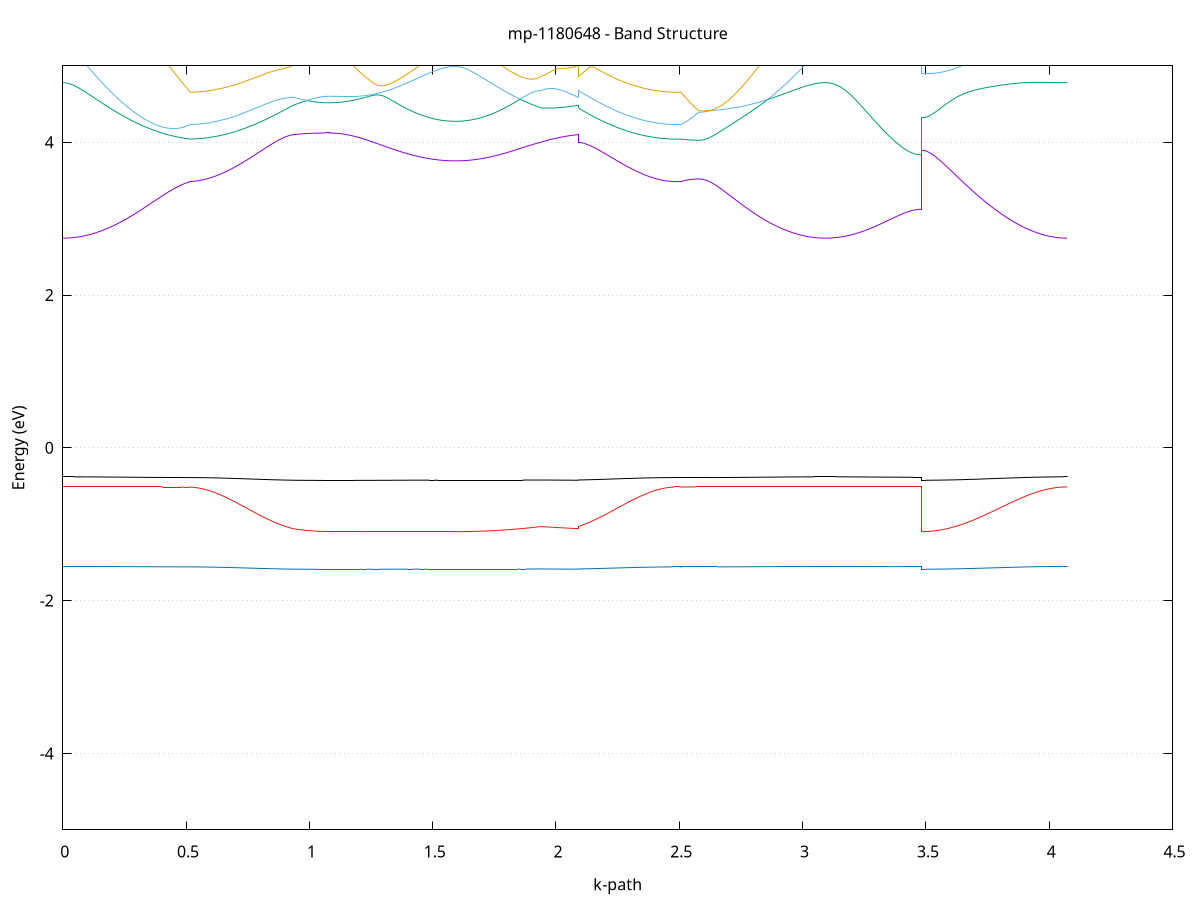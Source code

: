set title 'mp-1180648 - Band Structure'
set xlabel 'k-path'
set ylabel 'Energy (eV)'
set grid y
set yrange [-5:5]
set terminal png size 800,600
set output 'mp-1180648_bands_gnuplot.png'
plot '-' using 1:2 with lines notitle, '-' using 1:2 with lines notitle, '-' using 1:2 with lines notitle, '-' using 1:2 with lines notitle, '-' using 1:2 with lines notitle, '-' using 1:2 with lines notitle, '-' using 1:2 with lines notitle, '-' using 1:2 with lines notitle, '-' using 1:2 with lines notitle, '-' using 1:2 with lines notitle, '-' using 1:2 with lines notitle, '-' using 1:2 with lines notitle, '-' using 1:2 with lines notitle, '-' using 1:2 with lines notitle, '-' using 1:2 with lines notitle, '-' using 1:2 with lines notitle, '-' using 1:2 with lines notitle, '-' using 1:2 with lines notitle, '-' using 1:2 with lines notitle, '-' using 1:2 with lines notitle, '-' using 1:2 with lines notitle, '-' using 1:2 with lines notitle, '-' using 1:2 with lines notitle, '-' using 1:2 with lines notitle, '-' using 1:2 with lines notitle, '-' using 1:2 with lines notitle, '-' using 1:2 with lines notitle, '-' using 1:2 with lines notitle, '-' using 1:2 with lines notitle, '-' using 1:2 with lines notitle, '-' using 1:2 with lines notitle, '-' using 1:2 with lines notitle
0.000000 -30.029112
0.009944 -30.029112
0.019889 -30.029112
0.029833 -30.029112
0.039777 -30.029112
0.049722 -30.029112
0.059666 -30.029112
0.069610 -30.029112
0.079555 -30.029112
0.089499 -30.029112
0.099444 -30.029112
0.109388 -30.029112
0.119332 -30.029112
0.129277 -30.029112
0.139221 -30.029112
0.149165 -30.029112
0.159110 -30.029112
0.169054 -30.029112
0.178998 -30.029112
0.188943 -30.029112
0.198887 -30.029112
0.208831 -30.029112
0.218776 -30.029112
0.228720 -30.029112
0.238665 -30.029112
0.248609 -30.029112
0.258553 -30.029112
0.268498 -30.029112
0.278442 -30.029112
0.288386 -30.029112
0.298331 -30.029112
0.308275 -30.029112
0.318219 -30.029112
0.328164 -30.029112
0.338108 -30.029112
0.348052 -30.029112
0.357997 -30.029112
0.367941 -30.029112
0.377886 -30.029112
0.387830 -30.029112
0.397774 -30.029112
0.407719 -30.029112
0.417663 -30.029112
0.427607 -30.029112
0.437552 -30.029112
0.447496 -30.029112
0.457440 -30.029112
0.467385 -30.029112
0.477329 -30.029112
0.487273 -30.029112
0.497218 -30.029112
0.507162 -30.029112
0.517106 -30.029112
0.517106 -30.029112
0.527024 -30.029112
0.536942 -30.029112
0.546859 -30.029112
0.556777 -30.029112
0.566694 -30.029112
0.576612 -30.029112
0.586529 -30.029112
0.596447 -30.029112
0.606364 -30.029112
0.616282 -30.029112
0.626199 -30.029112
0.636117 -30.029112
0.646034 -30.029012
0.655952 -30.029012
0.665870 -30.029012
0.675787 -30.029012
0.685705 -30.029012
0.695622 -30.029012
0.705540 -30.029012
0.715457 -30.029012
0.725375 -30.029012
0.735292 -30.029012
0.745210 -30.029012
0.755127 -30.029012
0.765045 -30.029012
0.774963 -30.029012
0.784880 -30.029012
0.794798 -30.029012
0.804715 -30.029012
0.814633 -30.029012
0.824550 -30.029012
0.834468 -30.029012
0.844385 -30.029012
0.854303 -30.029012
0.864220 -30.028912
0.874138 -30.028912
0.884055 -30.028912
0.893973 -30.028912
0.903891 -30.028912
0.913808 -30.028912
0.923726 -30.028912
0.933643 -30.028912
0.933643 -30.028912
0.943430 -30.028912
0.953217 -30.028912
0.963005 -30.028912
0.972792 -30.028912
0.982579 -30.028912
0.992366 -30.028912
1.002153 -30.028912
1.011940 -30.028912
1.021727 -30.028912
1.031514 -30.028912
1.041302 -30.028912
1.051089 -30.028912
1.060876 -30.028912
1.070663 -30.028912
1.080450 -30.028912
1.080450 -30.028912
1.090037 -30.028912
1.099624 -30.028912
1.109211 -30.028912
1.118798 -30.028912
1.128385 -30.028912
1.137972 -30.028912
1.147559 -30.028912
1.157146 -30.028912
1.166733 -30.028912
1.176320 -30.028912
1.185907 -30.028912
1.195495 -30.028912
1.205082 -30.028912
1.214669 -30.028912
1.214669 -30.028912
1.224602 -30.028912
1.234535 -30.028912
1.244468 -30.028912
1.254401 -30.028912
1.264335 -30.028912
1.274268 -30.028912
1.284201 -30.028912
1.294134 -30.028912
1.304067 -30.028912
1.314001 -30.028912
1.323934 -30.028912
1.333867 -30.028912
1.343800 -30.028912
1.353734 -30.028912
1.363667 -30.028912
1.373600 -30.028912
1.383533 -30.028912
1.393466 -30.028912
1.403400 -30.028912
1.413333 -30.028912
1.423266 -30.028912
1.433199 -30.028912
1.443132 -30.028912
1.453066 -30.028912
1.462999 -30.028912
1.472932 -30.028912
1.482865 -30.028912
1.492799 -30.028912
1.502732 -30.028912
1.512665 -30.028912
1.522598 -30.028912
1.532531 -30.028912
1.542465 -30.028912
1.552398 -30.028912
1.562331 -30.028912
1.572264 -30.028912
1.582197 -30.028912
1.592131 -30.028912
1.592131 -30.028912
1.602082 -30.028912
1.612034 -30.028912
1.621985 -30.028912
1.631936 -30.028912
1.641888 -30.028912
1.651839 -30.028912
1.661791 -30.028912
1.671742 -30.028912
1.681694 -30.028912
1.691645 -30.028912
1.701596 -30.028912
1.711548 -30.028912
1.721499 -30.028912
1.731451 -30.028912
1.741402 -30.028912
1.751353 -30.028912
1.761305 -30.028912
1.771256 -30.028912
1.781208 -30.028912
1.791159 -30.028912
1.801111 -30.028912
1.811062 -30.028912
1.821013 -30.028912
1.830965 -30.028912
1.840916 -30.028912
1.850868 -30.028912
1.860819 -30.028912
1.870771 -30.028912
1.880722 -30.028912
1.890673 -30.028912
1.900625 -30.028912
1.910576 -30.028912
1.920528 -30.028912
1.930479 -30.028912
1.940431 -30.028912
1.940431 -30.028912
1.950392 -30.028912
1.960354 -30.028912
1.970316 -30.028912
1.980278 -30.028912
1.990239 -30.028912
2.000201 -30.028912
2.010163 -30.028912
2.020125 -30.028912
2.030086 -30.028912
2.040048 -30.028912
2.050010 -30.028912
2.059972 -30.028912
2.069933 -30.028912
2.079895 -30.028912
2.089857 -30.028912
2.089857 -30.028912
2.099775 -30.028912
2.109692 -30.028912
2.119610 -30.028912
2.129527 -30.028912
2.139445 -30.029012
2.149362 -30.029012
2.159280 -30.029012
2.169197 -30.029012
2.179115 -30.029012
2.189032 -30.029012
2.198950 -30.029012
2.208867 -30.029012
2.218785 -30.029012
2.228703 -30.029012
2.238620 -30.029012
2.248538 -30.029012
2.258455 -30.029012
2.268373 -30.029012
2.278290 -30.029012
2.288208 -30.029012
2.298125 -30.029012
2.308043 -30.029012
2.317960 -30.029012
2.327878 -30.029012
2.337795 -30.029012
2.347713 -30.029012
2.357631 -30.029012
2.367548 -30.029112
2.377466 -30.029112
2.387383 -30.029112
2.397301 -30.029112
2.407218 -30.029112
2.417136 -30.029112
2.427053 -30.029112
2.436971 -30.029112
2.446888 -30.029112
2.456806 -30.029112
2.466723 -30.029112
2.476641 -30.029112
2.486559 -30.029112
2.496476 -30.029112
2.506394 -30.029112
2.506394 -30.029112
2.515733 -30.029112
2.525072 -30.029112
2.534411 -30.029112
2.543750 -30.029112
2.553089 -30.029112
2.562428 -30.029112
2.571768 -30.029112
2.581107 -30.029112
2.581107 -30.029112
2.590947 -30.029112
2.600787 -30.029112
2.610627 -30.029112
2.620467 -30.029112
2.630307 -30.029112
2.640147 -30.029112
2.649987 -30.029112
2.659827 -30.029112
2.669667 -30.029112
2.679507 -30.029112
2.689347 -30.029112
2.699187 -30.029112
2.709027 -30.029112
2.718867 -30.029112
2.728707 -30.029112
2.738547 -30.029112
2.748387 -30.029112
2.758227 -30.029112
2.768067 -30.029112
2.777907 -30.029112
2.787747 -30.029112
2.797587 -30.029112
2.807427 -30.029112
2.817267 -30.029112
2.827107 -30.029112
2.836947 -30.029112
2.846787 -30.029112
2.856627 -30.029112
2.866467 -30.029112
2.876307 -30.029112
2.886147 -30.029112
2.895987 -30.029112
2.905827 -30.029112
2.915667 -30.029112
2.925507 -30.029112
2.935347 -30.029112
2.945187 -30.029112
2.955027 -30.029112
2.964867 -30.029112
2.974707 -30.029112
2.984547 -30.029112
2.994387 -30.029112
3.004227 -30.029112
3.014067 -30.029112
3.023907 -30.029112
3.033747 -30.029112
3.043587 -30.029112
3.053427 -30.029112
3.063267 -30.029112
3.073107 -30.029112
3.082947 -30.029112
3.092787 -30.029112
3.092787 -30.029112
3.102551 -30.029112
3.112314 -30.029112
3.122077 -30.029012
3.131841 -30.029112
3.141604 -30.029112
3.151367 -30.029112
3.161130 -30.029112
3.170894 -30.029112
3.180657 -30.029112
3.190420 -30.029112
3.200184 -30.029112
3.209947 -30.029112
3.219710 -30.029112
3.229474 -30.029112
3.239237 -30.029112
3.249000 -30.029112
3.258763 -30.029112
3.268527 -30.029112
3.278290 -30.029112
3.288053 -30.029112
3.297817 -30.029112
3.307580 -30.029112
3.317343 -30.029112
3.327106 -30.029112
3.336870 -30.029112
3.346633 -30.029112
3.356396 -30.029112
3.366160 -30.029112
3.375923 -30.029112
3.385686 -30.029112
3.395450 -30.029112
3.405213 -30.029112
3.414976 -30.029112
3.424739 -30.029112
3.434503 -30.029112
3.444266 -30.029112
3.454029 -30.029112
3.463793 -30.029112
3.473556 -30.029112
3.483319 -30.029112
3.483319 -30.028912
3.493316 -30.028912
3.503312 -30.028912
3.513309 -30.028912
3.523306 -30.028912
3.533302 -30.028912
3.543299 -30.028912
3.553295 -30.028912
3.563292 -30.028912
3.573289 -30.028912
3.583285 -30.028912
3.593282 -30.028912
3.603278 -30.028912
3.613275 -30.028912
3.623271 -30.028912
3.633268 -30.028912
3.643265 -30.028912
3.653261 -30.028912
3.663258 -30.028912
3.673254 -30.029012
3.683251 -30.029012
3.693248 -30.029012
3.703244 -30.028912
3.713241 -30.029012
3.723237 -30.029012
3.733234 -30.029012
3.743231 -30.029012
3.753227 -30.029012
3.763224 -30.029012
3.773220 -30.029012
3.783217 -30.029012
3.793214 -30.029012
3.803210 -30.029012
3.813207 -30.029012
3.823203 -30.029012
3.833200 -30.029012
3.843197 -30.029012
3.853193 -30.029012
3.863190 -30.029012
3.873186 -30.029012
3.883183 -30.029012
3.893179 -30.029012
3.903176 -30.029012
3.913173 -30.029012
3.923169 -30.029012
3.933166 -30.029112
3.943162 -30.029112
3.953159 -30.029112
3.963156 -30.029112
3.973152 -30.029112
3.983149 -30.029112
3.993145 -30.029112
4.003142 -30.029112
4.013139 -30.029112
4.023135 -30.029112
4.033132 -30.029112
4.043128 -30.029112
4.053125 -30.029112
4.063122 -30.029112
4.073118 -30.029112
e
0.000000 -13.653612
0.009944 -13.653612
0.019889 -13.653612
0.029833 -13.653612
0.039777 -13.653612
0.049722 -13.653612
0.059666 -13.653612
0.069610 -13.653612
0.079555 -13.653612
0.089499 -13.653612
0.099444 -13.653612
0.109388 -13.653612
0.119332 -13.653612
0.129277 -13.653612
0.139221 -13.653612
0.149165 -13.653612
0.159110 -13.653612
0.169054 -13.653612
0.178998 -13.653612
0.188943 -13.653612
0.198887 -13.653612
0.208831 -13.653612
0.218776 -13.653612
0.228720 -13.653612
0.238665 -13.653612
0.248609 -13.653612
0.258553 -13.653612
0.268498 -13.653612
0.278442 -13.653612
0.288386 -13.653612
0.298331 -13.653612
0.308275 -13.653612
0.318219 -13.653612
0.328164 -13.653612
0.338108 -13.653612
0.348052 -13.653612
0.357997 -13.653612
0.367941 -13.653612
0.377886 -13.653612
0.387830 -13.653612
0.397774 -13.653612
0.407719 -13.653612
0.417663 -13.653612
0.427607 -13.653612
0.437552 -13.653612
0.447496 -13.653612
0.457440 -13.653612
0.467385 -13.653612
0.477329 -13.653612
0.487273 -13.653612
0.497218 -13.653612
0.507162 -13.653612
0.517106 -13.653612
0.517106 -13.653612
0.527024 -13.653612
0.536942 -13.653612
0.546859 -13.653612
0.556777 -13.653612
0.566694 -13.653612
0.576612 -13.653612
0.586529 -13.653612
0.596447 -13.653612
0.606364 -13.653612
0.616282 -13.653512
0.626199 -13.653512
0.636117 -13.653512
0.646034 -13.653512
0.655952 -13.653512
0.665870 -13.653512
0.675787 -13.653512
0.685705 -13.653512
0.695622 -13.653412
0.705540 -13.653412
0.715457 -13.653412
0.725375 -13.653412
0.735292 -13.653412
0.745210 -13.653412
0.755127 -13.653312
0.765045 -13.653312
0.774963 -13.653312
0.784880 -13.653312
0.794798 -13.653312
0.804715 -13.653312
0.814633 -13.653212
0.824550 -13.653212
0.834468 -13.653212
0.844385 -13.653212
0.854303 -13.653212
0.864220 -13.653212
0.874138 -13.653112
0.884055 -13.653112
0.893973 -13.653112
0.903891 -13.653112
0.913808 -13.653112
0.923726 -13.653112
0.933643 -13.653112
0.933643 -13.653112
0.943430 -13.653112
0.953217 -13.653112
0.963005 -13.653112
0.972792 -13.653112
0.982579 -13.653112
0.992366 -13.653112
1.002153 -13.653012
1.011940 -13.653012
1.021727 -13.653012
1.031514 -13.653012
1.041302 -13.653012
1.051089 -13.653012
1.060876 -13.653012
1.070663 -13.653012
1.080450 -13.653012
1.080450 -13.653012
1.090037 -13.653012
1.099624 -13.653012
1.109211 -13.653012
1.118798 -13.653012
1.128385 -13.653012
1.137972 -13.653012
1.147559 -13.653012
1.157146 -13.653012
1.166733 -13.653012
1.176320 -13.653012
1.185907 -13.653012
1.195495 -13.653012
1.205082 -13.653012
1.214669 -13.653012
1.214669 -13.653012
1.224602 -13.653012
1.234535 -13.653012
1.244468 -13.653012
1.254401 -13.653012
1.264335 -13.653012
1.274268 -13.653012
1.284201 -13.653012
1.294134 -13.653012
1.304067 -13.653012
1.314001 -13.653012
1.323934 -13.653012
1.333867 -13.653012
1.343800 -13.653012
1.353734 -13.653012
1.363667 -13.653012
1.373600 -13.653012
1.383533 -13.653012
1.393466 -13.653012
1.403400 -13.653012
1.413333 -13.653012
1.423266 -13.653012
1.433199 -13.653012
1.443132 -13.653012
1.453066 -13.653012
1.462999 -13.653012
1.472932 -13.653012
1.482865 -13.653012
1.492799 -13.653012
1.502732 -13.653012
1.512665 -13.653012
1.522598 -13.653012
1.532531 -13.653012
1.542465 -13.653012
1.552398 -13.653012
1.562331 -13.653012
1.572264 -13.653012
1.582197 -13.653012
1.592131 -13.653012
1.592131 -13.653012
1.602082 -13.653012
1.612034 -13.653012
1.621985 -13.653012
1.631936 -13.653012
1.641888 -13.653012
1.651839 -13.653012
1.661791 -13.653012
1.671742 -13.653012
1.681694 -13.653012
1.691645 -13.653012
1.701596 -13.653012
1.711548 -13.653012
1.721499 -13.653012
1.731451 -13.653012
1.741402 -13.653012
1.751353 -13.653012
1.761305 -13.653112
1.771256 -13.653112
1.781208 -13.653112
1.791159 -13.653112
1.801111 -13.653112
1.811062 -13.653112
1.821013 -13.653112
1.830965 -13.653112
1.840916 -13.653112
1.850868 -13.653112
1.860819 -13.653112
1.870771 -13.653112
1.880722 -13.653112
1.890673 -13.653112
1.900625 -13.653112
1.910576 -13.653112
1.920528 -13.653112
1.930479 -13.653112
1.940431 -13.653112
1.940431 -13.653112
1.950392 -13.653112
1.960354 -13.653112
1.970316 -13.653112
1.980278 -13.653112
1.990239 -13.653112
2.000201 -13.653112
2.010163 -13.653112
2.020125 -13.653112
2.030086 -13.653112
2.040048 -13.653112
2.050010 -13.653112
2.059972 -13.653112
2.069933 -13.653112
2.079895 -13.653112
2.089857 -13.653112
2.089857 -13.653112
2.099775 -13.653112
2.109692 -13.653112
2.119610 -13.653112
2.129527 -13.653212
2.139445 -13.653212
2.149362 -13.653212
2.159280 -13.653212
2.169197 -13.653212
2.179115 -13.653212
2.189032 -13.653312
2.198950 -13.653312
2.208867 -13.653312
2.218785 -13.653312
2.228703 -13.653312
2.238620 -13.653312
2.248538 -13.653412
2.258455 -13.653412
2.268373 -13.653412
2.278290 -13.653412
2.288208 -13.653412
2.298125 -13.653412
2.308043 -13.653512
2.317960 -13.653512
2.327878 -13.653512
2.337795 -13.653512
2.347713 -13.653512
2.357631 -13.653512
2.367548 -13.653512
2.377466 -13.653512
2.387383 -13.653612
2.397301 -13.653612
2.407218 -13.653612
2.417136 -13.653612
2.427053 -13.653612
2.436971 -13.653612
2.446888 -13.653612
2.456806 -13.653612
2.466723 -13.653612
2.476641 -13.653612
2.486559 -13.653612
2.496476 -13.653612
2.506394 -13.653612
2.506394 -13.653612
2.515733 -13.653612
2.525072 -13.653612
2.534411 -13.653612
2.543750 -13.653612
2.553089 -13.653612
2.562428 -13.653612
2.571768 -13.653612
2.581107 -13.653612
2.581107 -13.653612
2.590947 -13.653612
2.600787 -13.653612
2.610627 -13.653612
2.620467 -13.653612
2.630307 -13.653612
2.640147 -13.653612
2.649987 -13.653612
2.659827 -13.653612
2.669667 -13.653612
2.679507 -13.653612
2.689347 -13.653612
2.699187 -13.653612
2.709027 -13.653612
2.718867 -13.653612
2.728707 -13.653612
2.738547 -13.653612
2.748387 -13.653612
2.758227 -13.653612
2.768067 -13.653612
2.777907 -13.653612
2.787747 -13.653612
2.797587 -13.653612
2.807427 -13.653612
2.817267 -13.653612
2.827107 -13.653612
2.836947 -13.653612
2.846787 -13.653612
2.856627 -13.653612
2.866467 -13.653612
2.876307 -13.653612
2.886147 -13.653612
2.895987 -13.653612
2.905827 -13.653612
2.915667 -13.653612
2.925507 -13.653612
2.935347 -13.653612
2.945187 -13.653612
2.955027 -13.653612
2.964867 -13.653612
2.974707 -13.653612
2.984547 -13.653612
2.994387 -13.653612
3.004227 -13.653612
3.014067 -13.653612
3.023907 -13.653612
3.033747 -13.653612
3.043587 -13.653612
3.053427 -13.653612
3.063267 -13.653612
3.073107 -13.653612
3.082947 -13.653612
3.092787 -13.653612
3.092787 -13.653612
3.102551 -13.653612
3.112314 -13.653612
3.122077 -13.653612
3.131841 -13.653612
3.141604 -13.653612
3.151367 -13.653612
3.161130 -13.653612
3.170894 -13.653612
3.180657 -13.653612
3.190420 -13.653612
3.200184 -13.653612
3.209947 -13.653612
3.219710 -13.653612
3.229474 -13.653612
3.239237 -13.653612
3.249000 -13.653612
3.258763 -13.653612
3.268527 -13.653612
3.278290 -13.653612
3.288053 -13.653612
3.297817 -13.653612
3.307580 -13.653612
3.317343 -13.653612
3.327106 -13.653612
3.336870 -13.653612
3.346633 -13.653612
3.356396 -13.653612
3.366160 -13.653612
3.375923 -13.653612
3.385686 -13.653612
3.395450 -13.653612
3.405213 -13.653612
3.414976 -13.653612
3.424739 -13.653612
3.434503 -13.653612
3.444266 -13.653612
3.454029 -13.653612
3.463793 -13.653612
3.473556 -13.653612
3.483319 -13.653612
3.483319 -13.653012
3.493316 -13.653012
3.503312 -13.653012
3.513309 -13.653012
3.523306 -13.653012
3.533302 -13.653012
3.543299 -13.653112
3.553295 -13.653112
3.563292 -13.653112
3.573289 -13.653112
3.583285 -13.653112
3.593282 -13.653112
3.603278 -13.653112
3.613275 -13.653112
3.623271 -13.653112
3.633268 -13.653112
3.643265 -13.653112
3.653261 -13.653112
3.663258 -13.653212
3.673254 -13.653212
3.683251 -13.653212
3.693248 -13.653212
3.703244 -13.653212
3.713241 -13.653212
3.723237 -13.653212
3.733234 -13.653312
3.743231 -13.653312
3.753227 -13.653312
3.763224 -13.653312
3.773220 -13.653312
3.783217 -13.653312
3.793214 -13.653312
3.803210 -13.653412
3.813207 -13.653412
3.823203 -13.653412
3.833200 -13.653412
3.843197 -13.653412
3.853193 -13.653412
3.863190 -13.653412
3.873186 -13.653512
3.883183 -13.653512
3.893179 -13.653512
3.903176 -13.653512
3.913173 -13.653512
3.923169 -13.653512
3.933166 -13.653512
3.943162 -13.653512
3.953159 -13.653512
3.963156 -13.653612
3.973152 -13.653612
3.983149 -13.653612
3.993145 -13.653612
4.003142 -13.653612
4.013139 -13.653612
4.023135 -13.653612
4.033132 -13.653612
4.043128 -13.653612
4.053125 -13.653612
4.063122 -13.653612
4.073118 -13.653612
e
0.000000 -13.620412
0.009944 -13.620412
0.019889 -13.620412
0.029833 -13.620412
0.039777 -13.620412
0.049722 -13.620412
0.059666 -13.620412
0.069610 -13.620412
0.079555 -13.620412
0.089499 -13.620412
0.099444 -13.620412
0.109388 -13.620412
0.119332 -13.620412
0.129277 -13.620412
0.139221 -13.620412
0.149165 -13.620412
0.159110 -13.620412
0.169054 -13.620412
0.178998 -13.620412
0.188943 -13.620412
0.198887 -13.620412
0.208831 -13.620412
0.218776 -13.620412
0.228720 -13.620412
0.238665 -13.620412
0.248609 -13.620412
0.258553 -13.620412
0.268498 -13.620412
0.278442 -13.620412
0.288386 -13.620412
0.298331 -13.620412
0.308275 -13.620412
0.318219 -13.620412
0.328164 -13.620412
0.338108 -13.620412
0.348052 -13.620412
0.357997 -13.620412
0.367941 -13.620412
0.377886 -13.620412
0.387830 -13.620412
0.397774 -13.620412
0.407719 -13.620412
0.417663 -13.620412
0.427607 -13.620412
0.437552 -13.620412
0.447496 -13.620412
0.457440 -13.620412
0.467385 -13.620412
0.477329 -13.620412
0.487273 -13.620412
0.497218 -13.620412
0.507162 -13.620412
0.517106 -13.620412
0.517106 -13.620412
0.527024 -13.620412
0.536942 -13.620412
0.546859 -13.620412
0.556777 -13.620412
0.566694 -13.620412
0.576612 -13.620412
0.586529 -13.620412
0.596447 -13.620412
0.606364 -13.620412
0.616282 -13.620412
0.626199 -13.620312
0.636117 -13.620312
0.646034 -13.620312
0.655952 -13.620312
0.665870 -13.620312
0.675787 -13.620312
0.685705 -13.620312
0.695622 -13.620312
0.705540 -13.620312
0.715457 -13.620212
0.725375 -13.620212
0.735292 -13.620212
0.745210 -13.620212
0.755127 -13.620212
0.765045 -13.620212
0.774963 -13.620212
0.784880 -13.620112
0.794798 -13.620112
0.804715 -13.620112
0.814633 -13.620112
0.824550 -13.620112
0.834468 -13.620112
0.844385 -13.620112
0.854303 -13.620112
0.864220 -13.620012
0.874138 -13.620012
0.884055 -13.620012
0.893973 -13.620012
0.903891 -13.620012
0.913808 -13.620012
0.923726 -13.620012
0.933643 -13.620012
0.933643 -13.620012
0.943430 -13.620012
0.953217 -13.620012
0.963005 -13.620012
0.972792 -13.620012
0.982579 -13.620012
0.992366 -13.620012
1.002153 -13.620012
1.011940 -13.620012
1.021727 -13.619912
1.031514 -13.619912
1.041302 -13.619912
1.051089 -13.619912
1.060876 -13.619912
1.070663 -13.619912
1.080450 -13.619912
1.080450 -13.619912
1.090037 -13.619912
1.099624 -13.619912
1.109211 -13.619912
1.118798 -13.619912
1.128385 -13.619912
1.137972 -13.619912
1.147559 -13.619912
1.157146 -13.619912
1.166733 -13.619912
1.176320 -13.619912
1.185907 -13.619912
1.195495 -13.619912
1.205082 -13.619912
1.214669 -13.619912
1.214669 -13.619912
1.224602 -13.619912
1.234535 -13.619912
1.244468 -13.619912
1.254401 -13.619912
1.264335 -13.619912
1.274268 -13.619912
1.284201 -13.619912
1.294134 -13.619912
1.304067 -13.619912
1.314001 -13.619912
1.323934 -13.619912
1.333867 -13.619912
1.343800 -13.619912
1.353734 -13.619912
1.363667 -13.619912
1.373600 -13.619912
1.383533 -13.619912
1.393466 -13.619912
1.403400 -13.619912
1.413333 -13.619912
1.423266 -13.619912
1.433199 -13.619912
1.443132 -13.619912
1.453066 -13.619912
1.462999 -13.619912
1.472932 -13.619912
1.482865 -13.619912
1.492799 -13.619912
1.502732 -13.619912
1.512665 -13.619912
1.522598 -13.619912
1.532531 -13.619912
1.542465 -13.619912
1.552398 -13.619912
1.562331 -13.619912
1.572264 -13.619912
1.582197 -13.619912
1.592131 -13.619912
1.592131 -13.619912
1.602082 -13.619912
1.612034 -13.619912
1.621985 -13.619912
1.631936 -13.619912
1.641888 -13.619912
1.651839 -13.619912
1.661791 -13.619912
1.671742 -13.619912
1.681694 -13.619912
1.691645 -13.619912
1.701596 -13.619912
1.711548 -13.620012
1.721499 -13.620012
1.731451 -13.620012
1.741402 -13.620012
1.751353 -13.620012
1.761305 -13.620012
1.771256 -13.620012
1.781208 -13.620012
1.791159 -13.620012
1.801111 -13.620012
1.811062 -13.620012
1.821013 -13.620012
1.830965 -13.620012
1.840916 -13.620012
1.850868 -13.620012
1.860819 -13.620012
1.870771 -13.620012
1.880722 -13.620012
1.890673 -13.620012
1.900625 -13.620012
1.910576 -13.620012
1.920528 -13.620012
1.930479 -13.620012
1.940431 -13.620012
1.940431 -13.620012
1.950392 -13.620012
1.960354 -13.620012
1.970316 -13.620012
1.980278 -13.620012
1.990239 -13.620012
2.000201 -13.620012
2.010163 -13.620012
2.020125 -13.620012
2.030086 -13.620012
2.040048 -13.620012
2.050010 -13.620012
2.059972 -13.620012
2.069933 -13.620012
2.079895 -13.620012
2.089857 -13.620012
2.089857 -13.620012
2.099775 -13.620012
2.109692 -13.620012
2.119610 -13.620012
2.129527 -13.620012
2.139445 -13.620112
2.149362 -13.620112
2.159280 -13.620112
2.169197 -13.620112
2.179115 -13.620112
2.189032 -13.620112
2.198950 -13.620112
2.208867 -13.620112
2.218785 -13.620212
2.228703 -13.620212
2.238620 -13.620212
2.248538 -13.620212
2.258455 -13.620212
2.268373 -13.620212
2.278290 -13.620212
2.288208 -13.620312
2.298125 -13.620312
2.308043 -13.620312
2.317960 -13.620312
2.327878 -13.620312
2.337795 -13.620312
2.347713 -13.620312
2.357631 -13.620312
2.367548 -13.620312
2.377466 -13.620412
2.387383 -13.620412
2.397301 -13.620412
2.407218 -13.620412
2.417136 -13.620412
2.427053 -13.620412
2.436971 -13.620412
2.446888 -13.620412
2.456806 -13.620412
2.466723 -13.620412
2.476641 -13.620412
2.486559 -13.620412
2.496476 -13.620412
2.506394 -13.620412
2.506394 -13.620412
2.515733 -13.620412
2.525072 -13.620412
2.534411 -13.620412
2.543750 -13.620412
2.553089 -13.620412
2.562428 -13.620412
2.571768 -13.620412
2.581107 -13.620412
2.581107 -13.620412
2.590947 -13.620412
2.600787 -13.620412
2.610627 -13.620412
2.620467 -13.620412
2.630307 -13.620412
2.640147 -13.620412
2.649987 -13.620412
2.659827 -13.620412
2.669667 -13.620412
2.679507 -13.620412
2.689347 -13.620412
2.699187 -13.620412
2.709027 -13.620412
2.718867 -13.620412
2.728707 -13.620412
2.738547 -13.620412
2.748387 -13.620412
2.758227 -13.620412
2.768067 -13.620412
2.777907 -13.620412
2.787747 -13.620412
2.797587 -13.620412
2.807427 -13.620412
2.817267 -13.620412
2.827107 -13.620412
2.836947 -13.620412
2.846787 -13.620412
2.856627 -13.620412
2.866467 -13.620412
2.876307 -13.620412
2.886147 -13.620412
2.895987 -13.620412
2.905827 -13.620412
2.915667 -13.620412
2.925507 -13.620412
2.935347 -13.620412
2.945187 -13.620412
2.955027 -13.620412
2.964867 -13.620412
2.974707 -13.620412
2.984547 -13.620412
2.994387 -13.620412
3.004227 -13.620412
3.014067 -13.620412
3.023907 -13.620412
3.033747 -13.620412
3.043587 -13.620412
3.053427 -13.620412
3.063267 -13.620412
3.073107 -13.620412
3.082947 -13.620412
3.092787 -13.620412
3.092787 -13.620412
3.102551 -13.620412
3.112314 -13.620412
3.122077 -13.620412
3.131841 -13.620412
3.141604 -13.620412
3.151367 -13.620412
3.161130 -13.620412
3.170894 -13.620412
3.180657 -13.620412
3.190420 -13.620412
3.200184 -13.620412
3.209947 -13.620412
3.219710 -13.620412
3.229474 -13.620412
3.239237 -13.620412
3.249000 -13.620412
3.258763 -13.620412
3.268527 -13.620412
3.278290 -13.620412
3.288053 -13.620412
3.297817 -13.620412
3.307580 -13.620412
3.317343 -13.620412
3.327106 -13.620412
3.336870 -13.620412
3.346633 -13.620412
3.356396 -13.620412
3.366160 -13.620412
3.375923 -13.620412
3.385686 -13.620412
3.395450 -13.620412
3.405213 -13.620412
3.414976 -13.620412
3.424739 -13.620412
3.434503 -13.620412
3.444266 -13.620412
3.454029 -13.620412
3.463793 -13.620412
3.473556 -13.620412
3.483319 -13.620412
3.483319 -13.619912
3.493316 -13.619912
3.503312 -13.619912
3.513309 -13.619912
3.523306 -13.619912
3.533302 -13.620012
3.543299 -13.620012
3.553295 -13.620012
3.563292 -13.620012
3.573289 -13.620012
3.583285 -13.620012
3.593282 -13.620012
3.603278 -13.620012
3.613275 -13.620012
3.623271 -13.620012
3.633268 -13.620012
3.643265 -13.620012
3.653261 -13.620012
3.663258 -13.620012
3.673254 -13.620112
3.683251 -13.620112
3.693248 -13.620112
3.703244 -13.620112
3.713241 -13.620112
3.723237 -13.620112
3.733234 -13.620112
3.743231 -13.620112
3.753227 -13.620112
3.763224 -13.620212
3.773220 -13.620212
3.783217 -13.620212
3.793214 -13.620212
3.803210 -13.620212
3.813207 -13.620212
3.823203 -13.620212
3.833200 -13.620212
3.843197 -13.620212
3.853193 -13.620312
3.863190 -13.620312
3.873186 -13.620312
3.883183 -13.620312
3.893179 -13.620312
3.903176 -13.620312
3.913173 -13.620312
3.923169 -13.620312
3.933166 -13.620312
3.943162 -13.620312
3.953159 -13.620412
3.963156 -13.620412
3.973152 -13.620412
3.983149 -13.620412
3.993145 -13.620412
4.003142 -13.620412
4.013139 -13.620412
4.023135 -13.620412
4.033132 -13.620412
4.043128 -13.620412
4.053125 -13.620412
4.063122 -13.620412
4.073118 -13.620412
e
0.000000 -13.435312
0.009944 -13.435312
0.019889 -13.435312
0.029833 -13.435312
0.039777 -13.435312
0.049722 -13.435312
0.059666 -13.435312
0.069610 -13.435412
0.079555 -13.435412
0.089499 -13.435412
0.099444 -13.435412
0.109388 -13.435412
0.119332 -13.435412
0.129277 -13.435412
0.139221 -13.435412
0.149165 -13.435412
0.159110 -13.435412
0.169054 -13.435412
0.178998 -13.435412
0.188943 -13.435412
0.198887 -13.435412
0.208831 -13.435412
0.218776 -13.435412
0.228720 -13.435412
0.238665 -13.435412
0.248609 -13.435412
0.258553 -13.435412
0.268498 -13.435412
0.278442 -13.435412
0.288386 -13.435412
0.298331 -13.435412
0.308275 -13.435412
0.318219 -13.435412
0.328164 -13.435412
0.338108 -13.435412
0.348052 -13.435412
0.357997 -13.435412
0.367941 -13.435412
0.377886 -13.435412
0.387830 -13.435412
0.397774 -13.435512
0.407719 -13.435512
0.417663 -13.435512
0.427607 -13.435512
0.437552 -13.435512
0.447496 -13.435512
0.457440 -13.435512
0.467385 -13.435512
0.477329 -13.435512
0.487273 -13.435512
0.497218 -13.435512
0.507162 -13.435512
0.517106 -13.435512
0.517106 -13.435512
0.527024 -13.435812
0.536942 -13.436312
0.546859 -13.436912
0.556777 -13.437612
0.566694 -13.438512
0.576612 -13.439612
0.586529 -13.440712
0.596447 -13.442012
0.606364 -13.443512
0.616282 -13.445012
0.626199 -13.446712
0.636117 -13.448412
0.646034 -13.450312
0.655952 -13.452312
0.665870 -13.454312
0.675787 -13.456412
0.685705 -13.458612
0.695622 -13.460912
0.705540 -13.463212
0.715457 -13.465512
0.725375 -13.467912
0.735292 -13.470312
0.745210 -13.472712
0.755127 -13.475212
0.765045 -13.477612
0.774963 -13.480012
0.784880 -13.482412
0.794798 -13.484812
0.804715 -13.487112
0.814633 -13.489412
0.824550 -13.491712
0.834468 -13.493912
0.844385 -13.496012
0.854303 -13.498112
0.864220 -13.500012
0.874138 -13.501912
0.884055 -13.503712
0.893973 -13.505412
0.903891 -13.507012
0.913808 -13.508512
0.923726 -13.509912
0.933643 -13.511112
0.933643 -13.511112
0.943430 -13.511812
0.953217 -13.512512
0.963005 -13.513112
0.972792 -13.513712
0.982579 -13.514212
0.992366 -13.514612
1.002153 -13.515112
1.011940 -13.515412
1.021727 -13.515812
1.031514 -13.516012
1.041302 -13.516312
1.051089 -13.516412
1.060876 -13.516612
1.070663 -13.516612
1.080450 -13.516712
1.080450 -13.516712
1.090037 -13.516712
1.099624 -13.516712
1.109211 -13.516712
1.118798 -13.516712
1.128385 -13.516712
1.137972 -13.516712
1.147559 -13.516712
1.157146 -13.516712
1.166733 -13.516712
1.176320 -13.516712
1.185907 -13.516712
1.195495 -13.516712
1.205082 -13.516712
1.214669 -13.516712
1.214669 -13.516712
1.224602 -13.516712
1.234535 -13.516712
1.244468 -13.516712
1.254401 -13.516712
1.264335 -13.516712
1.274268 -13.516712
1.284201 -13.516712
1.294134 -13.516712
1.304067 -13.516712
1.314001 -13.516712
1.323934 -13.516712
1.333867 -13.516712
1.343800 -13.516712
1.353734 -13.516712
1.363667 -13.516712
1.373600 -13.516712
1.383533 -13.516712
1.393466 -13.516712
1.403400 -13.516712
1.413333 -13.516712
1.423266 -13.516712
1.433199 -13.516712
1.443132 -13.516712
1.453066 -13.516712
1.462999 -13.516712
1.472932 -13.516712
1.482865 -13.516712
1.492799 -13.516712
1.502732 -13.516712
1.512665 -13.516712
1.522598 -13.516712
1.532531 -13.516712
1.542465 -13.516712
1.552398 -13.516712
1.562331 -13.516712
1.572264 -13.516712
1.582197 -13.516712
1.592131 -13.516712
1.592131 -13.516712
1.602082 -13.516612
1.612034 -13.516612
1.621985 -13.516612
1.631936 -13.516512
1.641888 -13.516512
1.651839 -13.516412
1.661791 -13.516312
1.671742 -13.516112
1.681694 -13.516012
1.691645 -13.515812
1.701596 -13.515712
1.711548 -13.515512
1.721499 -13.515312
1.731451 -13.515112
1.741402 -13.514812
1.751353 -13.514612
1.761305 -13.514312
1.771256 -13.514012
1.781208 -13.513712
1.791159 -13.513412
1.801111 -13.513112
1.811062 -13.512812
1.821013 -13.512412
1.830965 -13.512012
1.840916 -13.511712
1.850868 -13.511312
1.860819 -13.510812
1.870771 -13.510412
1.880722 -13.510012
1.890673 -13.509512
1.900625 -13.509112
1.910576 -13.508612
1.920528 -13.508112
1.930479 -13.507612
1.940431 -13.507012
1.940431 -13.507012
1.950392 -13.507312
1.960354 -13.507612
1.970316 -13.507912
1.980278 -13.508212
1.990239 -13.508512
2.000201 -13.508812
2.010163 -13.509112
2.020125 -13.509412
2.030086 -13.509612
2.040048 -13.509912
2.050010 -13.510112
2.059972 -13.510412
2.069933 -13.510712
2.079895 -13.510912
2.089857 -13.511112
2.089857 -13.507012
2.099775 -13.505412
2.109692 -13.503712
2.119610 -13.501912
2.129527 -13.500112
2.139445 -13.498112
2.149362 -13.496012
2.159280 -13.493912
2.169197 -13.491712
2.179115 -13.489512
2.189032 -13.487212
2.198950 -13.484812
2.208867 -13.482512
2.218785 -13.480012
2.228703 -13.477612
2.238620 -13.475212
2.248538 -13.472812
2.258455 -13.470312
2.268373 -13.467912
2.278290 -13.465612
2.288208 -13.463212
2.298125 -13.460912
2.308043 -13.458612
2.317960 -13.456512
2.327878 -13.454312
2.337795 -13.452312
2.347713 -13.450312
2.357631 -13.448512
2.367548 -13.446712
2.377466 -13.445012
2.387383 -13.443512
2.397301 -13.442112
2.407218 -13.440812
2.417136 -13.439612
2.427053 -13.438512
2.436971 -13.437612
2.446888 -13.436912
2.456806 -13.436312
2.466723 -13.435812
2.476641 -13.435512
2.486559 -13.435412
2.496476 -13.435412
2.506394 -13.435512
2.506394 -13.435512
2.515733 -13.435512
2.525072 -13.435412
2.534411 -13.435412
2.543750 -13.435412
2.553089 -13.435412
2.562428 -13.435412
2.571768 -13.435412
2.581107 -13.435412
2.581107 -13.435412
2.590947 -13.435412
2.600787 -13.435412
2.610627 -13.435412
2.620467 -13.435412
2.630307 -13.435412
2.640147 -13.435412
2.649987 -13.435412
2.659827 -13.435412
2.669667 -13.435412
2.679507 -13.435412
2.689347 -13.435412
2.699187 -13.435412
2.709027 -13.435412
2.718867 -13.435412
2.728707 -13.435412
2.738547 -13.435412
2.748387 -13.435412
2.758227 -13.435412
2.768067 -13.435412
2.777907 -13.435312
2.787747 -13.435412
2.797587 -13.435412
2.807427 -13.435412
2.817267 -13.435412
2.827107 -13.435312
2.836947 -13.435412
2.846787 -13.435312
2.856627 -13.435312
2.866467 -13.435312
2.876307 -13.435312
2.886147 -13.435312
2.895987 -13.435312
2.905827 -13.435312
2.915667 -13.435312
2.925507 -13.435312
2.935347 -13.435312
2.945187 -13.435312
2.955027 -13.435312
2.964867 -13.435312
2.974707 -13.435312
2.984547 -13.435312
2.994387 -13.435312
3.004227 -13.435312
3.014067 -13.435312
3.023907 -13.435312
3.033747 -13.435312
3.043587 -13.435312
3.053427 -13.435312
3.063267 -13.435312
3.073107 -13.435312
3.082947 -13.435312
3.092787 -13.435312
3.092787 -13.435312
3.102551 -13.435312
3.112314 -13.435312
3.122077 -13.435312
3.131841 -13.435312
3.141604 -13.435312
3.151367 -13.435312
3.161130 -13.435312
3.170894 -13.435312
3.180657 -13.435312
3.190420 -13.435312
3.200184 -13.435312
3.209947 -13.435312
3.219710 -13.435312
3.229474 -13.435412
3.239237 -13.435412
3.249000 -13.435412
3.258763 -13.435412
3.268527 -13.435412
3.278290 -13.435412
3.288053 -13.435412
3.297817 -13.435412
3.307580 -13.435412
3.317343 -13.435412
3.327106 -13.435412
3.336870 -13.435412
3.346633 -13.435312
3.356396 -13.435312
3.366160 -13.435312
3.375923 -13.435412
3.385686 -13.435312
3.395450 -13.435312
3.405213 -13.435412
3.414976 -13.435412
3.424739 -13.435412
3.434503 -13.435412
3.444266 -13.435412
3.454029 -13.435412
3.463793 -13.435412
3.473556 -13.435412
3.483319 -13.435412
3.483319 -13.516712
3.493316 -13.516612
3.503312 -13.516412
3.513309 -13.516212
3.523306 -13.515812
3.533302 -13.515312
3.543299 -13.514712
3.553295 -13.514012
3.563292 -13.513212
3.573289 -13.512312
3.583285 -13.511312
3.593282 -13.510212
3.603278 -13.509012
3.613275 -13.507712
3.623271 -13.506312
3.633268 -13.504912
3.643265 -13.503312
3.653261 -13.501712
3.663258 -13.500012
3.673254 -13.498312
3.683251 -13.496512
3.693248 -13.494612
3.703244 -13.492712
3.713241 -13.490712
3.723237 -13.488712
3.733234 -13.486612
3.743231 -13.484512
3.753227 -13.482412
3.763224 -13.480312
3.773220 -13.478112
3.783217 -13.475912
3.793214 -13.473812
3.803210 -13.471612
3.813207 -13.469512
3.823203 -13.467312
3.833200 -13.465212
3.843197 -13.463112
3.853193 -13.461112
3.863190 -13.459112
3.873186 -13.457112
3.883183 -13.455212
3.893179 -13.453312
3.903176 -13.451512
3.913173 -13.449812
3.923169 -13.448212
3.933166 -13.446612
3.943162 -13.445112
3.953159 -13.443712
3.963156 -13.442412
3.973152 -13.441212
3.983149 -13.440212
3.993145 -13.439212
4.003142 -13.438312
4.013139 -13.437512
4.023135 -13.436912
4.033132 -13.436312
4.043128 -13.435912
4.053125 -13.435612
4.063122 -13.435412
4.073118 -13.435312
e
0.000000 -10.762912
0.009944 -10.762912
0.019889 -10.762912
0.029833 -10.762912
0.039777 -10.762912
0.049722 -10.762912
0.059666 -10.762912
0.069610 -10.762812
0.079555 -10.762812
0.089499 -10.762812
0.099444 -10.762812
0.109388 -10.762812
0.119332 -10.762812
0.129277 -10.762812
0.139221 -10.762812
0.149165 -10.762812
0.159110 -10.762812
0.169054 -10.762812
0.178998 -10.762812
0.188943 -10.762812
0.198887 -10.762812
0.208831 -10.762812
0.218776 -10.762812
0.228720 -10.762812
0.238665 -10.762812
0.248609 -10.762812
0.258553 -10.762712
0.268498 -10.762712
0.278442 -10.762712
0.288386 -10.762712
0.298331 -10.762712
0.308275 -10.762712
0.318219 -10.762712
0.328164 -10.762712
0.338108 -10.762712
0.348052 -10.762712
0.357997 -10.762612
0.367941 -10.762612
0.377886 -10.762612
0.387830 -10.762612
0.397774 -10.762612
0.407719 -10.762612
0.417663 -10.762612
0.427607 -10.762612
0.437552 -10.762512
0.447496 -10.762512
0.457440 -10.762512
0.467385 -10.762512
0.477329 -10.762512
0.487273 -10.762512
0.497218 -10.762512
0.507162 -10.762512
0.517106 -10.762412
0.517106 -10.762412
0.527024 -10.761812
0.536942 -10.760812
0.546859 -10.759512
0.556777 -10.757912
0.566694 -10.756012
0.576612 -10.753812
0.586529 -10.751312
0.596447 -10.748512
0.606364 -10.745412
0.616282 -10.742112
0.626199 -10.738612
0.636117 -10.734712
0.646034 -10.730712
0.655952 -10.726512
0.665870 -10.722012
0.675787 -10.717412
0.685705 -10.712712
0.695622 -10.707712
0.705540 -10.702712
0.715457 -10.697612
0.725375 -10.692312
0.735292 -10.687012
0.745210 -10.681712
0.755127 -10.676312
0.765045 -10.670912
0.774963 -10.665512
0.784880 -10.660212
0.794798 -10.654812
0.804715 -10.649612
0.814633 -10.644412
0.824550 -10.639412
0.834468 -10.634412
0.844385 -10.629612
0.854303 -10.624912
0.864220 -10.620512
0.874138 -10.616212
0.884055 -10.612112
0.893973 -10.608212
0.903891 -10.604512
0.913808 -10.601112
0.923726 -10.598012
0.933643 -10.595112
0.933643 -10.595112
0.943430 -10.593512
0.953217 -10.591912
0.963005 -10.590512
0.972792 -10.589212
0.982579 -10.588112
0.992366 -10.587012
1.002153 -10.586012
1.011940 -10.585112
1.021727 -10.584412
1.031514 -10.583812
1.041302 -10.583212
1.051089 -10.582812
1.060876 -10.582512
1.070663 -10.582412
1.080450 -10.582312
1.080450 -10.582312
1.090037 -10.582312
1.099624 -10.582312
1.109211 -10.582312
1.118798 -10.582312
1.128385 -10.582312
1.137972 -10.582312
1.147559 -10.582312
1.157146 -10.582312
1.166733 -10.582312
1.176320 -10.582312
1.185907 -10.582312
1.195495 -10.582312
1.205082 -10.582312
1.214669 -10.582312
1.214669 -10.582312
1.224602 -10.582312
1.234535 -10.582312
1.244468 -10.582312
1.254401 -10.582312
1.264335 -10.582312
1.274268 -10.582312
1.284201 -10.582312
1.294134 -10.582312
1.304067 -10.582312
1.314001 -10.582312
1.323934 -10.582312
1.333867 -10.582312
1.343800 -10.582312
1.353734 -10.582312
1.363667 -10.582312
1.373600 -10.582312
1.383533 -10.582312
1.393466 -10.582312
1.403400 -10.582312
1.413333 -10.582312
1.423266 -10.582312
1.433199 -10.582312
1.443132 -10.582312
1.453066 -10.582312
1.462999 -10.582312
1.472932 -10.582312
1.482865 -10.582312
1.492799 -10.582412
1.502732 -10.582412
1.512665 -10.582412
1.522598 -10.582412
1.532531 -10.582412
1.542465 -10.582412
1.552398 -10.582412
1.562331 -10.582412
1.572264 -10.582412
1.582197 -10.582412
1.592131 -10.582412
1.592131 -10.582412
1.602082 -10.582412
1.612034 -10.582412
1.621985 -10.582512
1.631936 -10.582712
1.641888 -10.582812
1.651839 -10.583012
1.661791 -10.583312
1.671742 -10.583612
1.681694 -10.583912
1.691645 -10.584212
1.701596 -10.584612
1.711548 -10.585112
1.721499 -10.585512
1.731451 -10.586012
1.741402 -10.586612
1.751353 -10.587112
1.761305 -10.587712
1.771256 -10.588412
1.781208 -10.589112
1.791159 -10.589812
1.801111 -10.590512
1.811062 -10.591312
1.821013 -10.592112
1.830965 -10.593012
1.840916 -10.593912
1.850868 -10.594812
1.860819 -10.595812
1.870771 -10.596712
1.880722 -10.597812
1.890673 -10.598812
1.900625 -10.599912
1.910576 -10.601012
1.920528 -10.602112
1.930479 -10.603312
1.940431 -10.604512
1.940431 -10.604512
1.950392 -10.603812
1.960354 -10.603112
1.970316 -10.602412
1.980278 -10.601812
1.990239 -10.601112
2.000201 -10.600412
2.010163 -10.599812
2.020125 -10.599212
2.030086 -10.598612
2.040048 -10.597912
2.050010 -10.597312
2.059972 -10.596812
2.069933 -10.596212
2.079895 -10.595612
2.089857 -10.595112
2.089857 -10.604512
2.099775 -10.608112
2.109692 -10.612012
2.119610 -10.616112
2.129527 -10.620412
2.139445 -10.624912
2.149362 -10.629612
2.159280 -10.634412
2.169197 -10.639312
2.179115 -10.644412
2.189032 -10.649512
2.198950 -10.654812
2.208867 -10.660112
2.218785 -10.665512
2.228703 -10.670912
2.238620 -10.676312
2.248538 -10.681612
2.258455 -10.687012
2.268373 -10.692312
2.278290 -10.697512
2.288208 -10.702712
2.298125 -10.707712
2.308043 -10.712612
2.317960 -10.717412
2.327878 -10.722012
2.337795 -10.726412
2.347713 -10.730712
2.357631 -10.734712
2.367548 -10.738512
2.377466 -10.742112
2.387383 -10.745412
2.397301 -10.748512
2.407218 -10.751312
2.417136 -10.753812
2.427053 -10.756012
2.436971 -10.757912
2.446888 -10.759512
2.456806 -10.760812
2.466723 -10.761812
2.476641 -10.762412
2.486559 -10.762812
2.496476 -10.762812
2.506394 -10.762412
2.506394 -10.762412
2.515733 -10.762512
2.525072 -10.762612
2.534411 -10.762712
2.543750 -10.762712
2.553089 -10.762712
2.562428 -10.762812
2.571768 -10.762812
2.581107 -10.762812
2.581107 -10.762812
2.590947 -10.762812
2.600787 -10.762812
2.610627 -10.762812
2.620467 -10.762812
2.630307 -10.762812
2.640147 -10.762812
2.649987 -10.762812
2.659827 -10.762812
2.669667 -10.762812
2.679507 -10.762812
2.689347 -10.762812
2.699187 -10.762812
2.709027 -10.762812
2.718867 -10.762812
2.728707 -10.762812
2.738547 -10.762812
2.748387 -10.762812
2.758227 -10.762812
2.768067 -10.762812
2.777907 -10.762812
2.787747 -10.762812
2.797587 -10.762812
2.807427 -10.762812
2.817267 -10.762812
2.827107 -10.762812
2.836947 -10.762812
2.846787 -10.762812
2.856627 -10.762812
2.866467 -10.762812
2.876307 -10.762812
2.886147 -10.762812
2.895987 -10.762812
2.905827 -10.762812
2.915667 -10.762812
2.925507 -10.762812
2.935347 -10.762812
2.945187 -10.762812
2.955027 -10.762812
2.964867 -10.762812
2.974707 -10.762912
2.984547 -10.762912
2.994387 -10.762912
3.004227 -10.762912
3.014067 -10.762912
3.023907 -10.762912
3.033747 -10.762912
3.043587 -10.762912
3.053427 -10.762912
3.063267 -10.762912
3.073107 -10.762912
3.082947 -10.762912
3.092787 -10.762912
3.092787 -10.762912
3.102551 -10.762912
3.112314 -10.762912
3.122077 -10.762912
3.131841 -10.762912
3.141604 -10.762912
3.151367 -10.762912
3.161130 -10.762912
3.170894 -10.762912
3.180657 -10.762912
3.190420 -10.762912
3.200184 -10.762912
3.209947 -10.762912
3.219710 -10.762912
3.229474 -10.762912
3.239237 -10.762912
3.249000 -10.762812
3.258763 -10.762812
3.268527 -10.762812
3.278290 -10.762812
3.288053 -10.762812
3.297817 -10.762812
3.307580 -10.762812
3.317343 -10.762812
3.327106 -10.762812
3.336870 -10.762812
3.346633 -10.762812
3.356396 -10.762812
3.366160 -10.762812
3.375923 -10.762812
3.385686 -10.762812
3.395450 -10.762812
3.405213 -10.762812
3.414976 -10.762812
3.424739 -10.762812
3.434503 -10.762812
3.444266 -10.762812
3.454029 -10.762812
3.463793 -10.762812
3.473556 -10.762812
3.483319 -10.762812
3.483319 -10.582312
3.493316 -10.582512
3.503312 -10.582812
3.513309 -10.583512
3.523306 -10.584412
3.533302 -10.585512
3.543299 -10.586912
3.553295 -10.588512
3.563292 -10.590312
3.573289 -10.592412
3.583285 -10.594712
3.593282 -10.597312
3.603278 -10.600012
3.613275 -10.603012
3.623271 -10.606112
3.633268 -10.609512
3.643265 -10.613012
3.653261 -10.616612
3.663258 -10.620512
3.673254 -10.624512
3.683251 -10.628612
3.693248 -10.632812
3.703244 -10.637212
3.713241 -10.641712
3.723237 -10.646212
3.733234 -10.650812
3.743231 -10.655512
3.753227 -10.660312
3.763224 -10.665012
3.773220 -10.669812
3.783217 -10.674612
3.793214 -10.679412
3.803210 -10.684212
3.813207 -10.688912
3.823203 -10.693612
3.833200 -10.698312
3.843197 -10.702912
3.853193 -10.707412
3.863190 -10.711712
3.873186 -10.716012
3.883183 -10.720212
3.893179 -10.724212
3.903176 -10.728112
3.913173 -10.731812
3.923169 -10.735412
3.933166 -10.738712
3.943162 -10.741912
3.953159 -10.744912
3.963156 -10.747712
3.973152 -10.750312
3.983149 -10.752612
3.993145 -10.754712
4.003142 -10.756612
4.013139 -10.758212
4.023135 -10.759612
4.033132 -10.760812
4.043128 -10.761712
4.053125 -10.762312
4.063122 -10.762712
4.073118 -10.762912
e
0.000000 -1.552512
0.009944 -1.552512
0.019889 -1.552512
0.029833 -1.552512
0.039777 -1.552612
0.049722 -1.552612
0.059666 -1.552712
0.069610 -1.552712
0.079555 -1.552812
0.089499 -1.552912
0.099444 -1.552912
0.109388 -1.553012
0.119332 -1.553112
0.129277 -1.553212
0.139221 -1.553312
0.149165 -1.553512
0.159110 -1.553612
0.169054 -1.553712
0.178998 -1.553912
0.188943 -1.554012
0.198887 -1.554212
0.208831 -1.554312
0.218776 -1.554512
0.228720 -1.554612
0.238665 -1.554812
0.248609 -1.555012
0.258553 -1.555112
0.268498 -1.555312
0.278442 -1.555512
0.288386 -1.555712
0.298331 -1.555812
0.308275 -1.556012
0.318219 -1.556212
0.328164 -1.556412
0.338108 -1.556512
0.348052 -1.556712
0.357997 -1.556912
0.367941 -1.557012
0.377886 -1.557212
0.387830 -1.557412
0.397774 -1.557512
0.407719 -1.557712
0.417663 -1.557812
0.427607 -1.557912
0.437552 -1.558112
0.447496 -1.558212
0.457440 -1.558312
0.467385 -1.558412
0.477329 -1.558512
0.487273 -1.558612
0.497218 -1.558712
0.507162 -1.558812
0.517106 -1.558912
0.517106 -1.558912
0.527024 -1.559012
0.536942 -1.559212
0.546859 -1.559412
0.556777 -1.559712
0.566694 -1.560012
0.576612 -1.560412
0.586529 -1.560912
0.596447 -1.561412
0.606364 -1.561912
0.616282 -1.562512
0.626199 -1.563112
0.636117 -1.563812
0.646034 -1.564512
0.655952 -1.565212
0.665870 -1.566012
0.675787 -1.566812
0.685705 -1.567712
0.695622 -1.568512
0.705540 -1.569412
0.715457 -1.570312
0.725375 -1.571212
0.735292 -1.572212
0.745210 -1.573112
0.755127 -1.574112
0.765045 -1.575012
0.774963 -1.575912
0.784880 -1.576912
0.794798 -1.577812
0.804715 -1.578712
0.814633 -1.579612
0.824550 -1.580512
0.834468 -1.581312
0.844385 -1.582212
0.854303 -1.583012
0.864220 -1.583712
0.874138 -1.584512
0.884055 -1.585212
0.893973 -1.585812
0.903891 -1.586512
0.913808 -1.587012
0.923726 -1.587612
0.933643 -1.588012
0.933643 -1.588012
0.943430 -1.588312
0.953217 -1.588612
0.963005 -1.588812
0.972792 -1.589012
0.982579 -1.589212
0.992366 -1.589412
1.002153 -1.589612
1.011940 -1.589712
1.021727 -1.589912
1.031514 -1.590012
1.041302 -1.590112
1.051089 -1.590112
1.060876 -1.590212
1.070663 -1.590212
1.080450 -1.590212
1.080450 -1.590212
1.090037 -1.590212
1.099624 -1.590212
1.109211 -1.590212
1.118798 -1.590212
1.128385 -1.590212
1.137972 -1.590112
1.147559 -1.590112
1.157146 -1.590112
1.166733 -1.590012
1.176320 -1.590012
1.185907 -1.589912
1.195495 -1.589912
1.205082 -1.589812
1.214669 -1.589712
1.214669 -1.589712
1.224602 -1.589712
1.234535 -1.589612
1.244468 -1.589512
1.254401 -1.589412
1.264335 -1.589312
1.274268 -1.589312
1.284201 -1.589212
1.294134 -1.589112
1.304067 -1.589012
1.314001 -1.588912
1.323934 -1.588812
1.333867 -1.588712
1.343800 -1.588612
1.353734 -1.588512
1.363667 -1.588412
1.373600 -1.588312
1.383533 -1.588212
1.393466 -1.588112
1.403400 -1.588012
1.413333 -1.588012
1.423266 -1.587912
1.433199 -1.587812
1.443132 -1.587712
1.453066 -1.587612
1.462999 -1.587612
1.472932 -1.587512
1.482865 -1.587412
1.492799 -1.587412
1.502732 -1.587312
1.512665 -1.587312
1.522598 -1.587212
1.532531 -1.587212
1.542465 -1.587112
1.552398 -1.587112
1.562331 -1.587112
1.572264 -1.587112
1.582197 -1.587112
1.592131 -1.587112
1.592131 -1.587112
1.602082 -1.587112
1.612034 -1.587112
1.621985 -1.587112
1.631936 -1.587112
1.641888 -1.587112
1.651839 -1.587012
1.661791 -1.587012
1.671742 -1.587012
1.681694 -1.587012
1.691645 -1.587012
1.701596 -1.587012
1.711548 -1.587012
1.721499 -1.587012
1.731451 -1.587012
1.741402 -1.587012
1.751353 -1.587012
1.761305 -1.586912
1.771256 -1.586912
1.781208 -1.586912
1.791159 -1.586912
1.801111 -1.586812
1.811062 -1.586812
1.821013 -1.586712
1.830965 -1.586712
1.840916 -1.586712
1.850868 -1.586612
1.860819 -1.586512
1.870771 -1.586512
1.880722 -1.586412
1.890673 -1.586312
1.900625 -1.586212
1.910576 -1.586112
1.920528 -1.586012
1.930479 -1.585912
1.940431 -1.585812
1.940431 -1.585812
1.950392 -1.586012
1.960354 -1.586212
1.970316 -1.586312
1.980278 -1.586512
1.990239 -1.586712
2.000201 -1.586812
2.010163 -1.587012
2.020125 -1.587112
2.030086 -1.587312
2.040048 -1.587412
2.050010 -1.587612
2.059972 -1.587712
2.069933 -1.587812
2.079895 -1.587912
2.089857 -1.588012
2.089857 -1.585812
2.099775 -1.585212
2.109692 -1.584612
2.119610 -1.583912
2.129527 -1.583212
2.139445 -1.582412
2.149362 -1.581612
2.159280 -1.580812
2.169197 -1.580012
2.179115 -1.579112
2.189032 -1.578312
2.198950 -1.577412
2.208867 -1.576512
2.218785 -1.575612
2.228703 -1.574612
2.238620 -1.573712
2.248538 -1.572812
2.258455 -1.571912
2.268373 -1.571012
2.278290 -1.570112
2.288208 -1.569212
2.298125 -1.568312
2.308043 -1.567412
2.317960 -1.566612
2.327878 -1.565812
2.337795 -1.565112
2.347713 -1.564312
2.357631 -1.563612
2.367548 -1.563012
2.377466 -1.562312
2.387383 -1.561812
2.397301 -1.561212
2.407218 -1.560812
2.417136 -1.560312
2.427053 -1.559912
2.436971 -1.559612
2.446888 -1.559312
2.456806 -1.559112
2.466723 -1.559012
2.476641 -1.558812
2.486559 -1.558812
2.496476 -1.558812
2.506394 -1.558912
2.506394 -1.558912
2.515733 -1.558912
2.525072 -1.558912
2.534411 -1.559012
2.543750 -1.559012
2.553089 -1.559012
2.562428 -1.559012
2.571768 -1.559012
2.581107 -1.559012
2.581107 -1.559012
2.590947 -1.559012
2.600787 -1.559012
2.610627 -1.559012
2.620467 -1.558912
2.630307 -1.558912
2.640147 -1.558812
2.649987 -1.558812
2.659827 -1.558712
2.669667 -1.558612
2.679507 -1.558512
2.689347 -1.558412
2.699187 -1.558212
2.709027 -1.558112
2.718867 -1.558012
2.728707 -1.557812
2.738547 -1.557712
2.748387 -1.557512
2.758227 -1.557312
2.768067 -1.557212
2.777907 -1.557012
2.787747 -1.556812
2.797587 -1.556612
2.807427 -1.556412
2.817267 -1.556212
2.827107 -1.556012
2.836947 -1.555812
2.846787 -1.555612
2.856627 -1.555412
2.866467 -1.555212
2.876307 -1.555012
2.886147 -1.554812
2.895987 -1.554612
2.905827 -1.554512
2.915667 -1.554312
2.925507 -1.554112
2.935347 -1.553912
2.945187 -1.553812
2.955027 -1.553612
2.964867 -1.553512
2.974707 -1.553312
2.984547 -1.553212
2.994387 -1.553112
3.004227 -1.553012
3.014067 -1.552912
3.023907 -1.552812
3.033747 -1.552712
3.043587 -1.552612
3.053427 -1.552612
3.063267 -1.552512
3.073107 -1.552512
3.082947 -1.552512
3.092787 -1.552512
3.092787 -1.552512
3.102551 -1.552512
3.112314 -1.552512
3.122077 -1.552512
3.131841 -1.552612
3.141604 -1.552612
3.151367 -1.552712
3.161130 -1.552712
3.170894 -1.552812
3.180657 -1.552912
3.190420 -1.553012
3.200184 -1.553112
3.209947 -1.553212
3.219710 -1.553312
3.229474 -1.553412
3.239237 -1.553512
3.249000 -1.553612
3.258763 -1.553812
3.268527 -1.553912
3.278290 -1.554012
3.288053 -1.554112
3.297817 -1.554312
3.307580 -1.554412
3.317343 -1.554512
3.327106 -1.554712
3.336870 -1.554812
3.346633 -1.554912
3.356396 -1.555012
3.366160 -1.555112
3.375923 -1.555212
3.385686 -1.555312
3.395450 -1.555412
3.405213 -1.555512
3.414976 -1.555612
3.424739 -1.555612
3.434503 -1.555712
3.444266 -1.555712
3.454029 -1.555812
3.463793 -1.555812
3.473556 -1.555812
3.483319 -1.555812
3.483319 -1.588712
3.493316 -1.588712
3.503312 -1.588612
3.513309 -1.588512
3.523306 -1.588312
3.533302 -1.588112
3.543299 -1.587812
3.553295 -1.587512
3.563292 -1.587112
3.573289 -1.586712
3.583285 -1.586212
3.593282 -1.585712
3.603278 -1.585212
3.613275 -1.584612
3.623271 -1.584012
3.633268 -1.583312
3.643265 -1.582612
3.653261 -1.581812
3.663258 -1.581112
3.673254 -1.580312
3.683251 -1.579512
3.693248 -1.578612
3.703244 -1.577712
3.713241 -1.576812
3.723237 -1.575912
3.733234 -1.575012
3.743231 -1.574112
3.753227 -1.573112
3.763224 -1.572212
3.773220 -1.571212
3.783217 -1.570212
3.793214 -1.569312
3.803210 -1.568312
3.813207 -1.567412
3.823203 -1.566412
3.833200 -1.565512
3.843197 -1.564612
3.853193 -1.563712
3.863190 -1.562812
3.873186 -1.561912
3.883183 -1.561112
3.893179 -1.560312
3.903176 -1.559512
3.913173 -1.558712
3.923169 -1.558012
3.933166 -1.557412
3.943162 -1.556712
3.953159 -1.556112
3.963156 -1.555512
3.973152 -1.555012
3.983149 -1.554612
3.993145 -1.554112
4.003142 -1.553812
4.013139 -1.553412
4.023135 -1.553112
4.033132 -1.552912
4.043128 -1.552712
4.053125 -1.552612
4.063122 -1.552512
4.073118 -1.552512
e
0.000000 -0.511712
0.009944 -0.511712
0.019889 -0.511712
0.029833 -0.511712
0.039777 -0.511712
0.049722 -0.511712
0.059666 -0.511712
0.069610 -0.511812
0.079555 -0.511812
0.089499 -0.511812
0.099444 -0.511812
0.109388 -0.511812
0.119332 -0.511812
0.129277 -0.511812
0.139221 -0.511912
0.149165 -0.511912
0.159110 -0.511912
0.169054 -0.511912
0.178998 -0.512012
0.188943 -0.512012
0.198887 -0.512012
0.208831 -0.512112
0.218776 -0.512112
0.228720 -0.512112
0.238665 -0.512212
0.248609 -0.512212
0.258553 -0.512212
0.268498 -0.512312
0.278442 -0.512312
0.288386 -0.512312
0.298331 -0.512412
0.308275 -0.512412
0.318219 -0.512512
0.328164 -0.512512
0.338108 -0.512512
0.348052 -0.512612
0.357997 -0.512612
0.367941 -0.512712
0.377886 -0.512712
0.387830 -0.512812
0.397774 -0.512812
0.407719 -0.512912
0.417663 -0.512912
0.427607 -0.513012
0.437552 -0.513012
0.447496 -0.513112
0.457440 -0.513112
0.467385 -0.513212
0.477329 -0.513212
0.487273 -0.513312
0.497218 -0.513412
0.507162 -0.513412
0.517106 -0.513512
0.517106 -0.513512
0.527024 -0.515812
0.536942 -0.519312
0.546859 -0.523912
0.556777 -0.529612
0.566694 -0.536512
0.576612 -0.544412
0.586529 -0.553312
0.596447 -0.563112
0.606364 -0.573912
0.616282 -0.585612
0.626199 -0.598012
0.636117 -0.611312
0.646034 -0.625212
0.655952 -0.639812
0.665870 -0.655012
0.675787 -0.670712
0.685705 -0.686812
0.695622 -0.703312
0.705540 -0.720112
0.715457 -0.737212
0.725375 -0.754512
0.735292 -0.771812
0.745210 -0.789312
0.755127 -0.806712
0.765045 -0.824112
0.774963 -0.841312
0.784880 -0.858412
0.794798 -0.875212
0.804715 -0.891712
0.814633 -0.907912
0.824550 -0.923712
0.834468 -0.939012
0.844385 -0.953812
0.854303 -0.968112
0.864220 -0.981812
0.874138 -0.994912
0.884055 -1.007312
0.893973 -1.019012
0.903891 -1.030012
0.913808 -1.040212
0.923726 -1.049612
0.933643 -1.058312
0.933643 -1.058312
0.943430 -1.063012
0.953217 -1.067512
0.963005 -1.071612
0.972792 -1.075412
0.982579 -1.078912
0.992366 -1.082112
1.002153 -1.085012
1.011940 -1.087512
1.021727 -1.089712
1.031514 -1.091612
1.041302 -1.093112
1.051089 -1.094312
1.060876 -1.095112
1.070663 -1.095612
1.080450 -1.095812
1.080450 -1.095812
1.090037 -1.095812
1.099624 -1.095812
1.109211 -1.095812
1.118798 -1.095812
1.128385 -1.095812
1.137972 -1.095812
1.147559 -1.095912
1.157146 -1.095912
1.166733 -1.095912
1.176320 -1.095912
1.185907 -1.096012
1.195495 -1.096012
1.205082 -1.096012
1.214669 -1.096112
1.214669 -1.096112
1.224602 -1.096112
1.234535 -1.096112
1.244468 -1.096212
1.254401 -1.096212
1.264335 -1.096312
1.274268 -1.096312
1.284201 -1.096412
1.294134 -1.096412
1.304067 -1.096512
1.314001 -1.096512
1.323934 -1.096612
1.333867 -1.096612
1.343800 -1.096712
1.353734 -1.096712
1.363667 -1.096812
1.373600 -1.096812
1.383533 -1.096912
1.393466 -1.096912
1.403400 -1.097012
1.413333 -1.097012
1.423266 -1.097012
1.433199 -1.097112
1.443132 -1.097112
1.453066 -1.097212
1.462999 -1.097212
1.472932 -1.097212
1.482865 -1.097312
1.492799 -1.097312
1.502732 -1.097312
1.512665 -1.097412
1.522598 -1.097412
1.532531 -1.097412
1.542465 -1.097412
1.552398 -1.097412
1.562331 -1.097412
1.572264 -1.097512
1.582197 -1.097512
1.592131 -1.097512
1.592131 -1.097512
1.602082 -1.097412
1.612034 -1.097212
1.621985 -1.096912
1.631936 -1.096612
1.641888 -1.096012
1.651839 -1.095412
1.661791 -1.094712
1.671742 -1.093812
1.681694 -1.092912
1.691645 -1.091812
1.701596 -1.090612
1.711548 -1.089312
1.721499 -1.087912
1.731451 -1.086412
1.741402 -1.084812
1.751353 -1.083112
1.761305 -1.081212
1.771256 -1.079312
1.781208 -1.077212
1.791159 -1.075112
1.801111 -1.072812
1.811062 -1.070512
1.821013 -1.068012
1.830965 -1.065412
1.840916 -1.062712
1.850868 -1.060012
1.860819 -1.057112
1.870771 -1.054112
1.880722 -1.051012
1.890673 -1.047912
1.900625 -1.044612
1.910576 -1.041212
1.920528 -1.037812
1.930479 -1.034212
1.940431 -1.030612
1.940431 -1.030612
1.950392 -1.032712
1.960354 -1.034712
1.970316 -1.036712
1.980278 -1.038712
1.990239 -1.040612
2.000201 -1.042512
2.010163 -1.044412
2.020125 -1.046212
2.030086 -1.048012
2.040048 -1.049812
2.050010 -1.051612
2.059972 -1.053312
2.069933 -1.055012
2.079895 -1.056612
2.089857 -1.058312
2.089857 -1.030612
2.099775 -1.019612
2.109692 -1.007912
2.119610 -0.995512
2.129527 -0.982412
2.139445 -0.968712
2.149362 -0.954412
2.159280 -0.939612
2.169197 -0.924312
2.179115 -0.908512
2.189032 -0.892312
2.198950 -0.875812
2.208867 -0.859012
2.218785 -0.841912
2.228703 -0.824712
2.238620 -0.807312
2.248538 -0.789812
2.258455 -0.772412
2.268373 -0.755012
2.278290 -0.737712
2.288208 -0.720612
2.298125 -0.703812
2.308043 -0.687312
2.317960 -0.671112
2.327878 -0.655412
2.337795 -0.640212
2.347713 -0.625612
2.357631 -0.611712
2.367548 -0.598412
2.377466 -0.585912
2.387383 -0.574212
2.397301 -0.563412
2.407218 -0.553512
2.417136 -0.544612
2.427053 -0.536712
2.436971 -0.529812
2.446888 -0.524012
2.456806 -0.519412
2.466723 -0.515912
2.476641 -0.513512
2.486559 -0.512312
2.496476 -0.512312
2.506394 -0.513512
2.506394 -0.513512
2.515733 -0.513212
2.525072 -0.512912
2.534411 -0.512712
2.543750 -0.512512
2.553089 -0.512412
2.562428 -0.512312
2.571768 -0.512212
2.581107 -0.512212
2.581107 -0.512212
2.590947 -0.512212
2.600787 -0.512212
2.610627 -0.512212
2.620467 -0.512212
2.630307 -0.512212
2.640147 -0.512212
2.649987 -0.512212
2.659827 -0.512212
2.669667 -0.512212
2.679507 -0.512112
2.689347 -0.512112
2.699187 -0.512112
2.709027 -0.512112
2.718867 -0.512112
2.728707 -0.512112
2.738547 -0.512112
2.748387 -0.512112
2.758227 -0.512112
2.768067 -0.512012
2.777907 -0.512012
2.787747 -0.512012
2.797587 -0.512012
2.807427 -0.512012
2.817267 -0.512012
2.827107 -0.512012
2.836947 -0.511912
2.846787 -0.511912
2.856627 -0.511912
2.866467 -0.511912
2.876307 -0.511912
2.886147 -0.511912
2.895987 -0.511912
2.905827 -0.511812
2.915667 -0.511812
2.925507 -0.511812
2.935347 -0.511812
2.945187 -0.511812
2.955027 -0.511812
2.964867 -0.511812
2.974707 -0.511812
2.984547 -0.511812
2.994387 -0.511812
3.004227 -0.511712
3.014067 -0.511712
3.023907 -0.511712
3.033747 -0.511712
3.043587 -0.511712
3.053427 -0.511712
3.063267 -0.511712
3.073107 -0.511712
3.082947 -0.511712
3.092787 -0.511712
3.092787 -0.511712
3.102551 -0.511712
3.112314 -0.511712
3.122077 -0.511712
3.131841 -0.511712
3.141604 -0.511712
3.151367 -0.511712
3.161130 -0.511712
3.170894 -0.511712
3.180657 -0.511712
3.190420 -0.511812
3.200184 -0.511812
3.209947 -0.511812
3.219710 -0.511812
3.229474 -0.511812
3.239237 -0.511812
3.249000 -0.511812
3.258763 -0.511812
3.268527 -0.511812
3.278290 -0.511812
3.288053 -0.511812
3.297817 -0.511812
3.307580 -0.511912
3.317343 -0.511912
3.327106 -0.511912
3.336870 -0.511912
3.346633 -0.511912
3.356396 -0.511912
3.366160 -0.511912
3.375923 -0.511912
3.385686 -0.511912
3.395450 -0.511912
3.405213 -0.511912
3.414976 -0.511912
3.424739 -0.511912
3.434503 -0.511912
3.444266 -0.512012
3.454029 -0.512012
3.463793 -0.512012
3.473556 -0.512012
3.483319 -0.512012
3.483319 -1.096612
3.493316 -1.096312
3.503312 -1.095112
3.513309 -1.093312
3.523306 -1.090712
3.533302 -1.087312
3.543299 -1.083312
3.553295 -1.078512
3.563292 -1.073012
3.573289 -1.066812
3.583285 -1.060012
3.593282 -1.052412
3.603278 -1.044212
3.613275 -1.035412
3.623271 -1.026012
3.633268 -1.015912
3.643265 -1.005312
3.653261 -0.994212
3.663258 -0.982512
3.673254 -0.970412
3.683251 -0.957712
3.693248 -0.944712
3.703244 -0.931212
3.713241 -0.917312
3.723237 -0.903112
3.733234 -0.888612
3.743231 -0.873912
3.753227 -0.858912
3.763224 -0.843712
3.773220 -0.828312
3.783217 -0.812912
3.793214 -0.797312
3.803210 -0.781812
3.813207 -0.766212
3.823203 -0.750812
3.833200 -0.735412
3.843197 -0.720212
3.853193 -0.705112
3.863190 -0.690412
3.873186 -0.675912
3.883183 -0.661712
3.893179 -0.648012
3.903176 -0.634612
3.913173 -0.621812
3.923169 -0.609412
3.933166 -0.597612
3.943162 -0.586512
3.953159 -0.575912
3.963156 -0.566112
3.973152 -0.557012
3.983149 -0.548612
3.993145 -0.541012
4.003142 -0.534312
4.013139 -0.528412
4.023135 -0.523312
4.033132 -0.519212
4.043128 -0.515912
4.053125 -0.513612
4.063122 -0.512212
4.073118 -0.511712
e
0.000000 -0.379512
0.009944 -0.379512
0.019889 -0.379512
0.029833 -0.379612
0.039777 -0.379612
0.049722 -0.379712
0.059666 -0.379812
0.069610 -0.379912
0.079555 -0.380112
0.089499 -0.380212
0.099444 -0.380412
0.109388 -0.380612
0.119332 -0.380812
0.129277 -0.381012
0.139221 -0.381212
0.149165 -0.381412
0.159110 -0.381712
0.169054 -0.381912
0.178998 -0.382212
0.188943 -0.382412
0.198887 -0.382712
0.208831 -0.383012
0.218776 -0.383312
0.228720 -0.383512
0.238665 -0.383812
0.248609 -0.384112
0.258553 -0.384412
0.268498 -0.384712
0.278442 -0.384912
0.288386 -0.385212
0.298331 -0.385512
0.308275 -0.385712
0.318219 -0.386012
0.328164 -0.386212
0.338108 -0.386512
0.348052 -0.386712
0.357997 -0.386912
0.367941 -0.387212
0.377886 -0.387412
0.387830 -0.387612
0.397774 -0.387812
0.407719 -0.387912
0.417663 -0.388112
0.427607 -0.388312
0.437552 -0.388412
0.447496 -0.388612
0.457440 -0.388712
0.467385 -0.388812
0.477329 -0.388912
0.487273 -0.389012
0.497218 -0.389112
0.507162 -0.389212
0.517106 -0.389312
0.517106 -0.389312
0.527024 -0.389412
0.536942 -0.389612
0.546859 -0.389912
0.556777 -0.390312
0.566694 -0.390712
0.576612 -0.391112
0.586529 -0.391712
0.596447 -0.392312
0.606364 -0.392912
0.616282 -0.393612
0.626199 -0.394412
0.636117 -0.395212
0.646034 -0.396012
0.655952 -0.396912
0.665870 -0.397912
0.675787 -0.398812
0.685705 -0.399812
0.695622 -0.400912
0.705540 -0.401912
0.715457 -0.403012
0.725375 -0.404112
0.735292 -0.405212
0.745210 -0.406312
0.755127 -0.407512
0.765045 -0.408612
0.774963 -0.409712
0.784880 -0.410812
0.794798 -0.411912
0.804715 -0.413012
0.814633 -0.414112
0.824550 -0.415112
0.834468 -0.416112
0.844385 -0.417112
0.854303 -0.418112
0.864220 -0.419012
0.874138 -0.419912
0.884055 -0.420712
0.893973 -0.421512
0.903891 -0.422212
0.913808 -0.422912
0.923726 -0.423512
0.933643 -0.424112
0.933643 -0.424112
0.943430 -0.424512
0.953217 -0.424812
0.963005 -0.425112
0.972792 -0.425412
0.982579 -0.425612
0.992366 -0.425812
1.002153 -0.426012
1.011940 -0.426212
1.021727 -0.426412
1.031514 -0.426512
1.041302 -0.426612
1.051089 -0.426712
1.060876 -0.426812
1.070663 -0.426812
1.080450 -0.426812
1.080450 -0.426812
1.090037 -0.426812
1.099624 -0.426812
1.109211 -0.426812
1.118798 -0.426812
1.128385 -0.426712
1.137972 -0.426712
1.147559 -0.426612
1.157146 -0.426612
1.166733 -0.426512
1.176320 -0.426512
1.185907 -0.426412
1.195495 -0.426312
1.205082 -0.426212
1.214669 -0.426112
1.214669 -0.426112
1.224602 -0.426012
1.234535 -0.425912
1.244468 -0.425812
1.254401 -0.425712
1.264335 -0.425612
1.274268 -0.425412
1.284201 -0.425312
1.294134 -0.425212
1.304067 -0.425112
1.314001 -0.424912
1.323934 -0.424812
1.333867 -0.424712
1.343800 -0.424512
1.353734 -0.424412
1.363667 -0.424312
1.373600 -0.424112
1.383533 -0.424012
1.393466 -0.423912
1.403400 -0.423812
1.413333 -0.423612
1.423266 -0.423512
1.433199 -0.423412
1.443132 -0.423312
1.453066 -0.423212
1.462999 -0.423112
1.472932 -0.423012
1.482865 -0.422912
1.492799 -0.422812
1.502732 -0.422812
1.512665 -0.422712
1.522598 -0.422612
1.532531 -0.422612
1.542465 -0.422512
1.552398 -0.422512
1.562331 -0.422512
1.572264 -0.422412
1.582197 -0.422412
1.592131 -0.422412
1.592131 -0.422412
1.602082 -0.422412
1.612034 -0.422412
1.621985 -0.422412
1.631936 -0.422412
1.641888 -0.422412
1.651839 -0.422412
1.661791 -0.422412
1.671742 -0.422412
1.681694 -0.422412
1.691645 -0.422412
1.701596 -0.422412
1.711548 -0.422412
1.721499 -0.422412
1.731451 -0.422412
1.741402 -0.422412
1.751353 -0.422412
1.761305 -0.422412
1.771256 -0.422412
1.781208 -0.422412
1.791159 -0.422412
1.801111 -0.422312
1.811062 -0.422312
1.821013 -0.422312
1.830965 -0.422212
1.840916 -0.422212
1.850868 -0.422112
1.860819 -0.422112
1.870771 -0.422012
1.880722 -0.421912
1.890673 -0.421812
1.900625 -0.421712
1.910576 -0.421612
1.920528 -0.421512
1.930479 -0.421412
1.940431 -0.421312
1.940431 -0.421312
1.950392 -0.421512
1.960354 -0.421712
1.970316 -0.421912
1.980278 -0.422112
1.990239 -0.422312
2.000201 -0.422612
2.010163 -0.422812
2.020125 -0.422912
2.030086 -0.423112
2.040048 -0.423312
2.050010 -0.423512
2.059972 -0.423712
2.069933 -0.423812
2.079895 -0.424012
2.089857 -0.424112
2.089857 -0.421312
2.099775 -0.420612
2.109692 -0.419812
2.119610 -0.419012
2.129527 -0.418212
2.139445 -0.417312
2.149362 -0.416412
2.159280 -0.415412
2.169197 -0.414412
2.179115 -0.413412
2.189032 -0.412412
2.198950 -0.411312
2.208867 -0.410312
2.218785 -0.409212
2.228703 -0.408112
2.238620 -0.407012
2.248538 -0.405912
2.258455 -0.404812
2.268373 -0.403712
2.278290 -0.402612
2.288208 -0.401612
2.298125 -0.400512
2.308043 -0.399512
2.317960 -0.398512
2.327878 -0.397612
2.337795 -0.396712
2.347713 -0.395812
2.357631 -0.395012
2.367548 -0.394212
2.377466 -0.393412
2.387383 -0.392812
2.397301 -0.392112
2.407218 -0.391512
2.417136 -0.391012
2.427053 -0.390612
2.436971 -0.390212
2.446888 -0.389912
2.456806 -0.389612
2.466723 -0.389412
2.476641 -0.389312
2.486559 -0.389212
2.496476 -0.389212
2.506394 -0.389312
2.506394 -0.389312
2.515733 -0.389312
2.525072 -0.389412
2.534411 -0.389412
2.543750 -0.389412
2.553089 -0.389412
2.562428 -0.389412
2.571768 -0.389512
2.581107 -0.389512
2.581107 -0.389512
2.590947 -0.389412
2.600787 -0.389412
2.610627 -0.389412
2.620467 -0.389312
2.630307 -0.389212
2.640147 -0.389112
2.649987 -0.389012
2.659827 -0.388912
2.669667 -0.388712
2.679507 -0.388612
2.689347 -0.388412
2.699187 -0.388212
2.709027 -0.388012
2.718867 -0.387812
2.728707 -0.387512
2.738547 -0.387312
2.748387 -0.387112
2.758227 -0.386812
2.768067 -0.386512
2.777907 -0.386212
2.787747 -0.386012
2.797587 -0.385712
2.807427 -0.385412
2.817267 -0.385112
2.827107 -0.384812
2.836947 -0.384512
2.846787 -0.384212
2.856627 -0.383912
2.866467 -0.383612
2.876307 -0.383312
2.886147 -0.383012
2.895987 -0.382712
2.905827 -0.382412
2.915667 -0.382112
2.925507 -0.381912
2.935347 -0.381612
2.945187 -0.381412
2.955027 -0.381212
2.964867 -0.380912
2.974707 -0.380712
2.984547 -0.380512
2.994387 -0.380412
3.004227 -0.380212
3.014067 -0.380012
3.023907 -0.379912
3.033747 -0.379812
3.043587 -0.379712
3.053427 -0.379612
3.063267 -0.379612
3.073107 -0.379512
3.082947 -0.379512
3.092787 -0.379512
3.092787 -0.379512
3.102551 -0.379512
3.112314 -0.379512
3.122077 -0.379612
3.131841 -0.379612
3.141604 -0.379712
3.151367 -0.379812
3.161130 -0.379912
3.170894 -0.380012
3.180657 -0.380212
3.190420 -0.380312
3.200184 -0.380512
3.209947 -0.380712
3.219710 -0.380912
3.229474 -0.381112
3.239237 -0.381312
3.249000 -0.381512
3.258763 -0.381712
3.268527 -0.381912
3.278290 -0.382212
3.288053 -0.382412
3.297817 -0.382612
3.307580 -0.382812
3.317343 -0.383112
3.327106 -0.383312
3.336870 -0.383512
3.346633 -0.383712
3.356396 -0.383912
3.366160 -0.384112
3.375923 -0.384312
3.385686 -0.384412
3.395450 -0.384612
3.405213 -0.384712
3.414976 -0.384812
3.424739 -0.384912
3.434503 -0.385012
3.444266 -0.385112
3.454029 -0.385212
3.463793 -0.385212
3.473556 -0.385312
3.483319 -0.385312
3.483319 -0.424412
3.493316 -0.424412
3.503312 -0.424312
3.513309 -0.424112
3.523306 -0.423912
3.533302 -0.423612
3.543299 -0.423312
3.553295 -0.422912
3.563292 -0.422412
3.573289 -0.421912
3.583285 -0.421412
3.593282 -0.420712
3.603278 -0.420112
3.613275 -0.419312
3.623271 -0.418612
3.633268 -0.417712
3.643265 -0.416912
3.653261 -0.416012
3.663258 -0.415012
3.673254 -0.414012
3.683251 -0.413012
3.693248 -0.412012
3.703244 -0.410912
3.713241 -0.409812
3.723237 -0.408612
3.733234 -0.407512
3.743231 -0.406312
3.753227 -0.405212
3.763224 -0.404012
3.773220 -0.402812
3.783217 -0.401612
3.793214 -0.400412
3.803210 -0.399212
3.813207 -0.398012
3.823203 -0.396812
3.833200 -0.395712
3.843197 -0.394512
3.853193 -0.393412
3.863190 -0.392312
3.873186 -0.391212
3.883183 -0.390212
3.893179 -0.389212
3.903176 -0.388212
3.913173 -0.387312
3.923169 -0.386412
3.933166 -0.385512
3.943162 -0.384712
3.953159 -0.384012
3.963156 -0.383312
3.973152 -0.382712
3.983149 -0.382112
3.993145 -0.381512
4.003142 -0.381112
4.013139 -0.380612
4.023135 -0.380312
4.033132 -0.380012
4.043128 -0.379812
4.053125 -0.379612
4.063122 -0.379512
4.073118 -0.379512
e
0.000000 2.744888
0.009944 2.745288
0.019889 2.746488
0.029833 2.748388
0.039777 2.751188
0.049722 2.754688
0.059666 2.758988
0.069610 2.764088
0.079555 2.769988
0.089499 2.776588
0.099444 2.783988
0.109388 2.792088
0.119332 2.800988
0.129277 2.810588
0.139221 2.820988
0.149165 2.832088
0.159110 2.843888
0.169054 2.856388
0.178998 2.869588
0.188943 2.883388
0.198887 2.897888
0.208831 2.913088
0.218776 2.928888
0.228720 2.945288
0.238665 2.962288
0.248609 2.979788
0.258553 2.997888
0.268498 3.016488
0.278442 3.035588
0.288386 3.055188
0.298331 3.075088
0.308275 3.095488
0.318219 3.116188
0.328164 3.137088
0.338108 3.158388
0.348052 3.179788
0.357997 3.201288
0.367941 3.222788
0.377886 3.244388
0.387830 3.265788
0.397774 3.286988
0.407719 3.307888
0.417663 3.328288
0.427607 3.348288
0.437552 3.367588
0.447496 3.386088
0.457440 3.403788
0.467385 3.420488
0.477329 3.435988
0.487273 3.450388
0.497218 3.463488
0.507162 3.475288
0.517106 3.485688
0.517106 3.485688
0.527024 3.487888
0.536942 3.491188
0.546859 3.495588
0.556777 3.500988
0.566694 3.507388
0.576612 3.514788
0.586529 3.523188
0.596447 3.532488
0.606364 3.542788
0.616282 3.553988
0.626199 3.565988
0.636117 3.578888
0.646034 3.592588
0.655952 3.606988
0.665870 3.622188
0.675787 3.638088
0.685705 3.654588
0.695622 3.671688
0.705540 3.689488
0.715457 3.707688
0.725375 3.726488
0.735292 3.745688
0.745210 3.765288
0.755127 3.785188
0.765045 3.805488
0.774963 3.825988
0.784880 3.846688
0.794798 3.867488
0.804715 3.888388
0.814633 3.909188
0.824550 3.929888
0.834468 3.950288
0.844385 3.970288
0.854303 3.989888
0.864220 4.008688
0.874138 4.026588
0.884055 4.043288
0.893973 4.058588
0.903891 4.072088
0.913808 4.083488
0.923726 4.092488
0.933643 4.098688
0.933643 4.098688
0.943430 4.102488
0.953217 4.105688
0.963005 4.108488
0.972792 4.110988
0.982579 4.113088
0.992366 4.114888
1.002153 4.116488
1.011940 4.117688
1.021727 4.118788
1.031514 4.119588
1.041302 4.120288
1.051089 4.120788
1.060876 4.121188
1.070663 4.121388
1.080450 4.121388
1.080450 4.121388
1.090037 4.120988
1.099624 4.119788
1.109211 4.117788
1.118798 4.115088
1.128385 4.111488
1.137972 4.107188
1.147559 4.102088
1.157146 4.096288
1.166733 4.089888
1.176320 4.082688
1.185907 4.074988
1.195495 4.066688
1.205082 4.057788
1.214669 4.048488
1.214669 4.048488
1.224602 4.038388
1.234535 4.027988
1.244468 4.017188
1.254401 4.006188
1.264335 3.994988
1.274268 3.983588
1.284201 3.972188
1.294134 3.960688
1.304067 3.949288
1.314001 3.937988
1.323934 3.926688
1.333867 3.915688
1.343800 3.904788
1.353734 3.894088
1.363667 3.883688
1.373600 3.873588
1.383533 3.863788
1.393466 3.854288
1.403400 3.845188
1.413333 3.836488
1.423266 3.828088
1.433199 3.820188
1.443132 3.812688
1.453066 3.805588
1.462999 3.798988
1.472932 3.792788
1.482865 3.787088
1.492799 3.781788
1.502732 3.777088
1.512665 3.772788
1.522598 3.768988
1.532531 3.765688
1.542465 3.762888
1.552398 3.760588
1.562331 3.758788
1.572264 3.757488
1.582197 3.756788
1.592131 3.756488
1.592131 3.756488
1.602082 3.756788
1.612034 3.757588
1.621985 3.758888
1.631936 3.760688
1.641888 3.763088
1.651839 3.765888
1.661791 3.769288
1.671742 3.773188
1.681694 3.777588
1.691645 3.782488
1.701596 3.787788
1.711548 3.793688
1.721499 3.799988
1.731451 3.806688
1.741402 3.813888
1.751353 3.821488
1.761305 3.829488
1.771256 3.837788
1.781208 3.846488
1.791159 3.855588
1.801111 3.864888
1.811062 3.874588
1.821013 3.884388
1.830965 3.894488
1.840916 3.904688
1.850868 3.914988
1.860819 3.925288
1.870771 3.935688
1.880722 3.945888
1.890673 3.955988
1.900625 3.965888
1.910576 3.975488
1.920528 3.984788
1.930479 3.993488
1.940431 4.001688
1.940431 4.001688
1.950392 4.011488
1.960354 4.020688
1.970316 4.029388
1.980278 4.037588
1.990239 4.045388
2.000201 4.052788
2.010163 4.059688
2.020125 4.066288
2.030086 4.072488
2.040048 4.078188
2.050010 4.083488
2.059972 4.088288
2.069933 4.092488
2.079895 4.095988
2.089857 4.098688
2.089857 4.001688
2.099775 3.996788
2.109692 3.989188
2.119610 3.979388
2.129527 3.967488
2.139445 3.953988
2.149362 3.939088
2.159280 3.922988
2.169197 3.905888
2.179115 3.888188
2.189032 3.869888
2.198950 3.851288
2.208867 3.832388
2.218785 3.813288
2.228703 3.794188
2.238620 3.775188
2.248538 3.756388
2.258455 3.737688
2.268373 3.719388
2.278290 3.701388
2.288208 3.683788
2.298125 3.666688
2.308043 3.650088
2.317960 3.633988
2.327878 3.618588
2.337795 3.603788
2.347713 3.589588
2.357631 3.576288
2.367548 3.563688
2.377466 3.551888
2.387383 3.540988
2.397301 3.530888
2.407218 3.521788
2.417136 3.513588
2.427053 3.506288
2.436971 3.500088
2.446888 3.494888
2.456806 3.490688
2.466723 3.487588
2.476641 3.485488
2.486559 3.484488
2.496476 3.484588
2.506394 3.485688
2.506394 3.485688
2.515733 3.493788
2.525072 3.500688
2.534411 3.506488
2.543750 3.511288
2.553089 3.514888
2.562428 3.517488
2.571768 3.518988
2.581107 3.519488
2.581107 3.519488
2.590947 3.517388
2.600787 3.511188
2.610627 3.501188
2.620467 3.487888
2.630307 3.471688
2.640147 3.453388
2.649987 3.433188
2.659827 3.411588
2.669667 3.389088
2.679507 3.365788
2.689347 3.341888
2.699187 3.317788
2.709027 3.293588
2.718867 3.269288
2.728707 3.245088
2.738547 3.221088
2.748387 3.197288
2.758227 3.173888
2.768067 3.150788
2.777907 3.128088
2.787747 3.105888
2.797587 3.084188
2.807427 3.063088
2.817267 3.042388
2.827107 3.022388
2.836947 3.002888
2.846787 2.984088
2.856627 2.965888
2.866467 2.948288
2.876307 2.931388
2.886147 2.915188
2.895987 2.899588
2.905827 2.884788
2.915667 2.870688
2.925507 2.857288
2.935347 2.844588
2.945187 2.832588
2.955027 2.821388
2.964867 2.810988
2.974707 2.801188
2.984547 2.792288
2.994387 2.784088
3.004227 2.776688
3.014067 2.769988
3.023907 2.764088
3.033747 2.758988
3.043587 2.754688
3.053427 2.751188
3.063267 2.748388
3.073107 2.746488
3.082947 2.745288
3.092787 2.744888
3.092787 2.744888
3.102551 2.745288
3.112314 2.746388
3.122077 2.748288
3.131841 2.750988
3.141604 2.754388
3.151367 2.758588
3.161130 2.763488
3.170894 2.769188
3.180657 2.775588
3.190420 2.782688
3.200184 2.790488
3.209947 2.798988
3.219710 2.808188
3.229474 2.817988
3.239237 2.828488
3.249000 2.839488
3.258763 2.851188
3.268527 2.863388
3.278290 2.876188
3.288053 2.889388
3.297817 2.903088
3.307580 2.917188
3.317343 2.931588
3.327106 2.946388
3.336870 2.961288
3.346633 2.976388
3.356396 2.991488
3.366160 3.006488
3.375923 3.021388
3.385686 3.035988
3.395450 3.050088
3.405213 3.063488
3.414976 3.076088
3.424739 3.087688
3.434503 3.097988
3.444266 3.106788
3.454029 3.113888
3.463793 3.119088
3.473556 3.122388
3.483319 3.123388
3.483319 3.894388
3.493316 3.891188
3.503312 3.881788
3.513309 3.867088
3.523306 3.847988
3.533302 3.825388
3.543299 3.800188
3.553295 3.773088
3.563292 3.744588
3.573289 3.715188
3.583285 3.685088
3.593282 3.654488
3.603278 3.623688
3.613275 3.592788
3.623271 3.561888
3.633268 3.531088
3.643265 3.500488
3.653261 3.470088
3.663258 3.440088
3.673254 3.410388
3.683251 3.380988
3.693248 3.352088
3.703244 3.323688
3.713241 3.295688
3.723237 3.268188
3.733234 3.241188
3.743231 3.214788
3.753227 3.188888
3.763224 3.163588
3.773220 3.138888
3.783217 3.114788
3.793214 3.091388
3.803210 3.068488
3.813207 3.046388
3.823203 3.024788
3.833200 3.003988
3.843197 2.983888
3.853193 2.964488
3.863190 2.945788
3.873186 2.927788
3.883183 2.910588
3.893179 2.894188
3.903176 2.878488
3.913173 2.863688
3.923169 2.849588
3.933166 2.836388
3.943162 2.824088
3.953159 2.812488
3.963156 2.801888
3.973152 2.792088
3.983149 2.783188
3.993145 2.775188
4.003142 2.768188
4.013139 2.761988
4.023135 2.756788
4.033132 2.752488
4.043128 2.749188
4.053125 2.746788
4.063122 2.745388
4.073118 2.744888
e
0.000000 4.780488
0.009944 4.778588
0.019889 4.772788
0.029833 4.763588
0.039777 4.751488
0.049722 4.736788
0.059666 4.720188
0.069610 4.702088
0.079555 4.682788
0.089499 4.662688
0.099444 4.641988
0.109388 4.620788
0.119332 4.599488
0.129277 4.577988
0.139221 4.556588
0.149165 4.535188
0.159110 4.514088
0.169054 4.493088
0.178998 4.472388
0.188943 4.451988
0.198887 4.431888
0.208831 4.412188
0.218776 4.392888
0.228720 4.373988
0.238665 4.355488
0.248609 4.337488
0.258553 4.319888
0.268498 4.302888
0.278442 4.286188
0.288386 4.270088
0.298331 4.254488
0.308275 4.239288
0.318219 4.224688
0.328164 4.210488
0.338108 4.196888
0.348052 4.183788
0.357997 4.171188
0.367941 4.159188
0.377886 4.147588
0.387830 4.136588
0.397774 4.126088
0.407719 4.116188
0.417663 4.106688
0.427607 4.097788
0.437552 4.089388
0.447496 4.081588
0.457440 4.074288
0.467385 4.067488
0.477329 4.061188
0.487273 4.055488
0.497218 4.050288
0.507162 4.045588
0.517106 4.041488
0.517106 4.041488
0.527024 4.042488
0.536942 4.043888
0.546859 4.045888
0.556777 4.048388
0.566694 4.051388
0.576612 4.054888
0.586529 4.058888
0.596447 4.063388
0.606364 4.068388
0.616282 4.073888
0.626199 4.079888
0.636117 4.086388
0.646034 4.093388
0.655952 4.100888
0.665870 4.108888
0.675787 4.117388
0.685705 4.126388
0.695622 4.135888
0.705540 4.145788
0.715457 4.156288
0.725375 4.167188
0.735292 4.178588
0.745210 4.190388
0.755127 4.202688
0.765045 4.215388
0.774963 4.228588
0.784880 4.242188
0.794798 4.256188
0.804715 4.270688
0.814633 4.285488
0.824550 4.300588
0.834468 4.316088
0.844385 4.331988
0.854303 4.348088
0.864220 4.364488
0.874138 4.381088
0.884055 4.397888
0.893973 4.414888
0.903891 4.431988
0.913808 4.449088
0.923726 4.466188
0.933643 4.483188
0.933643 4.483188
0.943430 4.494888
0.953217 4.506488
0.963005 4.517888
0.972792 4.529088
0.982579 4.539888
0.992366 4.544588
1.002153 4.538888
1.011940 4.533788
1.021727 4.529388
1.031514 4.525588
1.041302 4.522488
1.051089 4.519988
1.060876 4.518288
1.070663 4.517188
1.080450 4.516888
1.080450 4.516888
1.090037 4.517188
1.099624 4.518188
1.109211 4.519788
1.118798 4.522088
1.128385 4.524988
1.137972 4.528488
1.147559 4.532688
1.157146 4.537488
1.166733 4.542788
1.176320 4.548788
1.185907 4.555288
1.195495 4.562288
1.205082 4.569788
1.214669 4.577688
1.214669 4.577688
1.224602 4.586088
1.234535 4.594688
1.244468 4.603088
1.254401 4.610788
1.264335 4.616988
1.274268 4.620288
1.284201 4.619088
1.294134 4.612088
1.304067 4.600088
1.314001 4.584488
1.323934 4.567088
1.333867 4.548688
1.343800 4.530088
1.353734 4.511588
1.363667 4.493288
1.373600 4.475588
1.383533 4.458388
1.393466 4.441788
1.403400 4.425888
1.413333 4.410688
1.423266 4.396188
1.433199 4.382488
1.443132 4.369588
1.453066 4.357388
1.462999 4.346088
1.472932 4.335488
1.482865 4.325788
1.492799 4.316888
1.502732 4.308788
1.512665 4.301588
1.522598 4.295188
1.532531 4.289588
1.542465 4.284888
1.552398 4.281088
1.562331 4.278088
1.572264 4.275988
1.582197 4.274688
1.592131 4.274188
1.592131 4.274188
1.602082 4.274688
1.612034 4.275988
1.621985 4.278188
1.631936 4.281288
1.641888 4.285288
1.651839 4.290188
1.661791 4.295888
1.671742 4.302488
1.681694 4.309988
1.691645 4.318388
1.701596 4.327588
1.711548 4.337588
1.721499 4.348488
1.731451 4.360188
1.741402 4.372788
1.751353 4.386088
1.761305 4.400188
1.771256 4.415088
1.781208 4.430788
1.791159 4.447088
1.801111 4.464088
1.811062 4.481788
1.821013 4.500088
1.830965 4.518788
1.840916 4.537988
1.850868 4.557388
1.860819 4.553988
1.870771 4.539088
1.880722 4.524688
1.890673 4.510688
1.900625 4.497288
1.910576 4.484488
1.920528 4.472088
1.930479 4.460188
1.940431 4.448888
1.940431 4.448888
1.950392 4.448088
1.960354 4.447788
1.970316 4.447988
1.980278 4.448588
1.990239 4.449588
2.000201 4.451088
2.010163 4.453088
2.020125 4.455388
2.030086 4.458188
2.040048 4.461388
2.050010 4.464988
2.059972 4.468988
2.069933 4.473388
2.079895 4.478088
2.089857 4.483188
2.089857 4.448888
2.099775 4.430188
2.109692 4.411688
2.119610 4.393588
2.129527 4.375788
2.139445 4.358288
2.149362 4.341288
2.159280 4.324588
2.169197 4.308288
2.179115 4.292488
2.189032 4.276988
2.198950 4.262088
2.208867 4.247588
2.218785 4.233488
2.228703 4.219888
2.238620 4.206788
2.248538 4.194088
2.258455 4.181988
2.268373 4.170288
2.278290 4.159088
2.288208 4.148488
2.298125 4.138288
2.308043 4.128588
2.317960 4.119388
2.327878 4.110688
2.337795 4.102588
2.347713 4.094888
2.357631 4.087788
2.367548 4.081088
2.377466 4.074988
2.387383 4.069388
2.397301 4.064288
2.407218 4.059588
2.417136 4.055488
2.427053 4.051988
2.436971 4.048888
2.446888 4.046288
2.456806 4.044188
2.466723 4.042688
2.476641 4.041588
2.486559 4.041088
2.496476 4.040988
2.506394 4.041488
2.506394 4.041488
2.515733 4.037988
2.525072 4.034988
2.534411 4.032388
2.543750 4.030288
2.553089 4.028688
2.562428 4.027588
2.571768 4.026888
2.581107 4.026588
2.581107 4.026588
2.590947 4.028688
2.600787 4.034788
2.610627 4.044488
2.620467 4.057288
2.630307 4.072688
2.640147 4.090088
2.649987 4.108788
2.659827 4.128488
2.669667 4.148788
2.679507 4.169288
2.689347 4.189888
2.699187 4.210388
2.709027 4.230888
2.718867 4.251188
2.728707 4.271388
2.738547 4.291588
2.748387 4.311788
2.758227 4.332188
2.768067 4.352788
2.777907 4.373588
2.787747 4.394788
2.797587 4.416388
2.807427 4.438388
2.817267 4.460988
2.827107 4.483988
2.836947 4.507588
2.846787 4.531688
2.856627 4.556388
2.866467 4.567988
2.876307 4.578588
2.886147 4.589388
2.895987 4.600488
2.905827 4.611688
2.915667 4.623188
2.925507 4.634788
2.935347 4.646488
2.945187 4.658188
2.955027 4.669988
2.964867 4.681688
2.974707 4.693188
2.984547 4.704588
2.994387 4.715588
3.004227 4.726188
3.014067 4.736288
3.023907 4.745588
3.033747 4.754188
3.043587 4.761788
3.053427 4.768288
3.063267 4.773488
3.073107 4.777388
3.082947 4.779688
3.092787 4.780488
3.092787 4.780488
3.102551 4.779088
3.112314 4.774788
3.122077 4.767588
3.131841 4.757388
3.141604 4.744088
3.151367 4.727688
3.161130 4.708288
3.170894 4.685888
3.180657 4.660788
3.190420 4.633388
3.200184 4.603888
3.209947 4.572688
3.219710 4.540088
3.229474 4.506488
3.239237 4.472188
3.249000 4.437188
3.258763 4.401988
3.268527 4.366588
3.278290 4.331288
3.288053 4.296088
3.297817 4.261188
3.307580 4.226688
3.317343 4.192788
3.327106 4.159488
3.336870 4.126988
3.346633 4.095288
3.356396 4.064688
3.366160 4.035188
3.375923 4.006888
3.385686 3.980088
3.395450 3.954888
3.405213 3.931388
3.414976 3.909988
3.424739 3.890788
3.434503 3.873988
3.444266 3.859788
3.454029 3.848488
3.463793 3.840288
3.473556 3.835288
3.483319 3.833588
3.483319 4.319088
3.493316 4.322188
3.503312 4.330988
3.513309 4.344888
3.523306 4.362788
3.533302 4.383588
3.543299 4.406288
3.553295 4.430288
3.563292 4.454788
3.573289 4.479188
3.583285 4.503088
3.593282 4.526088
3.603278 4.547988
3.613275 4.568388
3.623271 4.587288
3.633268 4.604588
3.643265 4.620188
3.653261 4.634288
3.663258 4.646988
3.673254 4.658388
3.683251 4.668688
3.693248 4.677988
3.703244 4.686488
3.713241 4.694288
3.723237 4.701488
3.733234 4.708188
3.743231 4.714588
3.753227 4.720588
3.763224 4.726288
3.773220 4.731788
3.783217 4.737088
3.793214 4.742088
3.803210 4.746988
3.813207 4.751588
3.823203 4.755988
3.833200 4.760188
3.843197 4.763988
3.853193 4.767588
3.863190 4.770888
3.873186 4.773788
3.883183 4.776388
3.893179 4.778588
3.903176 4.780388
3.913173 4.781888
3.923169 4.782988
3.933166 4.783688
3.943162 4.784188
3.953159 4.784388
3.963156 4.784288
3.973152 4.784088
3.983149 4.783788
3.993145 4.783288
4.003142 4.782788
4.013139 4.782288
4.023135 4.781788
4.033132 4.781388
4.043128 4.780988
4.053125 4.780688
4.063122 4.780588
4.073118 4.780488
e
0.000000 5.221088
0.009944 5.223288
0.019889 5.229888
0.029833 5.240388
0.039777 5.219088
0.049722 5.183288
0.059666 5.146388
0.069610 5.108888
0.079555 5.071388
0.089499 5.033788
0.099444 4.996488
0.109388 4.959388
0.119332 4.922688
0.129277 4.886388
0.139221 4.850688
0.149165 4.815388
0.159110 4.780788
0.169054 4.746788
0.178998 4.713388
0.188943 4.680688
0.198887 4.648688
0.208831 4.617388
0.218776 4.586888
0.228720 4.557188
0.238665 4.528288
0.248609 4.500288
0.258553 4.473088
0.268498 4.446888
0.278442 4.421488
0.288386 4.397188
0.298331 4.373788
0.308275 4.351488
0.318219 4.330288
0.328164 4.310188
0.338108 4.291288
0.348052 4.273588
0.357997 4.257188
0.367941 4.242088
0.377886 4.228488
0.387830 4.216288
0.397774 4.205688
0.407719 4.196788
0.417663 4.189488
0.427607 4.184188
0.437552 4.180688
0.447496 4.179288
0.457440 4.179988
0.467385 4.182888
0.477329 4.187988
0.487273 4.195488
0.497218 4.205288
0.507162 4.217388
0.517106 4.231888
0.517106 4.231888
0.527024 4.233088
0.536942 4.234788
0.546859 4.237088
0.556777 4.239988
0.566694 4.243388
0.576612 4.247488
0.586529 4.252088
0.596447 4.257288
0.606364 4.263088
0.616282 4.269388
0.626199 4.276188
0.636117 4.283688
0.646034 4.291588
0.655952 4.300088
0.665870 4.309088
0.675787 4.318588
0.685705 4.328588
0.695622 4.338988
0.705540 4.349988
0.715457 4.361288
0.725375 4.373088
0.735292 4.385188
0.745210 4.397688
0.755127 4.410488
0.765045 4.423488
0.774963 4.436788
0.784880 4.450188
0.794798 4.463588
0.804715 4.476988
0.814633 4.490188
0.824550 4.503188
0.834468 4.515788
0.844385 4.527788
0.854303 4.539088
0.864220 4.549388
0.874138 4.558588
0.884055 4.566588
0.893973 4.573288
0.903891 4.578688
0.913808 4.583188
0.923726 4.586788
0.933643 4.590188
0.933643 4.590188
0.943430 4.581388
0.953217 4.573088
0.963005 4.565188
0.972792 4.557788
0.982579 4.550888
0.992366 4.550188
1.002153 4.559988
1.011940 4.569088
1.021727 4.577288
1.031514 4.584588
1.041302 4.590788
1.051089 4.595688
1.060876 4.599288
1.070663 4.601488
1.080450 4.602288
1.080450 4.602288
1.090037 4.602088
1.099624 4.601788
1.109211 4.601288
1.118798 4.600588
1.128385 4.599888
1.137972 4.599288
1.147559 4.598788
1.157146 4.598588
1.166733 4.598688
1.176320 4.599188
1.185907 4.600088
1.195495 4.601688
1.205082 4.603788
1.214669 4.606588
1.214669 4.606588
1.224602 4.610088
1.234535 4.614388
1.244468 4.619488
1.254401 4.625188
1.264335 4.631688
1.274268 4.638888
1.284201 4.646788
1.294134 4.655288
1.304067 4.664588
1.314001 4.674388
1.323934 4.684888
1.333867 4.695888
1.343800 4.707388
1.353734 4.719488
1.363667 4.731988
1.373600 4.744988
1.383533 4.758388
1.393466 4.772088
1.403400 4.786088
1.413333 4.800388
1.423266 4.814788
1.433199 4.829388
1.443132 4.843988
1.453066 4.858588
1.462999 4.873088
1.472932 4.887388
1.482865 4.901288
1.492799 4.914788
1.502732 4.927688
1.512665 4.939788
1.522598 4.951088
1.532531 4.961288
1.542465 4.970288
1.552398 4.977988
1.562331 4.984088
1.572264 4.988588
1.582197 4.991288
1.592131 4.992188
1.592131 4.992188
1.602082 4.990388
1.612034 4.985188
1.621985 4.976788
1.631936 4.965588
1.641888 4.952088
1.651839 4.936788
1.661791 4.920088
1.671742 4.902288
1.681694 4.883688
1.691645 4.864488
1.701596 4.844988
1.711548 4.825288
1.721499 4.805488
1.731451 4.785688
1.741402 4.765988
1.751353 4.746488
1.761305 4.727188
1.771256 4.708188
1.781208 4.689388
1.791159 4.671088
1.801111 4.653088
1.811062 4.635488
1.821013 4.618288
1.830965 4.601488
1.840916 4.585188
1.850868 4.569288
1.860819 4.576788
1.870771 4.595988
1.880722 4.614588
1.890673 4.631888
1.900625 4.647188
1.910576 4.659788
1.920528 4.668988
1.930479 4.674888
1.940431 4.677988
1.940431 4.677988
1.950392 4.689388
1.960354 4.697788
1.970316 4.702788
1.980278 4.704488
1.990239 4.703088
2.000201 4.698788
2.010163 4.691888
2.020125 4.682788
2.030086 4.671788
2.040048 4.659288
2.050010 4.645888
2.059972 4.631788
2.069933 4.617588
2.079895 4.603588
2.089857 4.590188
2.089857 4.677988
2.099775 4.658888
2.109692 4.639888
2.119610 4.621188
2.129527 4.602588
2.139445 4.584188
2.149362 4.566188
2.159280 4.548388
2.169197 4.530988
2.179115 4.513888
2.189032 4.497188
2.198950 4.480888
2.208867 4.464988
2.218785 4.449588
2.228703 4.434588
2.238620 4.420088
2.248538 4.405988
2.258455 4.392388
2.268373 4.379288
2.278290 4.366788
2.288208 4.354688
2.298125 4.343188
2.308043 4.332188
2.317960 4.321788
2.327878 4.311888
2.337795 4.302488
2.347713 4.293688
2.357631 4.285488
2.367548 4.277888
2.377466 4.270788
2.387383 4.264288
2.397301 4.258388
2.407218 4.252988
2.417136 4.248288
2.427053 4.244088
2.436971 4.240488
2.446888 4.237488
2.456806 4.235088
2.466723 4.233288
2.476641 4.232088
2.486559 4.231388
2.496476 4.231388
2.506394 4.231888
2.506394 4.231888
2.515733 4.247088
2.525072 4.264188
2.534411 4.283088
2.543750 4.303688
2.553089 4.325988
2.562428 4.349688
2.571768 4.374388
2.581107 4.393688
2.581107 4.393688
2.590947 4.394688
2.600787 4.397788
2.610627 4.402988
2.620467 4.410188
2.630307 4.416188
2.640147 4.418188
2.649987 4.420688
2.659827 4.423488
2.669667 4.426688
2.679507 4.430288
2.689347 4.434288
2.699187 4.438588
2.709027 4.443288
2.718867 4.448388
2.728707 4.453888
2.738547 4.459688
2.748387 4.465888
2.758227 4.472488
2.768067 4.479488
2.777907 4.486788
2.787747 4.494388
2.797587 4.502488
2.807427 4.510788
2.817267 4.519588
2.827107 4.528588
2.836947 4.537988
2.846787 4.547688
2.856627 4.557688
2.866467 4.581688
2.876307 4.607588
2.886147 4.634088
2.895987 4.661288
2.905827 4.688988
2.915667 4.717288
2.925507 4.746188
2.935347 4.775588
2.945187 4.805588
2.955027 4.836088
2.964867 4.867088
2.974707 4.898488
2.984547 4.930288
2.994387 4.962488
3.004227 4.994788
3.014067 5.027188
3.023907 5.059388
3.033747 5.091288
3.043587 5.122188
3.053427 5.151588
3.063267 5.178288
3.073107 5.200488
3.082947 5.215588
3.092787 5.221088
3.092787 5.221088
3.102551 5.219888
3.112314 5.216088
3.122077 5.208988
3.131841 5.198188
3.141604 5.184588
3.151367 5.169888
3.161130 5.155588
3.170894 5.142688
3.180657 5.131488
3.190420 5.122288
3.200184 5.114988
3.209947 5.109388
3.219710 5.105288
3.229474 5.102588
3.239237 5.100988
3.249000 5.100388
3.258763 5.100588
3.268527 5.101588
3.278290 5.103088
3.288053 5.105088
3.297817 5.107488
3.307580 5.110188
3.317343 5.113188
3.327106 5.116388
3.336870 5.119688
3.346633 5.123088
3.356396 5.126588
3.366160 5.129988
3.375923 5.133388
3.385686 5.136688
3.395450 5.139888
3.405213 5.142888
3.414976 5.145688
3.424739 5.148188
3.434503 5.150388
3.444266 5.152288
3.454029 5.153788
3.463793 5.154888
3.473556 5.155488
3.483319 5.155788
3.483319 4.896288
3.493316 4.896588
3.503312 4.897488
3.513309 4.898988
3.523306 4.901088
3.533302 4.903988
3.543299 4.907588
3.553295 4.912088
3.563292 4.917488
3.573289 4.923888
3.583285 4.931388
3.593282 4.939888
3.603278 4.949588
3.613275 4.960188
3.623271 4.971788
3.633268 4.983888
3.643265 4.996488
3.653261 5.009088
3.663258 5.021388
3.673254 5.033188
3.683251 5.044088
3.693248 5.053888
3.703244 5.062588
3.713241 5.069888
3.723237 5.075988
3.733234 5.080788
3.743231 5.084488
3.753227 5.087288
3.763224 5.089188
3.773220 5.090388
3.783217 5.090988
3.793214 5.091288
3.803210 5.091288
3.813207 5.091288
3.823203 5.091188
3.833200 5.091288
3.843197 5.091688
3.853193 5.092488
3.863190 5.093688
3.873186 5.095588
3.883183 5.097988
3.893179 5.101188
3.903176 5.105088
3.913173 5.109788
3.923169 5.115288
3.933166 5.121588
3.943162 5.128488
3.953159 5.136088
3.963156 5.144388
3.973152 5.153088
3.983149 5.162088
3.993145 5.171388
4.003142 5.180588
4.013139 5.189588
4.023135 5.198088
4.033132 5.205688
4.043128 5.212088
4.053125 5.216988
4.063122 5.220088
4.073118 5.221088
e
0.000000 5.313588
0.009944 5.304988
0.019889 5.282788
0.029833 5.252888
0.039777 5.254388
0.049722 5.271488
0.059666 5.290988
0.069610 5.312388
0.079555 5.335488
0.089499 5.359788
0.099444 5.385088
0.109388 5.411088
0.119332 5.437488
0.129277 5.464388
0.139221 5.491288
0.149165 5.518388
0.159110 5.545288
0.169054 5.571988
0.178998 5.598388
0.188943 5.624288
0.198887 5.649688
0.208831 5.644288
0.218776 5.633988
0.228720 5.621788
0.238665 5.607688
0.248609 5.591588
0.258553 5.573288
0.268498 5.552888
0.278442 5.530388
0.288386 5.505888
0.298331 5.479288
0.308275 5.450788
0.318219 5.420488
0.328164 5.388488
0.338108 5.355088
0.348052 5.320288
0.357997 5.284388
0.367941 5.247388
0.377886 5.209488
0.387830 5.170788
0.397774 5.131588
0.407719 5.091888
0.417663 5.051888
0.427607 5.011588
0.437552 4.971188
0.447496 4.930788
0.457440 4.890488
0.467385 4.850288
0.477329 4.810388
0.487273 4.770888
0.497218 4.731788
0.507162 4.693188
0.517106 4.655288
0.517106 4.655288
0.527024 4.656088
0.536942 4.657488
0.546859 4.659488
0.556777 4.661888
0.566694 4.664888
0.576612 4.668388
0.586529 4.672388
0.596447 4.676888
0.606364 4.681988
0.616282 4.687588
0.626199 4.693688
0.636117 4.700288
0.646034 4.707388
0.655952 4.714988
0.665870 4.722988
0.675787 4.731588
0.685705 4.740688
0.695622 4.750188
0.705540 4.760088
0.715457 4.770488
0.725375 4.781288
0.735292 4.792388
0.745210 4.803888
0.755127 4.815688
0.765045 4.827688
0.774963 4.839888
0.784880 4.852188
0.794798 4.864488
0.804715 4.876788
0.814633 4.888788
0.824550 4.900388
0.834468 4.911588
0.844385 4.921988
0.854303 4.931788
0.864220 4.940688
0.874138 4.948888
0.884055 4.956688
0.893973 4.964188
0.903891 4.972088
0.913808 4.980788
0.923726 4.990788
0.933643 5.002188
0.933643 5.002188
0.943430 5.016488
0.953217 5.031788
0.963005 5.047988
0.972792 5.065088
0.982579 5.082988
0.992366 5.101688
1.002153 5.121088
1.011940 5.140888
1.021727 5.160888
1.031514 5.180788
1.041302 5.199888
1.051089 5.217488
1.060876 5.232188
1.070663 5.242388
1.080450 5.245988
1.080450 5.245988
1.090037 5.247188
1.099624 5.238488
1.109211 5.213988
1.118798 5.186188
1.128385 5.156588
1.137972 5.126288
1.147559 5.095688
1.157146 5.065088
1.166733 5.034688
1.176320 5.004588
1.185907 4.974988
1.195495 4.945988
1.205082 4.917588
1.214669 4.889988
1.214669 4.889988
1.224602 4.862288
1.234535 4.835788
1.244468 4.810688
1.254401 4.787688
1.264335 4.767488
1.274268 4.751588
1.284201 4.741588
1.294134 4.738588
1.304067 4.742088
1.314001 4.750388
1.323934 4.762088
1.333867 4.775988
1.343800 4.791588
1.353734 4.808488
1.363667 4.826388
1.373600 4.845188
1.383533 4.864888
1.393466 4.885288
1.403400 4.906388
1.413333 4.928188
1.423266 4.950588
1.433199 4.973488
1.443132 4.997088
1.453066 5.021188
1.462999 5.045788
1.472932 5.070888
1.482865 5.096488
1.492799 5.122588
1.502732 5.149088
1.512665 5.175988
1.522598 5.203288
1.532531 5.230888
1.542465 5.258888
1.552398 5.286988
1.562331 5.315288
1.572264 5.343288
1.582197 5.369788
1.592131 5.385388
1.592131 5.385388
1.602082 5.382988
1.612034 5.375888
1.621985 5.364688
1.631936 5.349888
1.641888 5.332188
1.651839 5.312188
1.661791 5.290488
1.671742 5.267588
1.681694 5.243688
1.691645 5.219288
1.701596 5.194488
1.711548 5.169488
1.721499 5.144488
1.731451 5.119588
1.741402 5.094988
1.751353 5.070788
1.761305 5.046988
1.771256 5.023788
1.781208 5.001188
1.791159 4.979288
1.801111 4.958188
1.811062 4.937988
1.821013 4.918788
1.830965 4.900688
1.840916 4.883888
1.850868 4.868488
1.860819 4.854788
1.870771 4.843088
1.880722 4.833788
1.890673 4.827588
1.900625 4.825288
1.910576 4.827488
1.920528 4.834888
1.930479 4.847388
1.940431 4.864388
1.940431 4.864388
1.950392 4.875388
1.960354 4.889988
1.970316 4.907588
1.980278 4.926888
1.990239 4.945188
2.000201 4.958788
2.010163 4.965088
2.020125 4.966988
2.030086 4.967688
2.040048 4.969288
2.050010 4.972488
2.059972 4.977388
2.069933 4.984088
2.079895 4.992388
2.089857 5.002188
2.089857 4.864388
2.099775 4.885288
2.109692 4.909588
2.119610 4.936788
2.129527 4.965288
2.139445 4.988488
2.149362 4.987188
2.159280 4.971788
2.169197 4.954188
2.179115 4.936388
2.189032 4.918888
2.198950 4.901788
2.208867 4.885288
2.218785 4.869288
2.228703 4.853888
2.238620 4.839088
2.248538 4.824788
2.258455 4.811088
2.268373 4.798088
2.278290 4.785588
2.288208 4.773688
2.298125 4.762388
2.308043 4.751688
2.317960 4.741488
2.327878 4.731988
2.337795 4.722988
2.347713 4.714588
2.357631 4.706688
2.367548 4.699488
2.377466 4.692688
2.387383 4.686588
2.397301 4.680988
2.407218 4.675888
2.417136 4.671388
2.427053 4.667488
2.436971 4.664088
2.446888 4.661188
2.456806 4.658888
2.466723 4.657088
2.476641 4.655788
2.486559 4.655088
2.496476 4.654888
2.506394 4.655288
2.506394 4.655288
2.515733 4.620788
2.525072 4.586988
2.534411 4.553988
2.543750 4.521888
2.553089 4.490688
2.562428 4.460588
2.571768 4.431988
2.581107 4.411488
2.581107 4.411488
2.590947 4.411588
2.600787 4.412188
2.610627 4.413188
2.620467 4.414488
2.630307 4.419688
2.640147 4.431388
2.649987 4.445288
2.659827 4.461588
2.669667 4.480288
2.679507 4.501288
2.689347 4.524588
2.699187 4.550188
2.709027 4.577788
2.718867 4.607388
2.728707 4.638788
2.738547 4.671788
2.748387 4.706188
2.758227 4.741888
2.768067 4.778688
2.777907 4.816388
2.787747 4.854888
2.797587 4.894088
2.807427 4.933788
2.817267 4.973888
2.827107 5.014288
2.836947 5.054888
2.846787 5.095588
2.856627 5.136088
2.866467 5.176588
2.876307 5.216688
2.886147 5.256388
2.895987 5.295588
2.905827 5.334088
2.915667 5.371788
2.925507 5.408488
2.935347 5.443988
2.945187 5.478188
2.955027 5.490188
2.964867 5.469788
2.974707 5.450188
2.984547 5.431188
2.994387 5.413188
3.004227 5.396188
3.014067 5.380288
3.023907 5.365688
3.033747 5.352588
3.043587 5.341188
3.053427 5.331488
3.063267 5.323788
3.073107 5.318188
3.082947 5.314788
3.092787 5.313588
3.092787 5.313588
3.102551 5.309388
3.112314 5.299188
3.122077 5.287888
3.131841 5.279088
3.141604 5.273888
3.151367 5.271588
3.161130 5.271388
3.170894 5.272588
3.180657 5.274888
3.190420 5.278088
3.200184 5.281888
3.209947 5.286388
3.219710 5.291488
3.229474 5.297088
3.239237 5.303188
3.249000 5.309788
3.258763 5.316888
3.268527 5.324288
3.278290 5.332288
3.288053 5.340488
3.297817 5.349188
3.307580 5.358088
3.317343 5.367288
3.327106 5.376688
3.336870 5.386188
3.346633 5.395788
3.356396 5.405488
3.366160 5.414988
3.375923 5.424288
3.385686 5.433388
3.395450 5.441988
3.405213 5.450088
3.414976 5.457388
3.424739 5.463588
3.434503 5.467688
3.444266 5.468188
3.454029 5.466688
3.463793 5.465088
3.473556 5.463988
3.483319 5.463588
3.483319 5.267688
3.493316 5.268188
3.503312 5.269488
3.513309 5.271788
3.523306 5.274788
3.533302 5.278788
3.543299 5.283488
3.553295 5.288888
3.563292 5.295088
3.573289 5.301888
3.583285 5.309288
3.593282 5.317188
3.603278 5.325588
3.613275 5.334388
3.623271 5.343588
3.633268 5.353088
3.643265 5.362888
3.653261 5.372788
3.663258 5.382888
3.673254 5.392988
3.683251 5.402988
3.693248 5.412488
3.703244 5.421188
3.713241 5.428688
3.723237 5.434388
3.733234 5.437688
3.743231 5.438288
3.753227 5.436188
3.763224 5.431788
3.773220 5.425788
3.783217 5.418588
3.793214 5.410888
3.803210 5.402888
3.813207 5.394788
3.823203 5.386988
3.833200 5.379288
3.843197 5.372088
3.853193 5.365188
3.863190 5.358688
3.873186 5.352688
3.883183 5.347188
3.893179 5.342088
3.903176 5.337488
3.913173 5.333288
3.923169 5.329588
3.933166 5.326288
3.943162 5.323388
3.953159 5.320788
3.963156 5.318688
3.973152 5.316888
3.983149 5.315388
3.993145 5.314288
4.003142 5.313488
4.013139 5.312988
4.023135 5.312788
4.033132 5.312788
4.043128 5.312988
4.053125 5.313288
4.063122 5.313488
4.073118 5.313588
e
0.000000 5.485988
0.009944 5.493688
0.019889 5.513088
0.029833 5.537888
0.039777 5.563888
0.049722 5.588288
0.059666 5.609788
0.069610 5.627588
0.079555 5.641688
0.089499 5.652288
0.099444 5.660288
0.109388 5.665988
0.119332 5.669888
0.129277 5.672288
0.139221 5.673288
0.149165 5.673088
0.159110 5.671688
0.169054 5.669088
0.178998 5.665088
0.188943 5.659688
0.198887 5.652788
0.208831 5.674488
0.218776 5.698588
0.228720 5.721888
0.238665 5.744388
0.248609 5.765788
0.258553 5.786188
0.268498 5.805288
0.278442 5.822988
0.288386 5.838588
0.298331 5.851488
0.308275 5.860788
0.318219 5.866888
0.328164 5.870888
0.338108 5.873988
0.348052 5.876388
0.357997 5.878588
0.367941 5.880588
0.377886 5.882388
0.387830 5.884188
0.397774 5.885888
0.407719 5.887488
0.417663 5.889088
0.427607 5.890588
0.437552 5.892088
0.447496 5.893588
0.457440 5.894988
0.467385 5.896288
0.477329 5.897588
0.487273 5.898888
0.497218 5.900088
0.507162 5.901188
0.517106 5.902288
0.517106 5.902288
0.527024 5.900488
0.536942 5.898988
0.546859 5.897488
0.556777 5.896188
0.566694 5.894888
0.576612 5.893588
0.586529 5.892388
0.596447 5.890988
0.606364 5.889588
0.616282 5.887988
0.626199 5.886088
0.636117 5.883988
0.646034 5.881488
0.655952 5.878688
0.665870 5.875288
0.675787 5.871388
0.685705 5.866888
0.695622 5.861588
0.705540 5.855588
0.715457 5.825388
0.725375 5.788388
0.735292 5.750188
0.745210 5.711288
0.755127 5.672088
0.765045 5.632988
0.774963 5.594388
0.784880 5.556688
0.794798 5.520288
0.804715 5.485488
0.814633 5.452688
0.824550 5.422488
0.834468 5.395088
0.844385 5.370988
0.854303 5.350788
0.864220 5.334688
0.874138 5.323088
0.884055 5.316188
0.893973 5.313688
0.903891 5.315588
0.913808 5.321388
0.923726 5.330588
0.933643 5.342688
0.933643 5.342688
0.943430 5.379588
0.953217 5.416088
0.963005 5.412488
0.972792 5.391188
0.982579 5.371088
0.992366 5.352188
1.002153 5.334788
1.011940 5.318888
1.021727 5.304688
1.031514 5.292488
1.041302 5.282188
1.051089 5.273988
1.060876 5.268088
1.070663 5.264488
1.080450 5.263288
1.080450 5.263288
1.090037 5.256488
1.099624 5.250888
1.109211 5.256988
1.118798 5.265388
1.128385 5.275988
1.137972 5.288788
1.147559 5.303488
1.157146 5.320088
1.166733 5.338388
1.176320 5.358288
1.185907 5.379688
1.195495 5.402288
1.205082 5.426188
1.214669 5.451088
1.214669 5.451088
1.224602 5.477888
1.234535 5.505688
1.244468 5.534188
1.254401 5.563288
1.264335 5.593088
1.274268 5.623188
1.284201 5.653688
1.294134 5.684488
1.304067 5.715288
1.314001 5.746188
1.323934 5.776888
1.333867 5.807388
1.343800 5.837488
1.353734 5.867188
1.363667 5.896188
1.373600 5.924288
1.383533 5.951388
1.393466 5.976988
1.403400 5.968588
1.413333 5.941788
1.423266 5.914388
1.433199 5.886388
1.443132 5.857788
1.453066 5.828788
1.462999 5.799388
1.472932 5.769788
1.482865 5.739788
1.492799 5.709688
1.502732 5.679488
1.512665 5.649088
1.522598 5.618688
1.532531 5.588388
1.542465 5.558088
1.552398 5.527988
1.562331 5.498188
1.572264 5.469088
1.582197 5.441988
1.592131 5.426188
1.592131 5.426188
1.602082 5.428288
1.612034 5.434588
1.621985 5.444688
1.631936 5.458288
1.641888 5.474788
1.651839 5.493788
1.661791 5.514788
1.671742 5.537488
1.681694 5.561588
1.691645 5.586888
1.701596 5.612988
1.711548 5.639788
1.721499 5.667188
1.731451 5.694988
1.741402 5.723088
1.751353 5.751388
1.761305 5.757788
1.771256 5.732288
1.781208 5.704488
1.791159 5.674888
1.801111 5.643488
1.811062 5.610688
1.821013 5.576588
1.830965 5.541488
1.840916 5.505488
1.850868 5.468788
1.860819 5.431588
1.870771 5.393888
1.880722 5.355888
1.890673 5.317688
1.900625 5.279488
1.910576 5.241488
1.920528 5.203788
1.930479 5.166488
1.940431 5.129988
1.940431 5.129988
1.950392 5.106288
1.960354 5.085088
1.970316 5.066888
1.980278 5.053088
1.990239 5.045988
2.000201 5.049288
2.010163 5.064988
2.020125 5.090088
2.030086 5.120688
2.040048 5.154388
2.050010 5.190188
2.059972 5.227288
2.069933 5.265288
2.079895 5.303888
2.089857 5.342688
2.089857 5.129988
2.099775 5.106888
2.109692 5.084588
2.119610 5.063488
2.129527 5.044688
2.139445 5.034588
2.149362 5.052088
2.159280 5.086588
2.169197 5.125788
2.179115 5.167688
2.189032 5.211388
2.198950 5.256788
2.208867 5.303488
2.218785 5.351388
2.228703 5.400288
2.238620 5.450088
2.248538 5.500688
2.258455 5.551888
2.268373 5.603488
2.278290 5.655288
2.288208 5.707088
2.298125 5.758588
2.308043 5.809188
2.317960 5.858488
2.327878 5.905488
2.337795 5.948988
2.347713 5.955488
2.357631 5.951188
2.367548 5.946788
2.377466 5.942588
2.387383 5.938388
2.397301 5.934288
2.407218 5.930388
2.417136 5.926688
2.427053 5.923088
2.436971 5.919788
2.446888 5.916588
2.456806 5.913688
2.466723 5.910988
2.476641 5.908488
2.486559 5.906188
2.496476 5.904188
2.506394 5.902288
2.506394 5.902288
2.515733 5.903488
2.525072 5.904588
2.534411 5.905488
2.543750 5.906288
2.553089 5.906888
2.562428 5.907288
2.571768 5.907488
2.581107 5.907588
2.581107 5.907588
2.590947 5.907488
2.600787 5.907288
2.610627 5.906888
2.620467 5.906388
2.630307 5.905588
2.640147 5.904788
2.649987 5.903788
2.659827 5.902688
2.669667 5.901388
2.679507 5.899988
2.689347 5.898488
2.699187 5.896788
2.709027 5.894988
2.718867 5.893088
2.728707 5.890888
2.738547 5.888488
2.748387 5.885488
2.758227 5.881188
2.768067 5.874088
2.777907 5.862288
2.787747 5.846888
2.797587 5.829488
2.807427 5.810788
2.817267 5.791388
2.827107 5.771188
2.836947 5.750588
2.846787 5.729488
2.856627 5.707988
2.866467 5.686188
2.876307 5.664288
2.886147 5.642188
2.895987 5.619988
2.905827 5.597888
2.915667 5.575788
2.925507 5.553888
2.935347 5.532288
2.945187 5.510988
2.955027 5.510888
2.964867 5.541688
2.974707 5.570388
2.984547 5.596388
2.994387 5.618788
3.004227 5.635688
3.014067 5.643188
3.023907 5.635688
3.033747 5.614588
3.043587 5.586788
3.053427 5.557788
3.063267 5.530388
3.073107 5.507488
3.082947 5.491688
3.092787 5.485988
3.092787 5.485988
3.102551 5.492688
3.112314 5.510488
3.122077 5.535088
3.131841 5.562688
3.141604 5.590388
3.151367 5.615488
3.161130 5.635988
3.170894 5.650188
3.180657 5.658288
3.190420 5.661388
3.200184 5.660788
3.209947 5.657588
3.219710 5.652588
3.229474 5.646288
3.239237 5.638988
3.249000 5.630888
3.258763 5.622288
3.268527 5.613288
3.278290 5.603988
3.288053 5.594588
3.297817 5.584988
3.307580 5.575388
3.317343 5.565788
3.327106 5.556388
3.336870 5.547088
3.346633 5.538088
3.356396 5.529288
3.366160 5.520888
3.375923 5.512888
3.385686 5.505388
3.395450 5.498488
3.405213 5.492088
3.414976 5.486588
3.424739 5.482088
3.434503 5.479588
3.444266 5.480388
3.454029 5.482988
3.463793 5.485488
3.473556 5.487088
3.483319 5.487688
3.483319 5.461588
3.493316 5.461688
3.503312 5.461988
3.513309 5.462588
3.523306 5.463388
3.533302 5.464388
3.543299 5.465788
3.553295 5.467488
3.563292 5.469688
3.573289 5.472288
3.583285 5.475388
3.593282 5.479088
3.603278 5.483588
3.613275 5.488888
3.623271 5.494988
3.633268 5.502188
3.643265 5.510288
3.653261 5.519488
3.663258 5.529588
3.673254 5.540488
3.683251 5.551488
3.693248 5.560988
3.703244 5.565588
3.713241 5.563888
3.723237 5.559988
3.733234 5.557088
3.743231 5.556288
3.753227 5.558088
3.763224 5.561988
3.773220 5.567588
3.783217 5.574288
3.793214 5.581488
3.803210 5.588988
3.813207 5.596388
3.823203 5.603588
3.833200 5.610488
3.843197 5.616788
3.853193 5.622488
3.863190 5.627388
3.873186 5.631288
3.883183 5.634188
3.893179 5.635688
3.903176 5.635788
3.913173 5.634188
3.923169 5.630788
3.933166 5.625488
3.943162 5.618188
3.953159 5.609088
3.963156 5.598388
3.973152 5.586388
3.983149 5.573488
3.993145 5.559988
4.003142 5.546388
4.013139 5.532988
4.023135 5.520488
4.033132 5.509088
4.043128 5.499488
4.053125 5.492188
4.063122 5.487588
4.073118 5.485988
e
0.000000 5.779588
0.009944 5.780888
0.019889 5.784788
0.029833 5.791588
0.039777 5.801988
0.049722 5.816488
0.059666 5.835488
0.069610 5.853688
0.079555 5.854088
0.089499 5.854588
0.099444 5.855088
0.109388 5.855688
0.119332 5.856288
0.129277 5.856988
0.139221 5.857688
0.149165 5.858488
0.159110 5.859388
0.169054 5.860288
0.178998 5.861288
0.188943 5.862388
0.198887 5.863488
0.208831 5.864688
0.218776 5.865988
0.228720 5.867488
0.238665 5.868988
0.248609 5.870688
0.258553 5.872588
0.268498 5.874888
0.278442 5.877788
0.288386 5.881688
0.298331 5.887488
0.308275 5.895888
0.318219 5.906488
0.328164 5.918288
0.338108 5.930088
0.348052 5.941688
0.357997 5.952688
0.367941 5.962988
0.377886 5.972688
0.387830 5.981688
0.397774 5.989988
0.407719 5.997688
0.417663 6.004688
0.427607 6.011188
0.437552 6.016988
0.447496 6.022388
0.457440 6.027288
0.467385 6.031688
0.477329 6.035588
0.487273 6.039088
0.497218 6.042188
0.507162 6.044888
0.517106 6.047288
0.517106 6.047288
0.527024 6.048788
0.536942 6.050888
0.546859 6.053588
0.556777 6.056788
0.566694 6.060488
0.576612 6.064788
0.586529 6.066688
0.596447 6.061788
0.606364 6.055688
0.616282 6.048088
0.626199 6.038688
0.636117 6.026988
0.646034 6.012688
0.655952 5.995488
0.665870 5.974988
0.675787 5.951088
0.685705 5.923988
0.695622 5.893688
0.705540 5.860688
0.715457 5.848788
0.725375 5.841088
0.735292 5.832488
0.745210 5.822888
0.755127 5.812288
0.765045 5.800688
0.774963 5.787988
0.784880 5.774288
0.794798 5.759488
0.804715 5.743788
0.814633 5.727188
0.824550 5.709588
0.834468 5.691288
0.844385 5.672088
0.854303 5.652388
0.864220 5.631988
0.874138 5.611188
0.884055 5.589988
0.893973 5.568488
0.903891 5.546888
0.913808 5.525188
0.923726 5.503588
0.933643 5.482288
0.933643 5.482288
0.943430 5.458188
0.953217 5.434888
0.963005 5.451288
0.972792 5.483788
0.982579 5.511188
0.992366 5.530288
1.002153 5.538088
1.011940 5.534588
1.021727 5.522588
1.031514 5.505888
1.041302 5.487388
1.051089 5.469388
1.060876 5.453888
1.070663 5.443188
1.080450 5.439288
1.080450 5.439288
1.090037 5.446488
1.099624 5.465488
1.109211 5.491788
1.118798 5.522188
1.128385 5.554888
1.137972 5.589088
1.147559 5.624188
1.157146 5.659888
1.166733 5.695988
1.176320 5.732188
1.185907 5.768388
1.195495 5.804488
1.205082 5.840188
1.214669 5.875188
1.214669 5.875188
1.224602 5.910588
1.234535 5.944688
1.244468 5.976888
1.254401 6.006888
1.264335 6.034088
1.274268 6.058288
1.284201 6.079188
1.294134 6.090088
1.304067 6.091688
1.314001 6.092788
1.323934 6.093288
1.333867 6.093088
1.343800 6.091888
1.353734 6.084888
1.363667 6.064988
1.373600 6.042988
1.383533 6.019288
1.393466 5.994388
1.403400 6.000088
1.413333 6.015488
1.423266 6.012588
1.433199 5.998988
1.443132 5.981988
1.453066 5.963388
1.462999 5.943988
1.472932 5.924288
1.482865 5.904688
1.492799 5.885488
1.502732 5.866988
1.512665 5.849588
1.522598 5.833388
1.532531 5.818788
1.542465 5.805888
1.552398 5.795088
1.562331 5.786388
1.572264 5.780088
1.582197 5.776288
1.592131 5.774988
1.592131 5.774988
1.602082 5.776688
1.612034 5.781688
1.621985 5.789388
1.631936 5.799088
1.641888 5.809688
1.651839 5.820388
1.661791 5.830188
1.671742 5.838388
1.681694 5.843888
1.691645 5.846288
1.701596 5.845088
1.711548 5.839788
1.721499 5.830588
1.731451 5.817388
1.741402 5.800688
1.751353 5.780688
1.761305 5.779688
1.771256 5.807988
1.781208 5.836088
1.791159 5.863888
1.801111 5.891388
1.811062 5.918188
1.821013 5.943788
1.830965 5.965688
1.840916 5.972288
1.850868 5.961188
1.860819 5.946288
1.870771 5.930688
1.880722 5.915088
1.890673 5.899688
1.900625 5.884488
1.910576 5.869688
1.920528 5.855188
1.930479 5.840988
1.940431 5.827188
1.940431 5.827188
1.950392 5.801488
1.960354 5.775988
1.970316 5.750688
1.980278 5.725788
1.990239 5.701288
2.000201 5.677088
2.010163 5.653388
2.020125 5.630088
2.030086 5.607288
2.040048 5.584988
2.050010 5.563288
2.059972 5.542088
2.069933 5.521488
2.079895 5.501588
2.089857 5.482288
2.089857 5.827188
2.099775 5.847588
2.109692 5.866788
2.119610 5.884888
2.129527 5.901588
2.139445 5.916788
2.149362 5.930588
2.159280 5.942788
2.169197 5.953488
2.179115 5.962588
2.189032 5.970088
2.198950 5.976088
2.208867 5.980688
2.218785 5.983988
2.228703 5.986088
2.238620 5.986988
2.248538 5.986988
2.258455 5.986088
2.268373 5.984388
2.278290 5.981988
2.288208 5.979188
2.298125 5.975888
2.308043 5.972188
2.317960 5.968288
2.327878 5.964088
2.337795 5.959888
2.347713 5.987788
2.357631 6.020488
2.367548 6.046088
2.377466 6.064788
2.387383 6.070488
2.397301 6.065888
2.407218 6.061788
2.417136 6.058088
2.427053 6.054788
2.436971 6.052088
2.446888 6.049788
2.456806 6.047988
2.466723 6.046788
2.476641 6.046088
2.486559 6.045888
2.496476 6.046388
2.506394 6.047288
2.506394 6.047288
2.515733 6.048988
2.525072 6.050388
2.534411 6.051488
2.543750 6.052488
2.553089 6.053188
2.562428 6.053788
2.571768 6.054088
2.581107 6.054188
2.581107 6.054188
2.590947 6.053688
2.600787 6.052388
2.610627 6.050088
2.620467 6.046788
2.630307 6.042688
2.640147 6.037588
2.649987 6.031588
2.659827 6.024688
2.669667 6.016888
2.679507 6.008188
2.689347 5.998488
2.699187 5.987988
2.709027 5.976588
2.718867 5.964388
2.728707 5.951488
2.738547 5.937988
2.748387 5.924088
2.758227 5.910688
2.768067 5.899288
2.777907 5.891788
2.787747 5.887288
2.797587 5.884088
2.807427 5.881588
2.817267 5.879288
2.827107 5.877288
2.836947 5.875288
2.846787 5.873488
2.856627 5.871788
2.866467 5.870088
2.876307 5.868488
2.886147 5.866988
2.895987 5.865588
2.905827 5.864288
2.915667 5.862988
2.925507 5.861788
2.935347 5.860688
2.945187 5.859588
2.955027 5.858688
2.964867 5.857788
2.974707 5.856988
2.984547 5.849488
2.994387 5.813588
3.004227 5.781388
3.014067 5.756888
3.023907 5.745788
3.033747 5.747088
3.043587 5.754088
3.053427 5.762188
3.063267 5.769488
3.073107 5.774988
3.082947 5.778388
3.092787 5.779588
3.092787 5.779588
3.102551 5.779788
3.112314 5.780488
3.122077 5.782088
3.131841 5.785088
3.141604 5.790588
3.151367 5.799888
3.161130 5.814688
3.170894 5.835788
3.180657 5.854188
3.190420 5.854988
3.200184 5.855588
3.209947 5.856088
3.219710 5.856688
3.229474 5.857188
3.239237 5.857788
3.249000 5.858288
3.258763 5.858888
3.268527 5.859388
3.278290 5.859888
3.288053 5.860388
3.297817 5.860888
3.307580 5.861288
3.317343 5.861688
3.327106 5.862088
3.336870 5.862488
3.346633 5.862788
3.356396 5.863188
3.366160 5.863488
3.375923 5.863688
3.385686 5.863988
3.395450 5.864188
3.405213 5.864388
3.414976 5.864588
3.424739 5.864788
3.434503 5.864888
3.444266 5.865088
3.454029 5.865188
3.463793 5.865188
3.473556 5.865288
3.483319 5.865288
3.483319 5.834288
3.493316 5.833088
3.503312 5.829288
3.513309 5.823388
3.523306 5.815488
3.533302 5.805988
3.543299 5.795288
3.553295 5.783488
3.563292 5.770988
3.573289 5.757888
3.583285 5.744388
3.593282 5.730688
3.603278 5.716688
3.613275 5.702688
3.623271 5.688588
3.633268 5.674588
3.643265 5.660788
3.653261 5.647288
3.663258 5.634288
3.673254 5.622188
3.683251 5.611588
3.693248 5.604288
3.703244 5.603888
3.713241 5.611988
3.723237 5.624788
3.733234 5.639188
3.743231 5.654088
3.753227 5.668888
3.763224 5.683188
3.773220 5.696688
3.783217 5.709288
3.793214 5.720888
3.803210 5.731488
3.813207 5.740888
3.823203 5.749288
3.833200 5.756488
3.843197 5.762688
3.853193 5.767888
3.863190 5.772088
3.873186 5.775388
3.883183 5.777788
3.893179 5.779288
3.903176 5.780188
3.913173 5.780588
3.923169 5.780588
3.933166 5.780288
3.943162 5.779988
3.953159 5.779688
3.963156 5.779388
3.973152 5.779288
3.983149 5.779288
3.993145 5.779388
4.003142 5.779388
4.013139 5.779488
4.023135 5.779488
4.033132 5.779588
4.043128 5.779588
4.053125 5.779588
4.063122 5.779588
4.073118 5.779588
e
0.000000 5.852388
0.009944 5.852388
0.019889 5.852488
0.029833 5.852588
0.039777 5.852788
0.049722 5.853088
0.059666 5.853288
0.069610 5.859088
0.079555 5.886688
0.089499 5.917488
0.099444 5.949888
0.109388 5.981788
0.119332 6.009588
0.129277 6.029388
0.139221 6.041188
0.149165 6.048188
0.159110 6.052988
0.169054 6.056588
0.178998 6.059588
0.188943 6.062288
0.198887 6.064688
0.208831 6.066888
0.218776 6.068988
0.228720 6.070988
0.238665 6.072888
0.248609 6.074588
0.258553 6.076288
0.268498 6.077888
0.278442 6.079388
0.288386 6.080688
0.298331 6.081988
0.308275 6.083088
0.318219 6.084088
0.328164 6.084988
0.338108 6.085788
0.348052 6.086388
0.357997 6.086888
0.367941 6.087288
0.377886 6.087588
0.387830 6.087688
0.397774 6.087788
0.407719 6.087788
0.417663 6.087588
0.427607 6.087488
0.437552 6.087188
0.447496 6.086888
0.457440 6.086588
0.467385 6.086288
0.477329 6.085888
0.487273 6.085588
0.497218 6.085288
0.507162 6.084988
0.517106 6.084788
0.517106 6.084788
0.527024 6.082988
0.536942 6.081088
0.546859 6.078988
0.556777 6.076688
0.566694 6.073988
0.576612 6.070688
0.586529 6.069688
0.596447 6.075088
0.606364 6.080888
0.616282 6.087288
0.626199 6.094188
0.636117 6.101588
0.646034 6.109388
0.655952 6.117588
0.665870 6.126288
0.675787 6.135388
0.685705 6.144788
0.695622 6.154588
0.705540 6.164688
0.715457 6.175188
0.725375 6.185888
0.735292 6.196888
0.745210 6.208088
0.755127 6.219488
0.765045 6.230988
0.774963 6.234788
0.784880 6.218188
0.794798 6.200988
0.804715 6.182888
0.814633 6.163988
0.824550 6.144088
0.834468 6.123388
0.844385 6.101888
0.854303 6.079588
0.864220 6.056688
0.874138 6.033288
0.884055 6.009488
0.893973 5.985488
0.903891 5.961288
0.913808 5.937188
0.923726 5.913288
0.933643 5.889688
0.933643 5.889688
0.943430 5.861188
0.953217 5.833788
0.963005 5.808488
0.972792 5.786688
0.982579 5.770588
0.992366 5.763588
1.002153 5.768688
1.011940 5.786088
1.021727 5.813088
1.031514 5.846188
1.041302 5.882888
1.051089 5.921788
1.060876 5.961788
1.070663 6.002088
1.080450 6.034688
1.080450 6.034688
1.090037 6.035088
1.099624 6.036088
1.109211 6.037788
1.118798 6.040188
1.128385 6.043288
1.137972 6.047088
1.147559 6.051688
1.157146 6.056888
1.166733 6.061488
1.176320 6.063188
1.185907 6.064988
1.195495 6.066988
1.205082 6.069088
1.214669 6.071288
1.214669 6.071288
1.224602 6.073688
1.234535 6.076188
1.244468 6.078688
1.254401 6.081188
1.264335 6.083588
1.274268 6.085988
1.284201 6.088188
1.294134 6.096688
1.304067 6.110188
1.314001 6.118588
1.323934 6.120188
1.333867 6.114188
1.343800 6.101788
1.353734 6.089488
1.363667 6.085688
1.373600 6.080288
1.383533 6.073288
1.393466 6.064788
1.403400 6.055688
1.413333 6.051088
1.423266 6.061488
1.433199 6.079688
1.443132 6.098588
1.453066 6.116688
1.462999 6.133488
1.472932 6.148888
1.482865 6.162788
1.492799 6.175388
1.502732 6.186488
1.512665 6.196188
1.522598 6.204688
1.532531 6.211988
1.542465 6.217988
1.552398 6.222888
1.562331 6.226688
1.572264 6.229388
1.582197 6.230988
1.592131 6.231488
1.592131 6.231488
1.602082 6.231188
1.612034 6.230188
1.621985 6.228588
1.631936 6.226588
1.641888 6.224288
1.651839 6.222188
1.661791 6.220388
1.671742 6.219288
1.681694 6.219388
1.691645 6.220988
1.701596 6.224188
1.711548 6.229088
1.721499 6.209488
1.731451 6.189488
1.741402 6.169588
1.751353 6.149988
1.761305 6.130488
1.771256 6.111388
1.781208 6.092488
1.791159 6.073988
1.801111 6.055788
1.811062 6.038188
1.821013 6.021688
1.830965 6.008588
1.840916 6.010588
1.850868 6.029888
1.860819 6.052688
1.870771 6.075588
1.880722 6.097988
1.890673 6.119688
1.900625 6.140388
1.910576 6.160088
1.920528 6.178888
1.930479 6.196488
1.940431 6.212988
1.940431 6.212988
1.950392 6.211788
1.960354 6.193188
1.970316 6.173388
1.980278 6.152588
1.990239 6.130788
2.000201 6.108088
2.010163 6.084788
2.020125 6.060888
2.030086 6.036588
2.040048 6.011988
2.050010 5.987188
2.059972 5.962388
2.069933 5.937788
2.079895 5.913488
2.089857 5.889688
2.089857 6.212988
2.099775 6.213788
2.109692 6.213888
2.119610 6.213288
2.129527 6.211888
2.139445 6.209888
2.149362 6.207388
2.159280 6.204188
2.169197 6.200588
2.179115 6.196488
2.189032 6.191888
2.198950 6.186988
2.208867 6.181688
2.218785 6.176088
2.228703 6.170188
2.238620 6.164088
2.248538 6.157788
2.258455 6.151388
2.268373 6.144788
2.278290 6.138088
2.288208 6.131288
2.298125 6.124588
2.308043 6.117888
2.317960 6.111188
2.327878 6.104688
2.337795 6.098388
2.347713 6.092188
2.357631 6.086288
2.367548 6.080688
2.377466 6.075388
2.387383 6.077488
2.397301 6.085688
2.407218 6.090588
2.417136 6.093188
2.427053 6.094288
2.436971 6.094288
2.446888 6.093688
2.456806 6.092588
2.466723 6.091188
2.476641 6.089688
2.486559 6.088088
2.496476 6.086488
2.506394 6.084788
2.506394 6.084788
2.515733 6.084888
2.525072 6.085088
2.534411 6.085188
2.543750 6.085288
2.553089 6.085288
2.562428 6.085388
2.571768 6.085388
2.581107 6.085388
2.581107 6.085388
2.590947 6.085388
2.600787 6.085388
2.610627 6.085288
2.620467 6.085288
2.630307 6.085188
2.640147 6.084988
2.649987 6.084888
2.659827 6.084688
2.669667 6.084388
2.679507 6.084088
2.689347 6.083788
2.699187 6.083388
2.709027 6.082988
2.718867 6.082488
2.728707 6.081988
2.738547 6.081288
2.748387 6.080688
2.758227 6.079888
2.768067 6.079088
2.777907 6.078188
2.787747 6.077188
2.797587 6.076188
2.807427 6.074988
2.817267 6.073788
2.827107 6.072488
2.836947 6.071088
2.846787 6.069588
2.856627 6.067988
2.866467 6.066188
2.876307 6.064288
2.886147 6.062088
2.895987 6.059388
2.905827 6.055988
2.915667 6.050888
2.925507 6.041888
2.935347 6.024688
2.945187 5.996688
2.955027 5.962088
2.964867 5.924888
2.974707 5.886988
2.984547 5.856188
2.994387 5.855488
3.004227 5.854888
3.014067 5.854388
3.023907 5.853888
3.033747 5.853488
3.043587 5.853088
3.053427 5.852888
3.063267 5.852688
3.073107 5.852488
3.082947 5.852388
3.092787 5.852388
3.092787 5.852388
3.102551 5.852388
3.112314 5.852488
3.122077 5.852688
3.131841 5.852888
3.141604 5.853088
3.151367 5.853488
3.161130 5.853888
3.170894 5.854388
3.180657 5.863788
3.190420 5.895188
3.200184 5.929588
3.209947 5.964788
3.219710 5.998088
3.229474 6.024988
3.239237 6.041588
3.249000 6.050588
3.258763 6.055988
3.268527 6.059788
3.278290 6.062888
3.288053 6.065488
3.297817 6.067888
3.307580 6.070188
3.317343 6.072288
3.327106 6.074388
3.336870 6.076288
3.346633 6.078188
3.356396 6.079888
3.366160 6.081588
3.375923 6.083188
3.385686 6.084688
3.395450 6.085988
3.405213 6.087288
3.414976 6.088388
3.424739 6.089388
3.434503 6.090188
3.444266 6.090888
3.454029 6.091488
3.463793 6.091888
3.473556 6.092088
3.483319 6.092188
3.483319 5.938488
3.493316 5.938088
3.503312 5.936888
3.513309 5.935088
3.523306 5.932488
3.533302 5.929488
3.543299 5.925888
3.553295 5.921888
3.563292 5.917688
3.573289 5.913388
3.583285 5.908988
3.593282 5.904688
3.603278 5.900688
3.613275 5.897088
3.623271 5.894088
3.633268 5.891688
3.643265 5.890088
3.653261 5.889388
3.663258 5.889688
3.673254 5.890988
3.683251 5.893488
3.693248 5.897188
3.703244 5.901988
3.713241 5.908088
3.723237 5.915188
3.733234 5.923288
3.743231 5.932088
3.753227 5.941488
3.763224 5.950888
3.773220 5.960088
3.783217 5.968488
3.793214 5.975488
3.803210 5.980888
3.813207 5.984288
3.823203 5.985388
3.833200 5.984188
3.843197 5.980888
3.853193 5.975588
3.863190 5.968488
3.873186 5.960088
3.883183 5.950688
3.893179 5.940588
3.903176 5.930288
3.913173 5.920088
3.923169 5.910388
3.933166 5.901288
3.943162 5.893088
3.953159 5.885688
3.963156 5.879288
3.973152 5.873688
3.983149 5.868988
3.993145 5.864988
4.003142 5.861688
4.013139 5.858988
4.023135 5.856788
4.033132 5.855088
4.043128 5.853888
4.053125 5.852988
4.063122 5.852488
4.073118 5.852388
e
0.000000 6.053288
0.009944 6.053388
0.019889 6.053688
0.029833 6.054288
0.039777 6.055088
0.049722 6.056088
0.059666 6.057488
0.069610 6.059288
0.079555 6.061688
0.089499 6.064888
0.099444 6.069488
0.109388 6.077088
0.119332 6.090388
0.129277 6.112888
0.139221 6.144388
0.149165 6.180988
0.159110 6.220288
0.169054 6.260688
0.178998 6.301588
0.188943 6.342588
0.198887 6.383188
0.208831 6.423188
0.218776 6.462388
0.228720 6.500488
0.238665 6.536988
0.248609 6.571488
0.258553 6.602188
0.268498 6.624688
0.278442 6.631688
0.288386 6.628088
0.298331 6.622288
0.308275 6.617188
0.318219 6.613588
0.328164 6.611688
0.338108 6.611388
0.348052 6.612788
0.357997 6.615688
0.367941 6.619888
0.377886 6.625288
0.387830 6.631788
0.397774 6.639288
0.407719 6.647488
0.417663 6.656388
0.427607 6.665788
0.437552 6.675488
0.447496 6.685488
0.457440 6.695488
0.467385 6.705488
0.477329 6.715288
0.487273 6.724788
0.497218 6.733788
0.507162 6.742288
0.517106 6.750088
0.517106 6.750088
0.527024 6.751288
0.536942 6.751488
0.546859 6.750588
0.556777 6.748188
0.566694 6.743288
0.576612 6.734588
0.586529 6.719888
0.596447 6.697488
0.606364 6.667488
0.616282 6.632188
0.626199 6.594388
0.636117 6.556188
0.646034 6.518888
0.655952 6.483688
0.665870 6.451088
0.675787 6.421488
0.685705 6.394988
0.695622 6.371288
0.705540 6.350188
0.715457 6.331188
0.725375 6.313788
0.735292 6.297388
0.745210 6.281688
0.755127 6.266288
0.765045 6.250688
0.774963 6.242688
0.784880 6.254488
0.794798 6.266288
0.804715 6.278088
0.814633 6.289888
0.824550 6.301488
0.834468 6.313088
0.844385 6.324388
0.854303 6.335388
0.864220 6.345988
0.874138 6.356288
0.884055 6.365988
0.893973 6.375088
0.903891 6.383488
0.913808 6.391088
0.923726 6.397988
0.933643 6.403788
0.933643 6.403788
0.943430 6.412688
0.953217 6.421088
0.963005 6.428988
0.972792 6.436388
0.982579 6.429588
0.992366 6.394988
1.002153 6.359288
1.011940 6.322588
1.021727 6.284988
1.031514 6.246388
1.041302 6.207188
1.051089 6.167288
1.060876 6.126988
1.070663 6.086588
1.080450 6.053988
1.080450 6.053988
1.090037 6.054088
1.099624 6.054388
1.109211 6.054888
1.118798 6.055488
1.128385 6.056388
1.137972 6.057388
1.147559 6.058588
1.157146 6.059988
1.166733 6.062888
1.176320 6.069688
1.185907 6.077188
1.195495 6.085688
1.205082 6.094988
1.214669 6.105388
1.214669 6.105388
1.224602 6.117188
1.234535 6.130388
1.244468 6.144788
1.254401 6.160388
1.264335 6.176588
1.274268 6.191988
1.284201 6.204388
1.294134 6.211588
1.304067 6.213588
1.314001 6.213088
1.323934 6.214088
1.333867 6.218788
1.343800 6.227288
1.353734 6.238288
1.363667 6.250688
1.373600 6.263888
1.383533 6.277488
1.393466 6.291288
1.403400 6.305088
1.413333 6.318888
1.423266 6.332388
1.433199 6.345688
1.443132 6.358688
1.453066 6.371188
1.462999 6.383288
1.472932 6.394788
1.482865 6.405688
1.492799 6.415888
1.502732 6.425388
1.512665 6.433988
1.522598 6.441788
1.532531 6.448588
1.542465 6.454488
1.552398 6.459388
1.562331 6.463188
1.572264 6.465988
1.582197 6.467588
1.592131 6.468188
1.592131 6.468188
1.602082 6.454388
1.612034 6.434788
1.621985 6.414488
1.631936 6.394088
1.641888 6.373488
1.651839 6.352888
1.661791 6.332288
1.671742 6.311588
1.681694 6.290988
1.691645 6.270488
1.701596 6.249988
1.711548 6.229688
1.721499 6.235688
1.731451 6.243488
1.741402 6.252088
1.751353 6.261288
1.761305 6.270388
1.771256 6.279088
1.781208 6.286988
1.791159 6.293888
1.801111 6.299388
1.811062 6.303388
1.821013 6.305688
1.830965 6.306388
1.840916 6.305388
1.850868 6.302688
1.860819 6.298588
1.870771 6.292988
1.880722 6.286288
1.890673 6.278388
1.900625 6.269688
1.910576 6.260288
1.920528 6.250188
1.930479 6.239788
1.940431 6.229088
1.940431 6.229088
1.950392 6.228888
1.960354 6.244488
1.970316 6.259688
1.980278 6.274488
1.990239 6.288888
2.000201 6.302788
2.010163 6.316288
2.020125 6.329188
2.030086 6.341688
2.040048 6.353488
2.050010 6.364788
2.059972 6.375488
2.069933 6.385588
2.079895 6.394988
2.089857 6.403788
2.089857 6.229088
2.099775 6.238288
2.109692 6.246888
2.119610 6.254788
2.129527 6.261888
2.139445 6.268188
2.149362 6.273688
2.159280 6.278288
2.169197 6.281988
2.179115 6.284888
2.189032 6.286888
2.198950 6.287988
2.208867 6.288488
2.218785 6.288188
2.228703 6.287288
2.238620 6.285888
2.248538 6.284088
2.258455 6.281988
2.268373 6.279888
2.278290 6.277888
2.288208 6.276388
2.298125 6.275488
2.308043 6.275888
2.317960 6.277988
2.327878 6.282788
2.337795 6.291488
2.347713 6.305188
2.357631 6.325388
2.367548 6.352788
2.377466 6.387188
2.387383 6.427288
2.397301 6.471588
2.407218 6.518188
2.417136 6.565288
2.427053 6.610888
2.436971 6.652388
2.446888 6.686688
2.456806 6.711688
2.466723 6.727888
2.476641 6.737888
2.486559 6.743988
2.496476 6.747788
2.506394 6.750088
2.506394 6.750088
2.515733 6.756188
2.525072 6.761588
2.534411 6.766388
2.543750 6.770288
2.553089 6.773488
2.562428 6.775688
2.571768 6.777088
2.581107 6.777488
2.581107 6.777488
2.590947 6.777188
2.600787 6.776088
2.610627 6.774288
2.620467 6.771688
2.630307 6.768388
2.640147 6.764388
2.649987 6.759488
2.659827 6.753888
2.669667 6.747388
2.679507 6.739988
2.689347 6.731688
2.699187 6.722388
2.709027 6.712088
2.718867 6.700588
2.728707 6.687788
2.738547 6.673688
2.748387 6.658088
2.758227 6.640988
2.768067 6.622088
2.777907 6.601388
2.787747 6.578888
2.797587 6.554388
2.807427 6.528088
2.817267 6.499788
2.827107 6.469888
2.836947 6.438188
2.846787 6.405088
2.856627 6.370588
2.866467 6.334888
2.876307 6.298388
2.886147 6.261088
2.895987 6.223388
2.905827 6.185888
2.915667 6.149588
2.925507 6.116788
2.935347 6.092088
2.945187 6.077988
2.955027 6.070688
2.964867 6.066488
2.974707 6.063588
2.984547 6.061388
2.994387 6.059688
3.004227 6.058288
3.014067 6.057188
3.023907 6.056188
3.033747 6.055388
3.043587 6.054688
3.053427 6.054188
3.063267 6.053788
3.073107 6.053488
3.082947 6.053288
3.092787 6.053288
3.092787 6.053288
3.102551 6.053388
3.112314 6.053588
3.122077 6.053988
3.131841 6.054588
3.141604 6.055288
3.151367 6.056288
3.161130 6.057388
3.170894 6.058888
3.180657 6.060688
3.190420 6.062988
3.200184 6.066088
3.209947 6.070688
3.219710 6.078688
3.229474 6.093788
3.239237 6.119388
3.249000 6.152688
3.258763 6.189188
3.268527 6.226688
3.278290 6.264088
3.288053 6.300788
3.297817 6.336288
3.307580 6.370388
3.317343 6.402388
3.327106 6.431788
3.336870 6.457188
3.346633 6.475788
3.356396 6.483388
3.366160 6.478988
3.375923 6.467088
3.385686 6.452388
3.395450 6.436988
3.405213 6.421988
3.414976 6.407988
3.424739 6.395188
3.434503 6.383988
3.444266 6.374588
3.454029 6.367088
3.463793 6.361688
3.473556 6.358388
3.483319 6.357288
3.483319 6.155788
3.493316 6.157388
3.503312 6.162288
3.513309 6.170188
3.523306 6.180688
3.533302 6.193388
3.543299 6.207788
3.553295 6.223588
3.563292 6.240188
3.573289 6.257288
3.583285 6.274288
3.593282 6.290688
3.603278 6.305688
3.613275 6.318788
3.623271 6.328988
3.633268 6.335988
3.643265 6.339588
3.653261 6.340288
3.663258 6.338588
3.673254 6.335088
3.683251 6.330388
3.693248 6.324788
3.703244 6.318588
3.713241 6.311888
3.723237 6.304888
3.733234 6.297688
3.743231 6.290388
3.753227 6.282888
3.763224 6.275388
3.773220 6.267788
3.783217 6.260088
3.793214 6.252188
3.803210 6.243888
3.813207 6.235088
3.823203 6.225788
3.833200 6.215888
3.843197 6.205388
3.853193 6.194488
3.863190 6.183288
3.873186 6.171988
3.883183 6.160888
3.893179 6.149888
3.903176 6.139388
3.913173 6.129488
3.923169 6.119988
3.933166 6.111188
3.943162 6.103088
3.953159 6.095488
3.963156 6.088688
3.973152 6.082388
3.983149 6.076788
3.993145 6.071788
4.003142 6.067388
4.013139 6.063688
4.023135 6.060488
4.033132 6.057888
4.043128 6.055888
4.053125 6.054388
4.063122 6.053588
4.073118 6.053288
e
0.000000 6.984588
0.009944 6.984988
0.019889 6.985888
0.029833 6.987488
0.039777 6.989788
0.049722 6.992688
0.059666 6.996388
0.069610 7.000688
0.079555 7.005888
0.089499 7.011788
0.099444 7.018588
0.109388 7.026288
0.119332 7.034888
0.129277 7.040988
0.139221 7.008088
0.149165 6.975288
0.159110 6.942888
0.169054 6.910988
0.178998 6.879788
0.188943 6.849688
0.198887 6.820788
0.208831 6.793288
0.218776 6.767588
0.228720 6.743888
0.238665 6.722588
0.248609 6.704188
0.258553 6.690288
0.268498 6.685388
0.278442 6.696488
0.288386 6.718688
0.298331 6.743488
0.308275 6.767788
0.318219 6.790788
0.328164 6.812288
0.338108 6.832088
0.348052 6.850388
0.357997 6.867288
0.367941 6.882888
0.377886 6.897388
0.387830 6.910888
0.397774 6.923688
0.407719 6.935688
0.417663 6.947288
0.427607 6.958288
0.437552 6.968988
0.447496 6.979188
0.457440 6.989088
0.467385 6.998488
0.477329 7.007388
0.487273 7.015688
0.497218 7.023088
0.507162 7.029588
0.517106 7.034788
0.517106 7.034788
0.527024 7.041188
0.536942 7.032888
0.546859 7.011688
0.556777 6.981788
0.566694 6.947588
0.576612 6.913288
0.586529 6.883088
0.596447 6.859988
0.606364 6.844688
0.616282 6.835688
0.626199 6.830788
0.636117 6.828388
0.646034 6.827488
0.655952 6.827488
0.665870 6.827788
0.675787 6.828388
0.685705 6.828888
0.695622 6.829188
0.705540 6.828988
0.715457 6.828388
0.725375 6.827088
0.735292 6.825088
0.745210 6.822088
0.755127 6.818288
0.765045 6.813388
0.774963 6.807488
0.784880 6.800488
0.794798 6.792288
0.804715 6.783088
0.814633 6.772888
0.824550 6.761588
0.834468 6.749388
0.844385 6.736288
0.854303 6.722188
0.864220 6.707388
0.874138 6.691688
0.884055 6.675288
0.893973 6.658188
0.903891 6.640488
0.913808 6.622088
0.923726 6.603288
0.933643 6.583888
0.933643 6.583888
0.943430 6.555688
0.953217 6.526088
0.963005 6.495088
0.972792 6.462988
0.982579 6.443288
0.992366 6.449588
1.002153 6.455288
1.011940 6.460288
1.021727 6.464788
1.031514 6.468488
1.041302 6.471688
1.051089 6.474088
1.060876 6.475788
1.070663 6.476888
1.080450 6.477188
1.080450 6.477188
1.090037 6.476788
1.099624 6.475688
1.109211 6.473688
1.118798 6.470988
1.128385 6.467588
1.137972 6.463288
1.147559 6.458288
1.157146 6.452588
1.166733 6.446088
1.176320 6.438888
1.185907 6.430988
1.195495 6.422388
1.205082 6.413288
1.214669 6.403588
1.214669 6.403588
1.224602 6.393088
1.234535 6.382488
1.244468 6.371988
1.254401 6.362088
1.264335 6.353988
1.274268 6.349088
1.284201 6.349988
1.294134 6.358788
1.304067 6.376088
1.314001 6.400188
1.323934 6.428788
1.333867 6.460288
1.343800 6.493588
1.353734 6.527788
1.363667 6.520688
1.373600 6.499288
1.383533 6.480688
1.393466 6.464988
1.403400 6.452388
1.413333 6.442788
1.423266 6.436088
1.433199 6.431988
1.443132 6.430388
1.453066 6.430788
1.462999 6.432988
1.472932 6.436388
1.482865 6.440888
1.492799 6.446088
1.502732 6.451588
1.512665 6.457188
1.522598 6.462688
1.532531 6.467888
1.542465 6.472588
1.552398 6.476588
1.562331 6.479788
1.572264 6.482188
1.582197 6.483588
1.592131 6.484088
1.592131 6.484088
1.602082 6.497688
1.612034 6.516788
1.621985 6.536188
1.631936 6.555388
1.641888 6.574488
1.651839 6.593188
1.661791 6.611688
1.671742 6.629888
1.681694 6.647688
1.691645 6.665088
1.701596 6.682188
1.711548 6.698988
1.721499 6.715288
1.731451 6.731288
1.741402 6.746888
1.751353 6.762188
1.761305 6.777088
1.771256 6.791688
1.781208 6.805888
1.791159 6.819788
1.801111 6.824088
1.811062 6.816388
1.821013 6.809788
1.830965 6.804388
1.840916 6.799988
1.850868 6.796688
1.860819 6.794388
1.870771 6.792988
1.880722 6.792188
1.890673 6.792088
1.900625 6.792288
1.910576 6.792888
1.920528 6.793488
1.930479 6.794188
1.940431 6.794688
1.940431 6.794688
1.950392 6.787488
1.960354 6.779688
1.970316 6.771288
1.980278 6.762088
1.990239 6.751988
2.000201 6.740788
2.010163 6.728588
2.020125 6.715288
2.030086 6.700588
2.040048 6.684688
2.050010 6.667388
2.059972 6.648688
2.069933 6.628588
2.079895 6.606988
2.089857 6.583888
2.089857 6.794688
2.099775 6.807288
2.109692 6.818788
2.119610 6.828988
2.129527 6.837988
2.139445 6.845788
2.149362 6.852388
2.159280 6.857688
2.169197 6.861988
2.179115 6.865188
2.189032 6.867388
2.198950 6.868688
2.208867 6.869188
2.218785 6.868888
2.228703 6.867888
2.238620 6.866288
2.248538 6.864188
2.258455 6.861688
2.268373 6.858688
2.278290 6.855488
2.288208 6.852088
2.298125 6.848488
2.308043 6.844788
2.317960 6.841088
2.327878 6.837388
2.337795 6.833788
2.347713 6.830388
2.357631 6.827288
2.367548 6.824488
2.377466 6.822188
2.387383 6.820588
2.397301 6.819888
2.407218 6.820488
2.417136 6.823088
2.427053 6.828788
2.436971 6.839288
2.446888 6.856988
2.456806 6.882988
2.466723 6.915788
2.476641 6.951588
2.486559 6.986188
2.496476 7.015188
2.506394 7.034788
2.506394 7.034788
2.515733 7.035888
2.525072 7.036988
2.534411 7.037788
2.543750 7.038488
2.553089 7.039088
2.562428 7.039488
2.571768 7.039788
2.581107 7.039788
2.581107 7.039788
2.590947 7.039588
2.600787 7.039088
2.610627 7.038088
2.620467 7.036588
2.630307 7.034788
2.640147 7.032388
2.649987 7.029388
2.659827 7.025888
2.669667 7.021688
2.679507 7.016788
2.689347 7.011188
2.699187 7.004688
2.709027 6.997288
2.718867 6.989088
2.728707 6.980088
2.738547 6.970288
2.748387 6.959888
2.758227 6.948888
2.768067 6.937488
2.777907 6.926088
2.787747 6.914588
2.797587 6.903388
2.807427 6.892688
2.817267 6.882488
2.827107 6.873088
2.836947 6.864388
2.846787 6.856688
2.856627 6.849988
2.866467 6.844188
2.876307 6.839488
2.886147 6.835888
2.895987 6.833488
2.905827 6.832188
2.915667 6.831988
2.925507 6.833188
2.935347 6.835588
2.945187 6.839288
2.955027 6.844288
2.964867 6.850688
2.974707 6.858488
2.984547 6.867488
2.994387 6.877888
3.004227 6.889388
3.014067 6.901988
3.023907 6.915288
3.033747 6.928988
3.043587 6.942688
3.053427 6.955688
3.063267 6.967288
3.073107 6.976488
3.082947 6.982488
3.092787 6.984588
3.092787 6.984588
3.102551 6.983888
3.112314 6.981688
3.122077 6.978088
3.131841 6.972888
3.141604 6.965988
3.151367 6.957588
3.161130 6.947388
3.170894 6.935488
3.180657 6.921988
3.190420 6.906888
3.200184 6.890288
3.209947 6.872288
3.219710 6.853088
3.229474 6.832888
3.239237 6.811788
3.249000 6.789888
3.258763 6.767488
3.268527 6.744588
3.278290 6.721488
3.288053 6.698288
3.297817 6.675188
3.307580 6.652488
3.317343 6.630688
3.327106 6.610288
3.336870 6.592688
3.346633 6.580588
3.356396 6.578288
3.366160 6.587088
3.375923 6.602088
3.385686 6.619088
3.395450 6.635888
3.405213 6.651688
3.414976 6.665888
3.424739 6.678488
3.434503 6.689188
3.444266 6.697988
3.454029 6.704888
3.463793 6.709888
3.473556 6.712788
3.483319 6.713788
3.483319 6.584488
3.493316 6.583088
3.503312 6.578788
3.513309 6.572188
3.523306 6.563988
3.533302 6.554588
3.543299 6.544688
3.553295 6.534788
3.563292 6.525288
3.573289 6.516688
3.583285 6.509288
3.593282 6.503688
3.603278 6.500488
3.613275 6.500188
3.623271 6.503588
3.633268 6.510888
3.643265 6.522088
3.653261 6.536688
3.663258 6.553888
3.673254 6.572988
3.683251 6.593288
3.693248 6.613988
3.703244 6.634588
3.713241 6.654388
3.723237 6.672488
3.733234 6.687788
3.743231 6.698988
3.753227 6.705188
3.763224 6.706588
3.773220 6.704388
3.783217 6.700788
3.793214 6.697588
3.803210 6.696188
3.813207 6.697588
3.823203 6.702388
3.833200 6.710888
3.843197 6.723088
3.853193 6.738688
3.863190 6.757188
3.873186 6.778088
3.883183 6.800688
3.893179 6.824488
3.903176 6.848488
3.913173 6.871988
3.923169 6.894088
3.933166 6.913788
3.943162 6.930688
3.953159 6.944288
3.963156 6.954788
3.973152 6.962688
3.983149 6.968688
3.993145 6.973088
4.003142 6.976388
4.013139 6.978988
4.023135 6.980888
4.033132 6.982288
4.043128 6.983388
4.053125 6.984088
4.063122 6.984488
4.073118 6.984588
e
0.000000 7.353588
0.009944 7.350388
0.019889 7.340888
0.029833 7.325888
0.039777 7.306388
0.049722 7.283488
0.059666 7.257788
0.069610 7.229988
0.079555 7.200688
0.089499 7.170088
0.099444 7.138588
0.109388 7.106488
0.119332 7.073788
0.129277 7.044388
0.139221 7.055088
0.149165 7.066788
0.159110 7.079688
0.169054 7.093888
0.178998 7.109288
0.188943 7.126088
0.198887 7.144288
0.208831 7.163988
0.218776 7.185188
0.228720 7.207988
0.238665 7.232288
0.248609 7.258288
0.258553 7.285988
0.268498 7.315288
0.278442 7.346188
0.288386 7.378788
0.298331 7.412988
0.308275 7.436788
0.318219 7.443288
0.328164 7.450988
0.338108 7.459788
0.348052 7.469188
0.357997 7.479088
0.367941 7.488988
0.377886 7.498788
0.387830 7.508288
0.397774 7.517288
0.407719 7.525688
0.417663 7.533388
0.427607 7.540488
0.437552 7.546888
0.447496 7.552588
0.457440 7.555288
0.467385 7.531988
0.477329 7.508688
0.487273 7.486888
0.497218 7.466788
0.507162 7.448688
0.517106 7.432888
0.517106 7.432888
0.527024 7.415688
0.536942 7.409688
0.546859 7.414188
0.556777 7.426288
0.566694 7.443388
0.576612 7.463488
0.586529 7.485588
0.596447 7.509188
0.606364 7.533788
0.616282 7.559088
0.626199 7.584088
0.636117 7.607288
0.646034 7.624788
0.655952 7.630688
0.665870 7.604188
0.675787 7.573288
0.685705 7.542988
0.695622 7.513388
0.705540 7.484788
0.715457 7.457188
0.725375 7.430888
0.735292 7.405888
0.745210 7.382188
0.755127 7.359988
0.765045 7.339288
0.774963 7.320088
0.784880 7.302388
0.794798 7.286088
0.804715 7.271288
0.814633 7.257788
0.824550 7.245688
0.834468 7.234888
0.844385 7.225288
0.854303 7.216788
0.864220 7.209488
0.874138 7.203288
0.884055 7.198188
0.893973 7.194088
0.903891 7.191088
0.913808 7.189188
0.923726 7.188388
0.933643 7.188688
0.933643 7.188688
0.943430 7.197788
0.953217 7.206788
0.963005 7.215588
0.972792 7.224188
0.982579 7.232488
0.992366 7.240388
1.002153 7.247788
1.011940 7.254588
1.021727 7.260788
1.031514 7.266188
1.041302 7.270688
1.051089 7.274288
1.060876 7.276988
1.070663 7.278588
1.080450 7.279088
1.080450 7.279088
1.090037 7.276188
1.099624 7.268088
1.109211 7.255988
1.118798 7.240588
1.128385 7.222688
1.137972 7.202588
1.147559 7.180588
1.157146 7.156788
1.166733 7.131488
1.176320 7.104888
1.185907 7.076988
1.195495 7.047988
1.205082 7.018188
1.214669 6.987588
1.214669 6.987588
1.224602 6.955188
1.234535 6.922288
1.244468 6.888888
1.254401 6.855388
1.264335 6.821788
1.274268 6.788188
1.284201 6.754788
1.294134 6.721888
1.304067 6.689488
1.314001 6.657988
1.323934 6.627388
1.333867 6.598088
1.343800 6.570388
1.353734 6.544488
1.363667 6.562688
1.373600 6.597688
1.383533 6.632788
1.393466 6.667588
1.403400 6.702088
1.413333 6.736088
1.423266 6.769388
1.433199 6.801788
1.443132 6.833088
1.453066 6.863088
1.462999 6.891288
1.472932 6.917488
1.482865 6.940988
1.492799 6.961588
1.502732 6.978788
1.512665 6.992588
1.522598 7.003088
1.532531 7.010688
1.542465 7.015988
1.552398 7.019588
1.562331 7.021988
1.572264 7.023388
1.582197 7.024088
1.592131 7.024388
1.592131 7.024388
1.602082 7.023488
1.612034 7.020888
1.621985 7.016588
1.631936 7.010688
1.641888 7.003488
1.651839 6.994988
1.661791 6.985388
1.671742 6.974788
1.681694 6.963588
1.691645 6.951688
1.701596 6.939388
1.711548 6.926788
1.721499 6.914088
1.731451 6.901288
1.741402 6.888688
1.751353 6.876388
1.761305 6.864488
1.771256 6.853188
1.781208 6.842588
1.791159 6.832888
1.801111 6.833388
1.811062 6.846788
1.821013 6.859888
1.830965 6.872788
1.840916 6.885588
1.850868 6.898188
1.860819 6.910588
1.870771 6.922988
1.880722 6.935288
1.890673 6.947588
1.900625 6.959788
1.910576 6.972088
1.920528 6.984488
1.930479 6.996888
1.940431 7.009388
1.940431 7.009388
1.950392 7.022088
1.960354 7.034688
1.970316 7.047188
1.980278 7.059588
1.990239 7.071988
2.000201 7.084188
2.010163 7.096288
2.020125 7.108288
2.030086 7.120088
2.040048 7.131888
2.050010 7.143488
2.059972 7.155088
2.069933 7.166388
2.079895 7.177588
2.089857 7.188688
2.089857 7.009388
2.099775 7.010988
2.109692 7.014688
2.119610 7.020388
2.129527 7.028388
2.139445 7.038588
2.149362 7.051188
2.159280 7.065988
2.169197 7.083088
2.179115 7.102488
2.189032 7.124188
2.198950 7.147888
2.208867 7.173788
2.218785 7.201588
2.228703 7.231188
2.238620 7.262388
2.248538 7.295188
2.258455 7.329288
2.268373 7.364588
2.278290 7.400788
2.288208 7.437688
2.298125 7.475188
2.308043 7.512988
2.317960 7.550688
2.327878 7.588188
2.337795 7.625088
2.347713 7.661088
2.357631 7.695788
2.367548 7.668988
2.377466 7.643188
2.387383 7.619488
2.397301 7.597888
2.407218 7.578588
2.417136 7.561688
2.427053 7.547288
2.436971 7.535288
2.446888 7.525588
2.456806 7.517888
2.466723 7.510988
2.476641 7.501788
2.486559 7.484288
2.496476 7.458288
2.506394 7.432888
2.506394 7.432888
2.515733 7.424788
2.525072 7.417588
2.534411 7.411288
2.543750 7.406088
2.553089 7.401988
2.562428 7.398988
2.571768 7.397188
2.581107 7.396588
2.581107 7.396588
2.590947 7.397088
2.600787 7.398488
2.610627 7.400788
2.620467 7.404088
2.630307 7.408288
2.640147 7.413388
2.649987 7.419388
2.659827 7.426188
2.669667 7.433688
2.679507 7.441988
2.689347 7.450988
2.699187 7.460488
2.709027 7.470588
2.718867 7.481088
2.728707 7.491888
2.738547 7.502788
2.748387 7.499488
2.758227 7.494588
2.768067 7.490688
2.777907 7.487688
2.787747 7.485888
2.797587 7.485088
2.807427 7.485388
2.817267 7.486688
2.827107 7.488888
2.836947 7.491988
2.846787 7.495688
2.856627 7.499988
2.866467 7.504788
2.876307 7.509888
2.886147 7.515188
2.895987 7.520588
2.905827 7.525888
2.915667 7.530888
2.925507 7.535688
2.935347 7.539988
2.945187 7.543588
2.955027 7.546188
2.964867 7.547388
2.974707 7.546188
2.984547 7.541288
2.994387 7.530588
3.004227 7.513688
3.014067 7.492188
3.023907 7.468288
3.033747 7.443888
3.043587 7.420288
3.053427 7.398688
3.063267 7.380188
3.073107 7.365888
3.082947 7.356788
3.092787 7.353588
3.092787 7.353588
3.102551 7.353088
3.112314 7.351488
3.122077 7.349088
3.131841 7.346188
3.141604 7.343088
3.151367 7.340288
3.161130 7.337888
3.170894 7.336188
3.180657 7.335288
3.190420 7.335388
3.200184 7.336388
3.209947 7.338388
3.219710 7.341088
3.229474 7.344488
3.239237 7.348488
3.249000 7.353088
3.258763 7.357988
3.268527 7.363188
3.278290 7.368588
3.288053 7.374088
3.297817 7.379788
3.307580 7.385488
3.317343 7.391188
3.327106 7.396988
3.336870 7.402688
3.346633 7.408288
3.356396 7.413988
3.366160 7.419588
3.375923 7.425188
3.385686 7.430688
3.395450 7.436188
3.405213 7.441788
3.414976 7.447288
3.424739 7.452888
3.434503 7.458588
3.444266 7.464188
3.454029 7.469788
3.463793 7.474888
3.473556 7.478988
3.483319 7.480688
3.483319 6.855388
3.493316 6.857688
3.503312 6.864288
3.513309 6.874788
3.523306 6.888588
3.533302 6.904888
3.543299 6.923288
3.553295 6.943188
3.563292 6.964088
3.573289 6.985788
3.583285 7.007688
3.593282 7.029488
3.603278 7.050688
3.613275 7.070088
3.623271 7.084388
3.633268 7.086188
3.643265 7.074788
3.653261 7.057488
3.663258 7.037888
3.673254 7.017088
3.683251 6.995788
3.693248 6.974688
3.703244 6.954188
3.713241 6.935288
3.723237 6.918888
3.733234 6.906488
3.743231 6.899488
3.753227 6.899188
3.763224 6.905888
3.773220 6.918488
3.783217 6.935388
3.793214 6.955088
3.803210 6.975988
3.813207 6.996888
3.823203 7.016688
3.833200 7.033988
3.843197 7.047988
3.853193 7.058488
3.863190 7.065788
3.873186 7.070988
3.883183 7.074988
3.893179 7.078888
3.903176 7.083488
3.913173 7.089588
3.923169 7.098088
3.933166 7.109588
3.943162 7.124688
3.953159 7.143388
3.963156 7.165288
3.973152 7.189488
3.983149 7.215088
3.993145 7.241088
4.003142 7.266188
4.013139 7.289488
4.023135 7.309788
4.033132 7.326488
4.043128 7.338888
4.053125 7.347288
4.063122 7.352088
4.073118 7.353588
e
0.000000 7.597288
0.009944 7.596988
0.019889 7.596188
0.029833 7.594888
0.039777 7.593088
0.049722 7.590888
0.059666 7.588188
0.069610 7.584888
0.079555 7.580988
0.089499 7.576388
0.099444 7.570988
0.109388 7.564788
0.119332 7.557588
0.129277 7.549388
0.139221 7.540388
0.149165 7.530388
0.159110 7.519788
0.169054 7.508588
0.178998 7.497088
0.188943 7.485688
0.198887 7.474588
0.208831 7.464088
0.218776 7.454488
0.228720 7.446088
0.238665 7.438988
0.248609 7.433388
0.258553 7.429488
0.268498 7.427288
0.278442 7.426988
0.288386 7.428488
0.298331 7.431788
0.308275 7.448588
0.318219 7.485588
0.328164 7.523788
0.338108 7.563088
0.348052 7.602888
0.357997 7.642888
0.367941 7.682388
0.377886 7.720188
0.387830 7.731288
0.397774 7.709588
0.407719 7.685488
0.417663 7.659988
0.427607 7.633988
0.437552 7.607788
0.447496 7.581888
0.457440 7.559088
0.467385 7.562588
0.477329 7.566688
0.487273 7.570388
0.497218 7.573588
0.507162 7.576488
0.517106 7.578988
0.517106 7.578988
0.527024 7.595188
0.536942 7.617388
0.546859 7.643888
0.556777 7.672888
0.566694 7.701888
0.576612 7.728288
0.586529 7.749188
0.596447 7.762688
0.606364 7.768088
0.616282 7.756588
0.626199 7.727588
0.636117 7.697388
0.646034 7.666488
0.655952 7.635388
0.665870 7.622588
0.675787 7.605188
0.685705 7.583188
0.695622 7.559288
0.705540 7.534888
0.715457 7.510888
0.725375 7.487888
0.735292 7.466188
0.745210 7.446088
0.755127 7.427888
0.765045 7.411688
0.774963 7.397588
0.784880 7.385588
0.794798 7.375688
0.804715 7.367788
0.814633 7.361888
0.824550 7.357588
0.834468 7.354888
0.844385 7.353488
0.854303 7.353288
0.864220 7.353988
0.874138 7.355488
0.884055 7.357488
0.893973 7.359888
0.903891 7.362388
0.913808 7.364988
0.923726 7.367388
0.933643 7.369488
0.933643 7.369488
0.943430 7.366688
0.953217 7.364088
0.963005 7.361688
0.972792 7.359388
0.982579 7.357188
0.992366 7.354988
1.002153 7.352988
1.011940 7.351088
1.021727 7.349288
1.031514 7.347688
1.041302 7.346388
1.051089 7.345288
1.060876 7.344488
1.070663 7.343988
1.080450 7.343788
1.080450 7.343788
1.090037 7.344988
1.099624 7.347788
1.109211 7.351388
1.118798 7.354888
1.128385 7.357888
1.137972 7.360288
1.147559 7.361988
1.157146 7.363188
1.166733 7.363788
1.176320 7.363888
1.185907 7.363688
1.195495 7.363088
1.205082 7.362288
1.214669 7.361388
1.214669 7.361388
1.224602 7.360288
1.234535 7.359188
1.244468 7.358088
1.254401 7.357088
1.264335 7.356288
1.274268 7.355588
1.284201 7.355188
1.294134 7.355088
1.304067 7.355288
1.314001 7.355888
1.323934 7.356788
1.333867 7.358088
1.343800 7.359788
1.353734 7.361888
1.363667 7.349288
1.373600 7.331588
1.383533 7.314888
1.393466 7.299288
1.403400 7.284688
1.413333 7.271388
1.423266 7.259388
1.433199 7.248788
1.443132 7.239988
1.453066 7.232988
1.462999 7.228188
1.472932 7.225988
1.482865 7.226688
1.492799 7.230788
1.502732 7.238288
1.512665 7.249188
1.522598 7.263088
1.532531 7.279188
1.542465 7.296388
1.552398 7.313488
1.562331 7.329188
1.572264 7.341788
1.582197 7.350188
1.592131 7.353088
1.592131 7.353088
1.602082 7.345888
1.612034 7.333488
1.621985 7.320788
1.631936 7.308388
1.641888 7.296588
1.651839 7.285688
1.661791 7.275688
1.671742 7.266788
1.681694 7.259188
1.691645 7.252988
1.701596 7.248288
1.711548 7.245188
1.721499 7.243888
1.731451 7.244188
1.741402 7.246388
1.751353 7.250288
1.761305 7.255888
1.771256 7.263288
1.781208 7.272188
1.791159 7.282688
1.801111 7.294388
1.811062 7.307288
1.821013 7.321088
1.830965 7.335688
1.840916 7.350688
1.850868 7.365888
1.860819 7.380988
1.870771 7.395688
1.880722 7.409688
1.890673 7.422588
1.900625 7.434088
1.910576 7.443888
1.920528 7.451888
1.930479 7.457788
1.940431 7.461588
1.940431 7.461588
1.950392 7.453288
1.960354 7.445188
1.970316 7.437288
1.980278 7.429788
1.990239 7.422688
2.000201 7.416088
2.010163 7.409888
2.020125 7.404088
2.030086 7.398588
2.040048 7.393488
2.050010 7.388488
2.059972 7.383688
2.069933 7.378988
2.079895 7.374288
2.089857 7.369488
2.089857 7.461588
2.099775 7.481888
2.109692 7.502588
2.119610 7.523688
2.129527 7.545288
2.139445 7.567488
2.149362 7.590088
2.159280 7.613088
2.169197 7.636588
2.179115 7.660488
2.189032 7.684788
2.198950 7.709288
2.208867 7.733988
2.218785 7.758588
2.228703 7.782888
2.238620 7.806588
2.248538 7.829288
2.258455 7.850088
2.268373 7.867688
2.278290 7.879588
2.288208 7.881388
2.298125 7.869688
2.308043 7.846888
2.317960 7.818288
2.327878 7.787488
2.337795 7.756388
2.347713 7.725888
2.357631 7.696588
2.367548 7.728788
2.377466 7.759888
2.387383 7.788788
2.397301 7.814988
2.407218 7.838588
2.417136 7.859288
2.427053 7.833388
2.436971 7.784388
2.446888 7.734088
2.456806 7.684188
2.466723 7.637388
2.476641 7.598388
2.486559 7.575288
2.496476 7.570788
2.506394 7.578988
2.506394 7.578988
2.515733 7.578488
2.525072 7.578188
2.534411 7.577888
2.543750 7.577788
2.553089 7.577688
2.562428 7.577588
2.571768 7.577588
2.581107 7.577588
2.581107 7.577588
2.590947 7.577188
2.600787 7.576288
2.610627 7.574688
2.620467 7.572488
2.630307 7.569588
2.640147 7.566088
2.649987 7.561888
2.659827 7.556988
2.669667 7.551588
2.679507 7.545488
2.689347 7.538988
2.699187 7.532188
2.709027 7.525188
2.718867 7.518188
2.728707 7.511488
2.738547 7.505188
2.748387 7.513588
2.758227 7.524088
2.768067 7.534088
2.777907 7.543388
2.787747 7.551588
2.797587 7.558488
2.807427 7.564088
2.817267 7.568288
2.827107 7.571288
2.836947 7.573188
2.846787 7.574388
2.856627 7.575088
2.866467 7.575488
2.876307 7.575888
2.886147 7.576288
2.895987 7.576988
2.905827 7.577888
2.915667 7.579188
2.925507 7.580888
2.935347 7.582888
2.945187 7.585388
2.955027 7.588188
2.964867 7.591488
2.974707 7.595088
2.984547 7.599088
2.994387 7.603288
3.004227 7.603988
3.014067 7.599488
3.023907 7.597488
3.033747 7.596688
3.043587 7.596588
3.053427 7.596688
3.063267 7.596888
3.073107 7.597088
3.082947 7.597288
3.092787 7.597288
3.092787 7.597288
3.102551 7.597088
3.112314 7.596488
3.122077 7.595488
3.131841 7.594388
3.141604 7.592988
3.151367 7.591588
3.161130 7.589988
3.170894 7.588388
3.180657 7.586688
3.190420 7.584988
3.200184 7.583288
3.209947 7.581488
3.219710 7.579788
3.229474 7.578088
3.239237 7.576588
3.249000 7.575188
3.258763 7.573988
3.268527 7.572988
3.278290 7.572288
3.288053 7.571888
3.297817 7.571788
3.307580 7.571988
3.317343 7.572488
3.327106 7.573188
3.336870 7.574088
3.346633 7.575088
3.356396 7.576188
3.366160 7.577188
3.375923 7.577888
3.385686 7.577888
3.395450 7.576288
3.405213 7.571788
3.414976 7.564188
3.424739 7.555088
3.434503 7.545488
3.444266 7.536288
3.454029 7.527688
3.463793 7.520288
3.473556 7.514888
3.483319 7.512788
3.483319 7.261188
3.493316 7.260488
3.503312 7.258188
3.513309 7.254488
3.523306 7.249388
3.533302 7.242788
3.543299 7.234888
3.553295 7.225688
3.563292 7.215288
3.573289 7.203788
3.583285 7.191188
3.593282 7.177788
3.603278 7.163788
3.613275 7.150188
3.623271 7.140188
3.633268 7.140888
3.643265 7.152988
3.653261 7.168988
3.663258 7.185288
3.673254 7.200788
3.683251 7.214788
3.693248 7.226888
3.703244 7.236588
3.713241 7.243488
3.723237 7.247288
3.733234 7.247788
3.743231 7.245588
3.753227 7.241188
3.763224 7.235588
3.773220 7.229588
3.783217 7.223888
3.793214 7.219188
3.803210 7.216288
3.813207 7.215988
3.823203 7.219388
3.833200 7.227388
3.843197 7.241088
3.853193 7.260588
3.863190 7.285388
3.873186 7.314788
3.883183 7.347488
3.893179 7.382588
3.903176 7.418988
3.913173 7.455388
3.923169 7.489788
3.933166 7.519688
3.943162 7.542788
3.953159 7.558988
3.963156 7.568888
3.973152 7.572088
3.983149 7.569088
3.993145 7.563488
4.003142 7.558688
4.013139 7.556488
4.023135 7.558088
4.033132 7.563788
4.043128 7.572888
4.053125 7.583888
4.063122 7.593388
4.073118 7.597288
e
0.000000 7.644588
0.009944 7.644788
0.019889 7.645488
0.029833 7.646688
0.039777 7.648288
0.049722 7.650388
0.059666 7.652888
0.069610 7.655788
0.079555 7.659188
0.089499 7.662988
0.099444 7.667288
0.109388 7.671888
0.119332 7.676888
0.129277 7.682288
0.139221 7.687988
0.149165 7.694088
0.159110 7.700488
0.169054 7.707288
0.178998 7.714388
0.188943 7.721688
0.198887 7.729288
0.208831 7.737188
0.218776 7.745288
0.228720 7.752188
0.238665 7.750088
0.248609 7.748888
0.258553 7.748788
0.268498 7.749588
0.278442 7.751188
0.288386 7.753588
0.298331 7.756688
0.308275 7.760388
0.318219 7.764288
0.328164 7.768188
0.338108 7.771188
0.348052 7.772288
0.357997 7.769888
0.367941 7.762488
0.377886 7.749388
0.387830 7.755188
0.397774 7.786088
0.407719 7.811988
0.417663 7.833288
0.427607 7.850488
0.437552 7.864588
0.447496 7.876388
0.457440 7.886488
0.467385 7.895188
0.477329 7.902788
0.487273 7.909488
0.497218 7.915388
0.507162 7.920488
0.517106 7.924888
0.517106 7.924888
0.527024 7.919888
0.536942 7.912188
0.546859 7.901988
0.556777 7.888988
0.566694 7.873288
0.576612 7.854788
0.586529 7.833688
0.596447 7.810088
0.606364 7.784288
0.616282 7.766288
0.626199 7.759188
0.636117 7.749788
0.646034 7.743288
0.655952 7.746388
0.665870 7.762288
0.675787 7.786788
0.685705 7.814988
0.695622 7.844188
0.705540 7.872188
0.715457 7.897588
0.725375 7.918788
0.735292 7.935088
0.745210 7.945988
0.755127 7.952188
0.765045 7.954388
0.774963 7.953488
0.784880 7.950388
0.794798 7.945888
0.804715 7.938088
0.814633 7.927088
0.824550 7.916588
0.834468 7.906388
0.844385 7.896688
0.854303 7.887388
0.864220 7.878588
0.874138 7.870288
0.884055 7.862388
0.893973 7.854888
0.903891 7.847688
0.913808 7.840788
0.923726 7.834088
0.933643 7.827388
0.933643 7.827388
0.943430 7.818288
0.953217 7.809288
0.963005 7.800488
0.972792 7.791888
0.982579 7.783588
0.992366 7.775688
1.002153 7.768288
1.011940 7.761488
1.021727 7.755388
1.031514 7.749988
1.041302 7.745388
1.051089 7.741788
1.060876 7.739188
1.070663 7.737588
1.080450 7.736988
1.080450 7.736988
1.090037 7.736688
1.099624 7.735788
1.109211 7.734288
1.118798 7.732188
1.128385 7.729288
1.137972 7.725488
1.147559 7.720788
1.157146 7.715088
1.166733 7.708088
1.176320 7.699888
1.185907 7.690188
1.195495 7.678888
1.205082 7.666088
1.214669 7.651788
1.214669 7.651788
1.224602 7.635288
1.234535 7.617388
1.244468 7.598288
1.254401 7.578188
1.264335 7.557188
1.274268 7.535788
1.284201 7.513988
1.294134 7.492188
1.304067 7.470388
1.314001 7.448888
1.323934 7.427688
1.333867 7.407088
1.343800 7.387088
1.353734 7.367788
1.363667 7.364388
1.373600 7.367288
1.383533 7.370388
1.393466 7.373688
1.403400 7.377188
1.413333 7.380688
1.423266 7.384088
1.433199 7.387188
1.443132 7.389888
1.453066 7.391988
1.462999 7.393388
1.472932 7.393988
1.482865 7.393888
1.492799 7.392888
1.502732 7.391388
1.512665 7.389288
1.522598 7.386788
1.532531 7.384288
1.542465 7.381688
1.552398 7.379388
1.562331 7.377388
1.572264 7.375888
1.582197 7.374988
1.592131 7.374688
1.592131 7.374688
1.602082 7.382288
1.612034 7.395988
1.621985 7.411088
1.631936 7.426888
1.641888 7.443188
1.651839 7.459988
1.661791 7.477288
1.671742 7.494988
1.681694 7.513288
1.691645 7.532088
1.701596 7.551488
1.711548 7.571488
1.721499 7.592088
1.731451 7.613288
1.741402 7.635188
1.751353 7.657788
1.761305 7.681088
1.771256 7.704988
1.781208 7.729688
1.791159 7.754888
1.801111 7.762888
1.811062 7.768888
1.821013 7.775588
1.830965 7.782788
1.840916 7.790488
1.850868 7.798588
1.860819 7.807088
1.870771 7.815988
1.880722 7.824988
1.890673 7.834088
1.900625 7.843188
1.910576 7.852088
1.920528 7.860788
1.930479 7.868988
1.940431 7.876688
1.940431 7.876688
1.950392 7.878188
1.960354 7.879088
1.970316 7.879388
1.980278 7.878988
1.990239 7.877888
2.000201 7.875988
2.010163 7.873288
2.020125 7.869788
2.030086 7.865588
2.040048 7.860588
2.050010 7.855088
2.059972 7.848888
2.069933 7.842188
2.079895 7.834988
2.089857 7.827388
2.089857 7.876688
2.099775 7.887288
2.109692 7.898088
2.119610 7.909088
2.129527 7.920288
2.139445 7.931788
2.149362 7.943488
2.159280 7.955388
2.169197 7.967588
2.179115 7.980088
2.189032 7.992788
2.198950 8.005688
2.208867 8.018688
2.218785 8.031988
2.228703 8.045288
2.238620 8.053988
2.248538 8.049888
2.258455 8.039888
2.268373 8.024688
2.278290 8.007388
2.288208 7.993888
2.298125 7.989188
2.308043 7.991988
2.317960 7.997888
2.327878 8.003788
2.337795 8.008188
2.347713 8.010188
2.357631 8.009188
2.367548 8.004288
2.377466 7.994388
2.387383 7.977688
2.397301 7.952888
2.407218 7.919588
2.417136 7.879088
2.427053 7.877188
2.436971 7.892188
2.446888 7.904488
2.456806 7.914088
2.466723 7.921088
2.476641 7.925688
2.486559 7.927788
2.496476 7.927588
2.506394 7.924888
2.506394 7.924888
2.515733 7.929288
2.525072 7.932988
2.534411 7.936088
2.543750 7.938688
2.553089 7.940688
2.562428 7.942088
2.571768 7.942888
2.581107 7.943188
2.581107 7.943188
2.590947 7.942088
2.600787 7.938788
2.610627 7.933488
2.620467 7.926388
2.630307 7.917588
2.640147 7.907588
2.649987 7.896688
2.659827 7.885088
2.669667 7.873288
2.679507 7.861588
2.689347 7.850188
2.699187 7.839288
2.709027 7.829188
2.718867 7.819888
2.728707 7.811488
2.738547 7.804088
2.748387 7.797588
2.758227 7.792088
2.768067 7.787288
2.777907 7.783388
2.787747 7.780088
2.797587 7.777488
2.807427 7.775488
2.817267 7.773888
2.827107 7.772588
2.836947 7.771688
2.846787 7.770788
2.856627 7.769888
2.866467 7.768588
2.876307 7.766688
2.886147 7.763888
2.895987 7.759688
2.905827 7.753588
2.915667 7.745288
2.925507 7.734288
2.935347 7.720488
2.945187 7.704088
2.955027 7.685388
2.964867 7.665388
2.974707 7.645188
2.984547 7.626888
2.994387 7.612788
3.004227 7.607888
3.014067 7.612688
3.023907 7.617688
3.033747 7.622788
3.043587 7.627888
3.053427 7.632888
3.063267 7.637388
3.073107 7.641088
3.082947 7.643688
3.092787 7.644588
3.092787 7.644588
3.102551 7.644388
3.112314 7.643688
3.122077 7.642988
3.131841 7.642488
3.141604 7.642188
3.151367 7.642288
3.161130 7.642688
3.170894 7.643488
3.180657 7.644788
3.190420 7.646388
3.200184 7.648488
3.209947 7.650888
3.219710 7.653788
3.229474 7.657188
3.239237 7.660888
3.249000 7.665088
3.258763 7.669588
3.268527 7.674288
3.278290 7.678988
3.288053 7.683188
3.297817 7.686288
3.307580 7.687288
3.317343 7.685188
3.327106 7.679688
3.336870 7.671188
3.346633 7.660688
3.356396 7.648988
3.366160 7.636988
3.375923 7.624988
3.385686 7.613788
3.395450 7.604288
3.405213 7.597988
3.414976 7.595088
3.424739 7.594288
3.434503 7.594288
3.444266 7.594588
3.454029 7.594988
3.463793 7.595288
3.473556 7.595488
3.483319 7.595588
3.483319 7.702688
3.493316 7.701488
3.503312 7.697888
3.513309 7.691988
3.523306 7.683788
3.533302 7.673588
3.543299 7.661388
3.553295 7.647488
3.563292 7.631988
3.573289 7.615188
3.583285 7.597188
3.593282 7.578288
3.603278 7.558788
3.613275 7.538988
3.623271 7.518988
3.633268 7.499188
3.643265 7.479688
3.653261 7.460888
3.663258 7.442888
3.673254 7.425988
3.683251 7.410488
3.693248 7.396588
3.703244 7.384888
3.713241 7.375788
3.723237 7.369688
3.733234 7.367088
3.743231 7.367588
3.753227 7.370988
3.763224 7.376488
3.773220 7.383688
3.783217 7.392088
3.793214 7.401688
3.803210 7.412088
3.813207 7.423288
3.823203 7.435188
3.833200 7.447588
3.843197 7.460488
3.853193 7.473788
3.863190 7.487388
3.873186 7.501288
3.883183 7.515388
3.893179 7.529688
3.903176 7.544588
3.913173 7.560388
3.923169 7.577988
3.933166 7.598388
3.943162 7.619688
3.953159 7.628888
3.963156 7.623188
3.973152 7.617688
3.983149 7.617588
3.993145 7.620988
4.003142 7.625588
4.013139 7.630088
4.023135 7.634188
4.033132 7.637688
4.043128 7.640488
4.053125 7.642588
4.063122 7.644088
4.073118 7.644588
e
0.000000 7.712188
0.009944 7.715088
0.019889 7.723388
0.029833 7.736188
0.039777 7.752388
0.049722 7.770888
0.059666 7.790788
0.069610 7.811088
0.079555 7.831088
0.089499 7.849488
0.099444 7.864388
0.109388 7.871888
0.119332 7.867888
0.129277 7.854788
0.139221 7.838488
0.149165 7.822288
0.159110 7.807388
0.169054 7.794288
0.178998 7.783088
0.188943 7.773788
0.198887 7.766188
0.208831 7.760188
0.218776 7.755588
0.228720 7.753688
0.238665 7.762288
0.248609 7.771088
0.258553 7.780188
0.268498 7.789388
0.278442 7.798888
0.288386 7.808588
0.298331 7.818588
0.308275 7.828988
0.318219 7.839688
0.328164 7.850888
0.338108 7.862888
0.348052 7.875788
0.357997 7.890188
0.367941 7.906688
0.377886 7.926188
0.387830 7.931788
0.397774 7.940788
0.407719 7.952588
0.417663 7.966188
0.427607 7.980488
0.437552 7.994788
0.447496 8.008488
0.457440 8.021288
0.467385 8.032888
0.477329 8.043088
0.487273 8.051988
0.497218 8.059688
0.507162 8.066088
0.517106 8.071488
0.517106 8.071488
0.527024 8.071388
0.536942 8.072288
0.546859 8.074788
0.556777 8.079688
0.566694 8.088188
0.576612 8.101888
0.586529 8.122288
0.596447 8.150488
0.606364 8.186688
0.616282 8.186088
0.626199 8.169188
0.636117 8.153288
0.646034 8.138388
0.655952 8.124188
0.665870 8.110588
0.675787 8.097388
0.685705 8.084388
0.695622 8.071688
0.705540 8.059088
0.715457 8.046488
0.725375 8.034088
0.735292 8.021688
0.745210 8.009288
0.755127 7.996988
0.765045 7.984888
0.774963 7.972788
0.784880 7.960988
0.794798 7.949388
0.804715 7.940488
0.814633 7.934588
0.824550 7.928688
0.834468 7.922888
0.844385 7.917688
0.854303 7.912988
0.864220 7.909088
0.874138 7.905988
0.884055 7.903888
0.893973 7.902588
0.903891 7.902288
0.913808 7.902888
0.923726 7.904388
0.933643 7.906588
0.933643 7.906588
0.943430 7.901288
0.953217 7.897188
0.963005 7.894288
0.972792 7.892488
0.982579 7.891788
0.992366 7.892088
1.002153 7.893288
1.011940 7.895088
1.021727 7.897488
1.031514 7.900088
1.041302 7.902788
1.051089 7.905188
1.060876 7.907088
1.070663 7.908388
1.080450 7.908788
1.080450 7.908788
1.090037 7.909688
1.099624 7.912288
1.109211 7.916388
1.118798 7.921988
1.128385 7.928988
1.137972 7.936988
1.147559 7.945888
1.157146 7.955288
1.166733 7.965188
1.176320 7.975188
1.185907 7.984988
1.195495 7.994488
1.205082 8.003288
1.214669 7.995488
1.214669 7.995488
1.224602 7.987388
1.234535 7.980788
1.244468 7.975688
1.254401 7.972088
1.264335 7.969888
1.274268 7.968888
1.284201 7.968988
1.294134 7.970088
1.304067 7.972088
1.314001 7.974688
1.323934 7.977988
1.333867 7.967488
1.343800 7.953088
1.353734 7.937988
1.363667 7.922688
1.373600 7.907288
1.383533 7.892288
1.393466 7.877888
1.403400 7.864388
1.413333 7.852188
1.423266 7.841588
1.433199 7.832988
1.443132 7.826488
1.453066 7.822488
1.462999 7.821188
1.472932 7.822688
1.482865 7.827088
1.492799 7.834288
1.502732 7.844288
1.512665 7.856688
1.522598 7.865788
1.532531 7.840288
1.542465 7.815388
1.552398 7.792288
1.562331 7.772088
1.572264 7.756288
1.582197 7.746088
1.592131 7.742588
1.592131 7.742588
1.602082 7.742388
1.612034 7.741988
1.621985 7.741188
1.631936 7.740288
1.641888 7.739188
1.651839 7.738088
1.661791 7.736988
1.671742 7.736088
1.681694 7.735388
1.691645 7.734988
1.701596 7.734888
1.711548 7.735288
1.721499 7.736088
1.731451 7.737388
1.741402 7.739288
1.751353 7.741688
1.761305 7.744688
1.771256 7.748288
1.781208 7.752588
1.791159 7.757388
1.801111 7.780788
1.811062 7.807288
1.821013 7.834188
1.830965 7.861488
1.840916 7.888888
1.850868 7.915988
1.860819 7.941688
1.870771 7.960888
1.880722 7.963288
1.890673 7.957788
1.900625 7.952388
1.910576 7.948788
1.920528 7.947388
1.930479 7.948388
1.940431 7.951488
1.940431 7.951488
1.950392 7.955588
1.960354 7.959988
1.970316 7.964088
1.980278 7.967288
1.990239 7.969188
2.000201 7.969488
2.010163 7.967788
2.020125 7.964088
2.030086 7.958588
2.040048 7.951588
2.050010 7.943388
2.059972 7.934388
2.069933 7.925088
2.079895 7.915688
2.089857 7.906588
2.089857 7.951488
2.099775 7.953088
2.109692 7.956088
2.119610 7.960588
2.129527 7.966488
2.139445 7.973688
2.149362 7.981988
2.159280 7.991288
2.169197 8.001288
2.179115 8.011788
2.189032 8.022188
2.198950 8.032188
2.208867 8.041188
2.218785 8.048388
2.228703 8.052988
2.238620 8.058688
2.248538 8.072288
2.258455 8.085888
2.268373 8.099588
2.278290 8.113388
2.288208 8.127388
2.298125 8.141588
2.308043 8.155988
2.317960 8.170888
2.327878 8.186288
2.337795 8.202288
2.347713 8.216388
2.357631 8.204888
2.367548 8.188688
2.377466 8.169088
2.387383 8.148588
2.397301 8.130088
2.407218 8.115188
2.417136 8.104088
2.427053 8.095888
2.436971 8.089688
2.446888 8.084988
2.456806 8.081188
2.466723 8.078188
2.476641 8.075688
2.486559 8.073788
2.496476 8.072288
2.506394 8.071488
2.506394 8.071488
2.515733 8.075588
2.525072 8.078988
2.534411 8.081588
2.543750 8.083588
2.553089 8.085088
2.562428 8.086188
2.571768 8.086788
2.581107 8.086988
2.581107 8.086988
2.590947 8.085088
2.600787 8.079588
2.610627 8.070588
2.620467 8.058688
2.630307 8.044088
2.640147 8.027488
2.649987 8.009388
2.659827 7.990088
2.669667 7.970188
2.679507 7.949988
2.689347 7.929988
2.699187 7.910388
2.709027 7.891388
2.718867 7.873488
2.728707 7.856788
2.738547 7.841588
2.748387 7.828188
2.758227 7.816688
2.768067 7.807588
2.777907 7.800888
2.787747 7.796988
2.797587 7.795988
2.807427 7.798088
2.817267 7.802888
2.827107 7.810388
2.836947 7.820188
2.846787 7.831588
2.856627 7.844188
2.866467 7.857088
2.876307 7.869188
2.886147 7.879088
2.895987 7.884988
2.905827 7.885488
2.915667 7.880888
2.925507 7.872688
2.935347 7.862188
2.945187 7.850588
2.955027 7.838288
2.964867 7.825888
2.974707 7.813588
2.984547 7.801488
2.994387 7.789688
3.004227 7.778188
3.014067 7.767288
3.023907 7.756788
3.033747 7.746988
3.043587 7.737888
3.053427 7.729788
3.063267 7.722688
3.073107 7.717088
3.082947 7.713488
3.092787 7.712188
3.092787 7.712188
3.102551 7.714488
3.112314 7.720988
3.122077 7.731088
3.131841 7.744388
3.141604 7.760088
3.151367 7.777888
3.161130 7.797388
3.170894 7.817988
3.180657 7.839288
3.190420 7.860688
3.200184 7.880788
3.209947 7.897088
3.219710 7.904388
3.229474 7.899488
3.239237 7.886688
3.249000 7.870688
3.258763 7.853988
3.268527 7.837688
3.278290 7.822288
3.288053 7.808588
3.297817 7.797388
3.307580 7.789688
3.317343 7.786488
3.327106 7.788288
3.336870 7.794488
3.346633 7.804188
3.356396 7.816488
3.366160 7.830588
3.375923 7.845888
3.385686 7.861688
3.395450 7.877388
3.405213 7.891688
3.414976 7.903188
3.424739 7.910388
3.434503 7.913788
3.444266 7.914888
3.454029 7.914988
3.463793 7.914888
3.473556 7.914688
3.483319 7.914588
3.483319 7.752988
3.493316 7.752388
3.503312 7.750788
3.513309 7.748088
3.523306 7.744388
3.533302 7.739688
3.543299 7.734288
3.553295 7.728188
3.563292 7.721488
3.573289 7.714388
3.583285 7.707088
3.593282 7.699788
3.603278 7.692588
3.613275 7.685788
3.623271 7.679688
3.633268 7.674388
3.643265 7.670188
3.653261 7.667288
3.663258 7.665888
3.673254 7.666288
3.683251 7.668488
3.693248 7.672588
3.703244 7.678788
3.713241 7.686788
3.723237 7.696688
3.733234 7.708188
3.743231 7.721188
3.753227 7.735388
3.763224 7.750588
3.773220 7.766588
3.783217 7.783088
3.793214 7.799988
3.803210 7.817088
3.813207 7.834188
3.823203 7.851188
3.833200 7.868088
3.843197 7.884088
3.853193 7.876788
3.863190 7.855988
3.873186 7.832788
3.883183 7.808188
3.893179 7.782988
3.903176 7.757888
3.913173 7.733588
3.923169 7.710588
3.933166 7.690188
3.943162 7.675888
3.953159 7.679888
3.963156 7.703388
3.973152 7.729888
3.983149 7.752388
3.993145 7.767888
4.003142 7.775488
4.013139 7.775388
4.023135 7.768888
4.033132 7.757588
4.043128 7.743388
4.053125 7.728788
4.063122 7.716988
4.073118 7.712188
e
0.000000 8.240588
0.009944 8.232288
0.019889 8.211488
0.029833 8.183988
0.039777 8.153288
0.049722 8.120988
0.059666 8.088388
0.069610 8.056288
0.079555 8.025588
0.089499 7.997388
0.099444 7.973688
0.109388 7.958388
0.119332 7.955688
0.129277 7.963188
0.139221 7.974888
0.149165 7.987688
0.159110 8.000088
0.169054 8.011688
0.178998 8.022088
0.188943 8.031188
0.198887 8.039088
0.208831 8.045588
0.218776 8.050788
0.228720 8.054588
0.238665 8.056888
0.248609 8.057588
0.258553 8.056588
0.268498 8.053488
0.278442 8.047988
0.288386 8.039888
0.298331 8.028988
0.308275 8.015388
0.318219 7.999488
0.328164 7.982088
0.338108 7.964588
0.348052 7.948388
0.357997 7.935688
0.367941 7.928288
0.377886 7.927188
0.387830 7.949888
0.397774 7.979088
0.407719 8.014388
0.417663 8.055688
0.427607 8.101988
0.437552 8.152388
0.447496 8.205988
0.457440 8.262088
0.467385 8.319488
0.477329 8.373888
0.487273 8.396788
0.497218 8.401588
0.507162 8.404488
0.517106 8.407088
0.517106 8.407088
0.527024 8.387088
0.536942 8.364588
0.546859 8.340488
0.556777 8.315888
0.566694 8.291388
0.576612 8.267588
0.586529 8.245088
0.596447 8.223988
0.606364 8.204288
0.616282 8.229688
0.626199 8.240088
0.636117 8.228488
0.646034 8.219288
0.655952 8.212288
0.665870 8.207388
0.675787 8.204788
0.685705 8.204688
0.695622 8.207588
0.705540 8.214288
0.715457 8.225888
0.725375 8.243188
0.735292 8.267088
0.745210 8.297388
0.755127 8.333688
0.765045 8.374788
0.774963 8.419288
0.784880 8.464488
0.794798 8.493788
0.804715 8.487988
0.814633 8.474288
0.824550 8.458788
0.834468 8.442188
0.844385 8.424888
0.854303 8.406788
0.864220 8.388188
0.874138 8.368988
0.884055 8.349588
0.893973 8.329788
0.903891 8.309988
0.913808 8.290088
0.923726 8.270188
0.933643 8.250488
0.933643 8.250488
0.943430 8.242288
0.953217 8.232888
0.963005 8.222788
0.972792 8.211988
0.982579 8.200888
0.992366 8.189688
1.002153 8.178588
1.011940 8.167888
1.021727 8.157888
1.031514 8.148788
1.041302 8.140888
1.051089 8.134388
1.060876 8.129488
1.070663 8.126488
1.080450 8.125488
1.080450 8.125488
1.090037 8.124388
1.099624 8.121088
1.109211 8.115688
1.118798 8.108388
1.128385 8.099288
1.137972 8.088788
1.147559 8.077088
1.157146 8.064688
1.166733 8.051888
1.176320 8.039188
1.185907 8.026788
1.195495 8.015288
1.205082 8.004788
1.214669 8.011088
1.214669 8.011088
1.224602 8.017988
1.234535 8.023288
1.244468 8.026888
1.254401 8.028488
1.264335 8.027888
1.274268 8.025188
1.284201 8.020188
1.294134 8.013088
1.304067 8.004088
1.314001 7.993288
1.323934 7.980988
1.333867 7.981688
1.343800 7.985688
1.353734 7.989888
1.363667 7.994188
1.373600 7.998288
1.383533 8.002088
1.393466 8.005288
1.403400 8.007688
1.413333 8.008888
1.423266 8.008688
1.433199 8.006688
1.443132 8.002488
1.453066 7.995588
1.462999 7.985688
1.472932 7.972688
1.482865 7.956388
1.492799 7.936988
1.502732 7.914988
1.512665 7.890988
1.522598 7.871388
1.532531 7.887688
1.542465 7.905288
1.552398 7.923388
1.562331 7.940988
1.572264 7.956488
1.582197 7.967588
1.592131 7.971688
1.592131 7.971688
1.602082 7.972388
1.612034 7.974388
1.621985 7.977588
1.631936 7.981988
1.641888 7.987388
1.651839 7.993588
1.661791 8.000588
1.671742 8.008088
1.681694 8.015988
1.691645 8.024188
1.701596 8.032488
1.711548 8.040888
1.721499 8.049188
1.731451 8.057488
1.741402 8.065788
1.751353 8.073888
1.761305 8.082088
1.771256 8.090188
1.781208 8.098288
1.791159 8.106488
1.801111 8.112888
1.811062 8.090288
1.821013 8.069088
1.830965 8.049288
1.840916 8.031188
1.850868 8.015188
1.860819 8.002388
1.870771 7.997888
1.880722 8.011988
1.890673 8.035688
1.900625 8.060788
1.910576 8.085488
1.920528 8.108988
1.930479 8.130988
1.940431 8.151188
1.940431 8.151188
1.950392 8.163788
1.960354 8.174388
1.970316 8.183388
1.980278 8.190988
1.990239 8.197788
2.000201 8.204088
2.010163 8.210388
2.020125 8.216688
2.030086 8.222988
2.040048 8.229288
2.050010 8.235288
2.059972 8.240688
2.069933 8.245188
2.079895 8.248488
2.089857 8.250488
2.089857 8.151188
2.099775 8.162788
2.109692 8.174388
2.119610 8.186088
2.129527 8.197888
2.139445 8.209788
2.149362 8.221788
2.159280 8.233888
2.169197 8.246188
2.179115 8.258388
2.189032 8.270388
2.198950 8.281788
2.208867 8.291388
2.218785 8.297088
2.228703 8.295388
2.238620 8.284088
2.248538 8.266388
2.258455 8.248788
2.268373 8.235488
2.278290 8.227488
2.288208 8.223988
2.298125 8.223488
2.308043 8.224588
2.317960 8.225788
2.327878 8.225788
2.337795 8.223088
2.347713 8.219088
2.357631 8.236788
2.367548 8.255488
2.377466 8.275288
2.387383 8.296188
2.397301 8.317988
2.407218 8.340288
2.417136 8.362688
2.427053 8.384188
2.436971 8.403988
2.446888 8.420588
2.456806 8.432888
2.466723 8.439588
2.476641 8.440188
2.486559 8.434588
2.496476 8.423188
2.506394 8.407088
2.506394 8.407088
2.515733 8.412888
2.525072 8.418188
2.534411 8.422688
2.543750 8.426488
2.553089 8.429488
2.562428 8.431688
2.571768 8.432988
2.581107 8.433388
2.581107 8.433388
2.590947 8.432588
2.600787 8.430288
2.610627 8.426488
2.620467 8.421088
2.630307 8.414188
2.640147 8.405888
2.649987 8.396088
2.659827 8.384988
2.669667 8.372688
2.679507 8.359188
2.689347 8.344688
2.699187 8.329288
2.709027 8.313088
2.718867 8.296188
2.728707 8.278688
2.738547 8.260688
2.748387 8.242288
2.758227 8.223588
2.768067 8.204688
2.777907 8.185688
2.787747 8.166688
2.797587 8.147688
2.807427 8.128888
2.817267 8.110288
2.827107 8.092088
2.836947 8.074488
2.846787 8.057588
2.856627 8.041788
2.866467 8.027488
2.876307 8.015588
2.886147 8.007288
2.895987 8.004188
2.905827 8.007388
2.915667 8.016488
2.925507 8.029988
2.935347 8.046088
2.945187 8.063688
2.955027 8.082088
2.964867 8.096488
2.974707 8.105788
2.984547 8.117788
2.994387 8.132188
3.004227 8.148688
3.014067 8.166888
3.023907 8.186488
3.033747 8.207188
3.043587 8.218188
3.053427 8.226188
3.063267 8.232488
3.073107 8.236988
3.082947 8.239688
3.092787 8.240588
3.092787 8.240588
3.102551 8.235588
3.112314 8.221988
3.122077 8.202688
3.131841 8.180188
3.141604 8.155788
3.151367 8.130588
3.161130 8.105088
3.170894 8.079988
3.180657 8.055588
3.190420 8.032688
3.200184 8.012388
3.209947 7.997288
3.219710 7.992088
3.229474 7.999588
3.239237 8.014688
3.249000 8.030488
3.258763 8.041788
3.268527 8.045388
3.278290 8.042288
3.288053 8.035188
3.297817 8.026288
3.307580 8.016688
3.317343 8.007088
3.327106 7.997688
3.336870 7.988888
3.346633 7.980688
3.356396 7.973188
3.366160 7.966588
3.375923 7.960888
3.385686 7.956288
3.395450 7.953188
3.405213 7.952188
3.414976 7.954388
3.424739 7.960688
3.434503 7.970088
3.444266 7.980388
3.454029 7.989788
3.463793 7.997188
3.473556 8.001888
3.483319 8.003588
3.483319 7.977988
3.493316 7.978688
3.503312 7.980788
3.513309 7.984188
3.523306 7.988588
3.533302 7.993788
3.543299 7.999388
3.553295 8.005188
3.563292 8.010588
3.573289 8.015288
3.583285 8.018888
3.593282 8.021188
3.603278 8.021888
3.613275 8.020988
3.623271 8.018688
3.633268 8.015188
3.643265 8.010688
3.653261 8.005588
3.663258 8.000188
3.673254 7.994488
3.683251 7.988888
3.693248 7.983488
3.703244 7.978288
3.713241 7.973488
3.723237 7.968988
3.733234 7.964888
3.743231 7.961188
3.753227 7.957688
3.763224 7.954388
3.773220 7.951088
3.783217 7.947488
3.793214 7.943288
3.803210 7.938188
3.813207 7.931488
3.823203 7.922588
3.833200 7.910988
3.843197 7.896788
3.853193 7.902388
3.863190 7.918488
3.873186 7.934488
3.883183 7.949988
3.893179 7.964888
3.903176 7.978788
3.913173 7.991288
3.923169 8.002188
3.933166 8.011288
3.943162 8.019288
3.953159 8.026988
3.963156 8.035788
3.973152 8.047088
3.983149 8.062588
3.993145 8.083188
4.003142 8.108988
4.013139 8.138488
4.023135 8.169388
4.033132 8.198088
4.043128 8.220488
4.053125 8.233588
4.063122 8.239088
4.073118 8.240588
e
0.000000 8.328088
0.009944 8.328188
0.019889 8.328488
0.029833 8.328888
0.039777 8.329588
0.049722 8.330388
0.059666 8.331388
0.069610 8.332488
0.079555 8.333788
0.089499 8.335288
0.099444 8.336888
0.109388 8.338488
0.119332 8.340288
0.129277 8.342188
0.139221 8.344188
0.149165 8.346188
0.159110 8.348288
0.169054 8.350388
0.178998 8.352488
0.188943 8.354588
0.198887 8.356688
0.208831 8.358788
0.218776 8.360888
0.228720 8.362888
0.238665 8.364888
0.248609 8.366788
0.258553 8.351288
0.268498 8.331288
0.278442 8.311888
0.288386 8.293888
0.298331 8.278088
0.308275 8.264988
0.318219 8.254788
0.328164 8.247388
0.338108 8.242588
0.348052 8.239988
0.357997 8.239488
0.367941 8.240788
0.377886 8.243688
0.387830 8.248288
0.397774 8.254588
0.407719 8.262688
0.417663 8.272788
0.427607 8.284988
0.437552 8.299488
0.447496 8.316388
0.457440 8.335888
0.467385 8.357788
0.477329 8.382088
0.487273 8.408688
0.497218 8.437088
0.507162 8.467288
0.517106 8.498788
0.517106 8.498788
0.527024 8.472488
0.536942 8.445188
0.546859 8.417188
0.556777 8.389288
0.566694 8.362188
0.576612 8.336188
0.586529 8.312088
0.596447 8.290288
0.606364 8.270888
0.616282 8.254188
0.626199 8.277788
0.636117 8.329288
0.646034 8.382388
0.655952 8.435188
0.665870 8.485388
0.675787 8.529888
0.685705 8.565088
0.695622 8.587688
0.705540 8.597788
0.715457 8.598288
0.725375 8.592988
0.735292 8.584288
0.745210 8.573688
0.755127 8.562188
0.765045 8.550188
0.774963 8.538188
0.784880 8.527788
0.794798 8.534588
0.804715 8.576688
0.814633 8.625188
0.824550 8.671988
0.834468 8.713688
0.844385 8.746688
0.854303 8.752988
0.864220 8.728388
0.874138 8.703288
0.884055 8.677488
0.893973 8.651188
0.903891 8.624388
0.913808 8.597188
0.923726 8.569488
0.933643 8.541388
0.933643 8.541388
0.943430 8.549388
0.953217 8.557988
0.963005 8.567388
0.972792 8.577288
0.982579 8.587788
0.992366 8.598588
1.002153 8.609788
1.011940 8.620988
1.021727 8.631988
1.031514 8.642488
1.041302 8.652088
1.051089 8.660388
1.060876 8.666888
1.070663 8.670988
1.080450 8.672388
1.080450 8.672388
1.090037 8.671688
1.099624 8.669388
1.109211 8.665788
1.118798 8.654788
1.128385 8.639988
1.137972 8.624988
1.147559 8.610488
1.157146 8.596788
1.166733 8.583888
1.176320 8.572088
1.185907 8.561188
1.195495 8.551188
1.205082 8.542188
1.214669 8.533988
1.214669 8.533988
1.224602 8.526388
1.234535 8.519488
1.244468 8.513288
1.254401 8.507788
1.264335 8.502888
1.274268 8.498588
1.284201 8.494788
1.294134 8.491388
1.304067 8.488488
1.314001 8.485888
1.323934 8.483588
1.333867 8.481488
1.343800 8.479388
1.353734 8.477188
1.363667 8.474688
1.373600 8.471488
1.383533 8.467388
1.393466 8.461788
1.403400 8.448988
1.413333 8.434988
1.423266 8.420688
1.433199 8.405988
1.443132 8.390888
1.453066 8.375288
1.462999 8.359088
1.472932 8.342088
1.482865 8.324388
1.492799 8.305888
1.502732 8.286588
1.512665 8.266488
1.522598 8.245788
1.532531 8.224588
1.542465 8.203288
1.552398 8.182488
1.562331 8.162888
1.572264 8.146088
1.582197 8.134188
1.592131 8.129788
1.592131 8.129788
1.602082 8.131688
1.612034 8.137588
1.621985 8.147188
1.631936 8.160488
1.641888 8.176988
1.651839 8.196588
1.661791 8.218788
1.671742 8.243088
1.681694 8.268788
1.691645 8.294488
1.701596 8.316888
1.711548 8.327388
1.721499 8.317788
1.731451 8.295388
1.741402 8.268888
1.751353 8.241488
1.761305 8.214088
1.771256 8.187388
1.781208 8.161588
1.791159 8.136688
1.801111 8.114888
1.811062 8.123488
1.821013 8.132388
1.830965 8.141588
1.840916 8.151288
1.850868 8.161488
1.860819 8.172388
1.870771 8.184088
1.880722 8.196588
1.890673 8.210088
1.900625 8.224688
1.910576 8.240488
1.920528 8.257588
1.930479 8.276188
1.940431 8.296288
1.940431 8.296288
1.950392 8.302588
1.960354 8.310288
1.970316 8.319388
1.980278 8.329988
1.990239 8.342088
2.000201 8.355688
2.010163 8.370888
2.020125 8.387688
2.030086 8.405988
2.040048 8.425588
2.050010 8.446688
2.059972 8.468888
2.069933 8.492188
2.079895 8.516488
2.089857 8.541388
2.089857 8.296288
2.099775 8.324988
2.109692 8.353788
2.119610 8.382488
2.129527 8.411188
2.139445 8.439788
2.149362 8.468288
2.159280 8.496588
2.169197 8.524788
2.179115 8.552788
2.189032 8.580488
2.198950 8.559088
2.208867 8.514488
2.218785 8.476988
2.228703 8.451488
2.238620 8.441588
2.248538 8.445688
2.258455 8.458888
2.268373 8.477388
2.278290 8.499188
2.288208 8.522988
2.298125 8.547988
2.308043 8.573288
2.317960 8.597788
2.327878 8.619988
2.337795 8.636688
2.347713 8.644488
2.357631 8.643788
2.367548 8.639088
2.377466 8.634388
2.387383 8.631188
2.397301 8.629188
2.407218 8.627588
2.417136 8.625488
2.427053 8.621888
2.436971 8.616288
2.446888 8.607988
2.456806 8.596888
2.466723 8.582788
2.476641 8.565688
2.486559 8.545788
2.496476 8.523388
2.506394 8.498788
2.506394 8.498788
2.515733 8.534188
2.525072 8.569988
2.534411 8.605788
2.543750 8.640488
2.553089 8.672888
2.562428 8.700688
2.571768 8.720388
2.581107 8.727588
2.581107 8.727588
2.590947 8.727888
2.600787 8.728488
2.610627 8.729488
2.620467 8.730688
2.630307 8.731988
2.640147 8.733088
2.649987 8.734188
2.659827 8.734888
2.669667 8.735388
2.679507 8.733888
2.689347 8.707188
2.699187 8.679988
2.709027 8.652388
2.718867 8.624388
2.728707 8.595988
2.738547 8.567188
2.748387 8.538288
2.758227 8.509088
2.768067 8.479788
2.777907 8.450488
2.787747 8.421188
2.797587 8.391988
2.807427 8.362988
2.817267 8.334288
2.827107 8.305988
2.836947 8.278188
2.846787 8.251088
2.856627 8.224888
2.866467 8.199788
2.876307 8.176088
2.886147 8.154288
2.895987 8.134888
2.905827 8.118188
2.915667 8.104788
2.925507 8.095188
2.935347 8.089688
2.945187 8.088088
2.955027 8.090488
2.964867 8.100588
2.974707 8.118888
2.984547 8.136588
2.994387 8.153488
3.004227 8.169288
3.014067 8.183788
3.023907 8.196888
3.033747 8.208388
3.043587 8.228688
3.053427 8.250688
3.063267 8.272888
3.073107 8.294788
3.082947 8.315488
3.092787 8.328088
3.092787 8.328088
3.102551 8.322288
3.112314 8.312688
3.122077 8.302688
3.131841 8.291988
3.141604 8.280488
3.151367 8.268188
3.161130 8.255188
3.170894 8.241688
3.180657 8.227788
3.190420 8.213788
3.200184 8.199788
3.209947 8.185988
3.219710 8.172888
3.229474 8.160988
3.239237 8.151388
3.249000 8.146188
3.258763 8.148288
3.268527 8.160088
3.278290 8.180188
3.288053 8.205688
3.297817 8.234288
3.307580 8.264688
3.317343 8.296188
3.327106 8.328188
3.336870 8.360088
3.346633 8.391088
3.356396 8.419788
3.366160 8.444188
3.375923 8.462088
3.385686 8.473388
3.395450 8.479888
3.405213 8.483788
3.414976 8.486288
3.424739 8.488088
3.434503 8.489488
3.444266 8.490688
3.454029 8.491588
3.463793 8.492388
3.473556 8.492788
3.483319 8.492988
3.483319 8.387188
3.493316 8.386288
3.503312 8.383688
3.513309 8.379288
3.523306 8.373588
3.533302 8.366688
3.543299 8.359188
3.553295 8.351688
3.563292 8.344788
3.573289 8.339188
3.583285 8.335488
3.593282 8.333988
3.603278 8.334788
3.613275 8.337788
3.623271 8.342488
3.633268 8.348188
3.643265 8.353988
3.653261 8.358888
3.663258 8.362488
3.673254 8.364488
3.683251 8.364888
3.693248 8.364088
3.703244 8.362088
3.713241 8.359188
3.723237 8.355088
3.733234 8.349488
3.743231 8.341688
3.753227 8.330588
3.763224 8.315388
3.773220 8.295388
3.783217 8.271188
3.793214 8.244288
3.803210 8.216288
3.813207 8.188788
3.823203 8.163388
3.833200 8.141188
3.843197 8.122888
3.853193 8.108888
3.863190 8.099088
3.873186 8.092888
3.883183 8.089988
3.893179 8.089988
3.903176 8.092888
3.913173 8.098688
3.923169 8.107588
3.933166 8.119788
3.943162 8.134788
3.953159 8.152188
3.963156 8.171388
3.973152 8.191688
3.983149 8.212388
3.993145 8.232888
4.003142 8.252088
4.013139 8.268388
4.023135 8.280188
4.033132 8.288288
4.043128 8.296888
4.053125 8.309188
4.063122 8.322088
4.073118 8.328088
e
0.000000 8.353488
0.009944 8.359188
0.019889 8.372288
0.029833 8.387288
0.039777 8.401288
0.049722 8.413288
0.059666 8.423188
0.069610 8.431088
0.079555 8.437388
0.089499 8.442288
0.099444 8.446288
0.109388 8.449288
0.119332 8.451588
0.129277 8.453288
0.139221 8.454288
0.149165 8.454588
0.159110 8.454188
0.169054 8.452688
0.178998 8.449988
0.188943 8.445688
0.198887 8.439388
0.208831 8.430788
0.218776 8.419588
0.228720 8.405688
0.238665 8.389288
0.248609 8.370888
0.258553 8.368588
0.268498 8.370388
0.278442 8.371988
0.288386 8.373688
0.298331 8.375188
0.308275 8.376688
0.318219 8.378088
0.328164 8.379488
0.338108 8.380788
0.348052 8.382088
0.357997 8.383288
0.367941 8.384588
0.377886 8.385788
0.387830 8.387088
0.397774 8.388388
0.407719 8.389788
0.417663 8.391188
0.427607 8.392688
0.437552 8.394288
0.447496 8.396088
0.457440 8.398288
0.467385 8.401288
0.477329 8.409388
0.487273 8.450688
0.497218 8.511788
0.507162 8.576088
0.517106 8.642088
0.517106 8.642088
0.527024 8.643988
0.536942 8.646088
0.546859 8.648788
0.556777 8.652088
0.566694 8.655988
0.576612 8.660588
0.586529 8.665988
0.596447 8.672088
0.606364 8.678888
0.616282 8.686488
0.626199 8.694888
0.636117 8.704088
0.646034 8.713988
0.655952 8.724588
0.665870 8.735988
0.675787 8.748188
0.685705 8.761088
0.695622 8.774788
0.705540 8.789288
0.715457 8.804388
0.725375 8.820388
0.735292 8.837088
0.745210 8.854488
0.755127 8.872588
0.765045 8.891388
0.774963 8.899788
0.784880 8.896588
0.794798 8.888388
0.804715 8.867288
0.814633 8.845588
0.824550 8.823288
0.834468 8.800488
0.844385 8.776988
0.854303 8.769288
0.864220 8.782688
0.874138 8.789188
0.884055 8.790788
0.893973 8.788588
0.903891 8.783288
0.913808 8.775288
0.923726 8.764888
0.933643 8.752388
0.933643 8.752388
0.943430 8.741588
0.953217 8.732388
0.963005 8.724588
0.972792 8.717988
0.982579 8.712388
0.992366 8.707688
1.002153 8.703788
1.011940 8.700588
1.021727 8.697888
1.031514 8.695688
1.041302 8.693888
1.051089 8.692588
1.060876 8.691688
1.070663 8.691088
1.080450 8.690988
1.080450 8.690988
1.090037 8.688088
1.099624 8.680188
1.109211 8.668588
1.118798 8.660988
1.128385 8.654988
1.137972 8.648088
1.147559 8.640588
1.157146 8.632588
1.166733 8.624388
1.176320 8.616088
1.185907 8.607988
1.195495 8.600388
1.205082 8.593288
1.214669 8.586988
1.214669 8.586988
1.224602 8.581488
1.234535 8.577188
1.244468 8.574088
1.254401 8.572388
1.264335 8.571888
1.274268 8.572288
1.284201 8.572688
1.294134 8.572188
1.304067 8.569188
1.314001 8.562988
1.323934 8.553788
1.333867 8.542488
1.343800 8.529988
1.353734 8.516888
1.363667 8.503588
1.373600 8.490088
1.383533 8.476488
1.393466 8.462788
1.403400 8.454288
1.413333 8.444388
1.423266 8.432088
1.433199 8.417288
1.443132 8.400488
1.453066 8.382688
1.462999 8.364888
1.472932 8.347788
1.482865 8.332488
1.492799 8.319088
1.502732 8.307988
1.512665 8.299088
1.522598 8.291988
1.532531 8.286588
1.542465 8.282588
1.552398 8.279588
1.562331 8.277488
1.572264 8.276088
1.582197 8.275288
1.592131 8.274988
1.592131 8.274988
1.602082 8.275588
1.612034 8.277588
1.621985 8.280788
1.631936 8.285488
1.641888 8.291488
1.651839 8.299088
1.661791 8.308188
1.671742 8.318888
1.681694 8.331388
1.691645 8.345688
1.701596 8.361788
1.711548 8.379788
1.721499 8.399688
1.731451 8.421588
1.741402 8.445388
1.751353 8.470988
1.761305 8.498488
1.771256 8.527788
1.781208 8.558888
1.791159 8.591588
1.801111 8.625988
1.811062 8.661888
1.821013 8.699288
1.830965 8.738088
1.840916 8.778188
1.850868 8.817688
1.860819 8.834088
1.870771 8.847288
1.880722 8.857388
1.890673 8.864788
1.900625 8.869788
1.910576 8.873088
1.920528 8.875288
1.930479 8.876888
1.940431 8.878688
1.940431 8.878688
1.950392 8.879488
1.960354 8.878588
1.970316 8.875688
1.980278 8.870388
1.990239 8.862588
2.000201 8.852688
2.010163 8.841188
2.020125 8.828588
2.030086 8.815588
2.040048 8.802688
2.050010 8.790488
2.059972 8.779088
2.069933 8.768888
2.079895 8.759988
2.089857 8.752388
2.089857 8.878688
2.099775 8.877288
2.109692 8.871188
2.119610 8.860388
2.129527 8.844188
2.139445 8.821188
2.149362 8.790088
2.159280 8.750988
2.169197 8.705688
2.179115 8.656988
2.189032 8.607388
2.198950 8.607888
2.208867 8.634888
2.218785 8.661288
2.228703 8.686688
2.238620 8.710488
2.248538 8.731688
2.258455 8.748288
2.268373 8.757888
2.278290 8.759488
2.288208 8.755088
2.298125 8.747088
2.308043 8.737488
2.317960 8.727288
2.327878 8.716988
2.337795 8.706888
2.347713 8.697088
2.357631 8.687888
2.367548 8.679088
2.377466 8.671088
2.387383 8.663588
2.397301 8.656888
2.407218 8.650888
2.417136 8.645788
2.427053 8.641588
2.436971 8.638488
2.446888 8.636488
2.456806 8.635788
2.466723 8.636088
2.476641 8.637188
2.486559 8.638688
2.496476 8.640388
2.506394 8.642088
2.506394 8.642088
2.515733 8.703588
2.525072 8.766088
2.534411 8.829388
2.543750 8.893488
2.553089 8.958188
2.562428 8.961088
2.571768 8.950588
2.581107 8.946388
2.581107 8.946388
2.590947 8.939988
2.600787 8.924688
2.610627 8.905088
2.620467 8.883188
2.630307 8.859988
2.640147 8.835888
2.649987 8.811188
2.659827 8.785888
2.669667 8.760188
2.679507 8.735588
2.689347 8.735388
2.699187 8.734888
2.709027 8.734088
2.718867 8.732988
2.728707 8.731488
2.738547 8.729788
2.748387 8.727788
2.758227 8.725588
2.768067 8.723088
2.777907 8.720288
2.787747 8.717288
2.797587 8.714088
2.807427 8.710588
2.817267 8.706988
2.827107 8.700588
2.836947 8.689588
2.846787 8.678888
2.856627 8.668288
2.866467 8.657688
2.876307 8.647188
2.886147 8.636588
2.895987 8.625888
2.905827 8.615088
2.915667 8.604188
2.925507 8.592988
2.935347 8.581688
2.945187 8.570088
2.955027 8.558288
2.964867 8.546288
2.974707 8.533988
2.984547 8.521488
2.994387 8.508588
3.004227 8.495488
3.014067 8.481788
3.023907 8.467588
3.033747 8.452688
3.043587 8.436988
3.053427 8.420188
3.063267 8.402488
3.073107 8.383988
3.082947 8.365388
3.092787 8.353488
3.092787 8.353488
3.102551 8.362188
3.112314 8.379388
3.122077 8.399288
3.131841 8.420388
3.141604 8.441988
3.151367 8.464088
3.161130 8.486288
3.170894 8.508688
3.180657 8.530988
3.190420 8.552588
3.200184 8.571488
3.209947 8.582588
3.219710 8.582888
3.229474 8.577888
3.239237 8.571488
3.249000 8.564988
3.258763 8.558688
3.268527 8.552888
3.278290 8.547588
3.288053 8.542888
3.297817 8.538888
3.307580 8.535488
3.317343 8.532988
3.327106 8.531388
3.336870 8.531188
3.346633 8.532888
3.356396 8.537688
3.366160 8.547588
3.375923 8.564388
3.385686 8.588288
3.395450 8.616988
3.405213 8.648288
3.414976 8.680288
3.424739 8.711388
3.434503 8.732688
3.444266 8.728188
3.454029 8.720588
3.463793 8.714488
3.473556 8.710688
3.483319 8.709288
3.483319 8.542288
3.493316 8.540688
3.503312 8.535988
3.513309 8.529088
3.523306 8.520688
3.533302 8.511788
3.543299 8.502888
3.553295 8.494488
3.563292 8.486688
3.573289 8.479688
3.583285 8.473588
3.593282 8.468288
3.603278 8.463988
3.613275 8.460888
3.623271 8.459188
3.633268 8.459388
3.643265 8.461888
3.653261 8.466988
3.663258 8.474688
3.673254 8.484388
3.683251 8.495088
3.693248 8.505488
3.703244 8.513788
3.713241 8.518088
3.723237 8.516788
3.733234 8.509288
3.743231 8.496488
3.753227 8.481088
3.763224 8.465988
3.773220 8.453788
3.783217 8.445388
3.793214 8.440588
3.803210 8.438788
3.813207 8.439288
3.823203 8.441388
3.833200 8.444688
3.843197 8.448788
3.853193 8.453088
3.863190 8.457288
3.873186 8.460788
3.883183 8.463188
3.893179 8.463888
3.903176 8.462388
3.913173 8.458488
3.923169 8.451888
3.933166 8.442788
3.943162 8.431288
3.953159 8.417988
3.963156 8.403388
3.973152 8.388188
3.983149 8.373288
3.993145 8.359488
4.003142 8.348188
4.013139 8.340888
4.023135 8.339188
4.033132 8.343088
4.043128 8.348988
4.053125 8.353388
4.063122 8.354188
4.073118 8.353488
e
0.000000 8.645988
0.009944 8.647988
0.019889 8.653788
0.029833 8.662388
0.039777 8.671688
0.049722 8.678988
0.059666 8.682888
0.069610 8.684388
0.079555 8.684888
0.089499 8.685388
0.099444 8.686588
0.109388 8.688788
0.119332 8.692188
0.129277 8.696488
0.139221 8.701588
0.149165 8.706788
0.159110 8.711288
0.169054 8.713888
0.178998 8.713688
0.188943 8.710288
0.198887 8.704088
0.208831 8.696488
0.218776 8.688988
0.228720 8.682888
0.238665 8.679088
0.248609 8.677988
0.258553 8.679688
0.268498 8.684188
0.278442 8.691188
0.288386 8.700588
0.298331 8.712188
0.308275 8.725888
0.318219 8.741588
0.328164 8.759088
0.338108 8.778388
0.348052 8.799388
0.357997 8.821888
0.367941 8.845888
0.377886 8.871188
0.387830 8.897588
0.397774 8.924888
0.407719 8.952688
0.417663 8.980488
0.427607 9.007688
0.437552 9.033088
0.447496 9.055088
0.457440 9.067288
0.467385 9.060588
0.477329 9.053888
0.487273 9.047288
0.497218 9.040888
0.507162 9.034688
0.517106 9.028788
0.517106 9.028788
0.527024 9.027688
0.536942 9.019188
0.546859 9.009188
0.556777 8.997788
0.566694 8.984988
0.576612 8.970588
0.586529 8.954988
0.596447 8.937988
0.606364 8.920188
0.616282 8.901688
0.626199 8.882988
0.636117 8.864688
0.646034 8.847388
0.655952 8.832388
0.665870 8.820988
0.675787 8.815488
0.685705 8.818788
0.695622 8.832588
0.705540 8.854988
0.715457 8.879188
0.725375 8.897688
0.735292 8.906888
0.745210 8.908988
0.755127 8.907088
0.765045 8.903488
0.774963 8.910388
0.784880 8.908488
0.794798 8.894888
0.804715 8.895188
0.814633 8.898588
0.824550 8.906488
0.834468 8.921288
0.844385 8.945188
0.854303 8.978888
0.864220 9.019988
0.874138 9.064588
0.884055 9.108288
0.893973 9.147788
0.903891 9.180888
0.913808 9.177388
0.923726 9.154488
0.933643 9.131688
0.933643 9.131688
0.943430 9.122588
0.953217 9.113388
0.963005 9.103988
0.972792 9.093988
0.982579 9.083188
0.992366 9.071088
1.002153 9.057488
1.011940 9.042388
1.021727 9.026588
1.031514 9.010888
1.041302 8.996388
1.051089 8.983888
1.060876 8.974288
1.070663 8.968188
1.080450 8.966088
1.080450 8.966088
1.090037 8.970688
1.099624 8.983688
1.109211 9.003788
1.118798 9.029288
1.128385 9.038688
1.137972 9.017488
1.147559 8.994888
1.157146 8.971288
1.166733 8.946988
1.176320 8.922288
1.185907 8.897388
1.195495 8.872588
1.205082 8.847988
1.214669 8.823888
1.214669 8.823888
1.224602 8.799488
1.234535 8.775788
1.244468 8.753288
1.254401 8.731888
1.264335 8.712088
1.274268 8.694288
1.284201 8.679288
1.294134 8.667988
1.304067 8.661788
1.314001 8.661288
1.323934 8.665988
1.333867 8.674688
1.343800 8.686088
1.353734 8.699388
1.363667 8.713988
1.373600 8.729188
1.383533 8.744788
1.393466 8.760488
1.403400 8.775788
1.413333 8.790588
1.423266 8.804588
1.433199 8.788688
1.443132 8.776688
1.453066 8.769988
1.462999 8.767788
1.472932 8.769388
1.482865 8.773888
1.492799 8.780688
1.502732 8.789088
1.512665 8.798488
1.522598 8.808288
1.532531 8.817988
1.542465 8.827288
1.552398 8.835488
1.562331 8.842288
1.572264 8.847488
1.582197 8.847988
1.592131 8.847588
1.592131 8.847588
1.602082 8.807388
1.612034 8.765388
1.621985 8.723888
1.631936 8.682888
1.641888 8.642688
1.651839 8.603388
1.661791 8.565288
1.671742 8.528588
1.681694 8.493688
1.691645 8.461788
1.701596 8.435888
1.711548 8.424388
1.721499 8.435188
1.731451 8.460488
1.741402 8.491588
1.751353 8.524988
1.761305 8.559188
1.771256 8.593588
1.781208 8.627488
1.791159 8.660488
1.801111 8.692188
1.811062 8.722188
1.821013 8.749988
1.830965 8.775388
1.840916 8.798088
1.850868 8.819588
1.860819 8.862188
1.870771 8.905688
1.880722 8.950088
1.890673 8.994988
1.900625 9.039988
1.910576 9.083788
1.920528 9.124088
1.930479 9.133388
1.940431 9.120688
1.940431 9.120688
1.950392 9.109488
1.960354 9.100388
1.970316 9.094388
1.980278 9.092288
1.990239 9.094488
2.000201 9.100988
2.010163 9.110988
2.020125 9.124088
2.030086 9.139388
2.040048 9.138388
2.050010 9.135388
2.059972 9.133188
2.069933 9.131788
2.079895 9.131288
2.089857 9.131688
2.089857 9.120688
2.099775 9.115088
2.109692 9.100588
2.119610 9.074488
2.129527 9.040288
2.139445 9.004588
2.149362 8.972888
2.159280 8.947888
2.169197 8.929288
2.179115 8.915488
2.189032 8.905188
2.198950 8.897388
2.208867 8.891388
2.218785 8.886788
2.228703 8.882988
2.238620 8.879688
2.248538 8.876488
2.258455 8.871088
2.268373 8.867988
2.278290 8.861388
2.288208 8.851888
2.298125 8.838988
2.308043 8.822788
2.317960 8.804388
2.327878 8.786888
2.337795 8.775288
2.347713 8.775188
2.357631 8.787988
2.367548 8.810188
2.377466 8.837788
2.387383 8.868688
2.397301 8.901588
2.407218 8.935988
2.417136 8.971388
2.427053 9.007388
2.436971 9.025888
2.446888 9.015888
2.456806 9.007588
2.466723 9.002588
2.476641 9.001988
2.486559 9.006388
2.496476 9.015588
2.506394 9.028788
2.506394 9.028788
2.515733 9.020688
2.525072 9.010188
2.534411 8.997988
2.543750 8.985988
2.553089 8.973588
2.562428 8.994888
2.571768 8.993088
2.581107 8.992488
2.581107 8.992488
2.590947 8.994788
2.600787 8.997988
2.610627 8.997688
2.620467 8.993288
2.630307 8.985288
2.640147 8.974488
2.649987 8.961488
2.659827 8.946888
2.669667 8.931188
2.679507 8.914788
2.689347 8.897988
2.699187 8.881088
2.709027 8.864388
2.718867 8.847988
2.728707 8.831988
2.738547 8.816488
2.748387 8.801588
2.758227 8.787188
2.768067 8.773388
2.777907 8.760088
2.787747 8.747388
2.797587 8.735088
2.807427 8.723288
2.817267 8.711788
2.827107 8.703188
2.836947 8.699288
2.846787 8.695288
2.856627 8.691188
2.866467 8.687088
2.876307 8.683088
2.886147 8.679088
2.895987 8.675288
2.905827 8.671788
2.915667 8.668588
2.925507 8.665788
2.935347 8.663588
2.945187 8.662088
2.955027 8.661288
2.964867 8.661388
2.974707 8.662488
2.984547 8.664688
2.994387 8.668088
3.004227 8.672588
3.014067 8.678288
3.023907 8.684988
3.033747 8.692588
3.043587 8.685088
3.053427 8.671388
3.063267 8.660388
3.073107 8.652488
3.082947 8.647588
3.092787 8.645988
3.092787 8.645988
3.102551 8.647688
3.112314 8.652388
3.122077 8.658488
3.131841 8.663288
3.141604 8.664188
3.151367 8.660588
3.161130 8.653988
3.170894 8.645888
3.180657 8.637388
3.190420 8.629588
3.200184 8.624888
3.209947 8.628588
3.219710 8.643688
3.229474 8.664688
3.239237 8.687488
3.249000 8.710688
3.258763 8.733388
3.268527 8.755088
3.278290 8.775288
3.288053 8.793188
3.297817 8.808388
3.307580 8.820288
3.317343 8.828388
3.327106 8.832888
3.336870 8.833688
3.346633 8.831288
3.356396 8.826088
3.366160 8.818588
3.375923 8.809388
3.385686 8.798888
3.395450 8.787588
3.405213 8.775788
3.414976 8.764188
3.424739 8.753588
3.434503 8.752388
3.444266 8.776188
3.454029 8.801188
3.463793 8.821588
3.473556 8.835188
3.483319 8.839988
3.483319 8.963788
3.493316 8.967388
3.503312 8.977988
3.513309 8.994588
3.523306 9.016288
3.533302 9.041788
3.543299 9.070088
3.553295 9.099988
3.563292 9.130388
3.573289 9.159888
3.583285 9.186688
3.593282 9.207788
3.603278 9.218088
3.613275 9.212988
3.623271 9.192888
3.633268 9.162288
3.643265 9.125388
3.653261 9.084988
3.663258 9.043088
3.673254 9.000888
3.683251 8.959888
3.693248 8.921588
3.703244 8.887588
3.713241 8.859888
3.723237 8.840388
3.733234 8.830088
3.743231 8.828788
3.753227 8.834988
3.763224 8.846588
3.773220 8.861588
3.783217 8.878288
3.793214 8.895288
3.803210 8.910888
3.813207 8.922588
3.823203 8.927388
3.833200 8.923188
3.843197 8.911588
3.853193 8.895788
3.863190 8.878188
3.873186 8.860288
3.883183 8.842888
3.893179 8.826188
3.903176 8.810388
3.913173 8.795288
3.923169 8.780688
3.933166 8.766088
3.943162 8.751288
3.953159 8.736088
3.963156 8.720588
3.973152 8.705088
3.983149 8.690188
3.993145 8.676288
4.003142 8.663888
4.013139 8.653688
4.023135 8.645888
4.033132 8.641088
4.043128 8.639488
4.053125 8.641088
4.063122 8.644188
4.073118 8.645988
e
0.000000 8.727688
0.009944 8.727688
0.019889 8.727988
0.029833 8.729488
0.039777 8.734188
0.049722 8.744288
0.059666 8.760588
0.069610 8.781788
0.079555 8.805688
0.089499 8.830388
0.099444 8.854488
0.109388 8.876488
0.119332 8.895088
0.129277 8.909188
0.139221 8.918188
0.149165 8.922488
0.159110 8.923888
0.169054 8.924888
0.178998 8.928088
0.188943 8.935588
0.198887 8.948288
0.208831 8.965888
0.218776 8.987788
0.228720 9.013088
0.238665 9.041188
0.248609 9.071388
0.258553 9.103188
0.268498 9.117588
0.278442 9.119988
0.288386 9.121988
0.298331 9.123388
0.308275 9.124388
0.318219 9.124688
0.328164 9.124288
0.338108 9.123388
0.348052 9.121688
0.357997 9.119388
0.367941 9.116388
0.377886 9.112788
0.387830 9.108588
0.397774 9.103788
0.407719 9.098488
0.417663 9.092788
0.427607 9.086788
0.437552 9.080488
0.447496 9.073988
0.457440 9.071688
0.467385 9.080788
0.477329 9.081488
0.487273 9.074988
0.497218 9.063688
0.507162 9.049888
0.517106 9.034988
0.517106 9.034988
0.527024 9.044788
0.536942 9.062188
0.546859 9.079588
0.556777 9.096088
0.566694 9.110588
0.576612 9.122688
0.586529 9.131988
0.596447 9.138288
0.606364 9.126788
0.616282 9.113788
0.626199 9.101188
0.636117 9.088988
0.646034 9.077288
0.655952 9.066088
0.665870 9.055488
0.675787 9.045788
0.685705 9.037488
0.695622 9.031688
0.705540 9.029988
0.715457 9.035788
0.725375 9.022888
0.735292 9.005388
0.745210 8.987388
0.755127 8.968788
0.765045 8.949688
0.774963 8.930788
0.784880 8.932888
0.794798 8.953488
0.804715 8.975288
0.814633 8.997888
0.824550 9.021188
0.834468 9.045288
0.844385 9.069988
0.854303 9.095388
0.864220 9.121188
0.874138 9.147288
0.884055 9.172788
0.893973 9.194088
0.903891 9.195988
0.913808 9.207288
0.923726 9.228788
0.933643 9.247488
0.933643 9.247488
0.943430 9.268888
0.953217 9.269888
0.963005 9.240188
0.972792 9.212588
0.982579 9.187588
0.992366 9.165788
1.002153 9.147588
1.011940 9.133188
1.021727 9.122088
1.031514 9.113688
1.041302 9.107588
1.051089 9.103088
1.060876 9.100088
1.070663 9.098388
1.080450 9.097788
1.080450 9.097788
1.090037 9.094988
1.099624 9.086788
1.109211 9.074088
1.118798 9.057788
1.128385 9.058788
1.137972 9.091188
1.147559 9.125788
1.157146 9.161888
1.166733 9.198888
1.176320 9.236288
1.185907 9.273688
1.195495 9.310388
1.205082 9.345888
1.214669 9.379388
1.214669 9.379388
1.224602 9.410688
1.234535 9.436988
1.244468 9.455888
1.254401 9.464388
1.264335 9.459388
1.274268 9.439688
1.284201 9.407488
1.294134 9.366588
1.304067 9.320388
1.314001 9.271288
1.323934 9.220688
1.333867 9.169788
1.343800 9.119188
1.353734 9.069688
1.363667 9.021788
1.373600 8.976188
1.383533 8.933488
1.393466 8.894388
1.403400 8.859788
1.413333 8.830388
1.423266 8.806588
1.433199 8.817388
1.443132 8.828888
1.453066 8.838788
1.462999 8.846988
1.472932 8.853388
1.482865 8.857888
1.492799 8.860688
1.502732 8.861788
1.512665 8.861588
1.522598 8.860188
1.532531 8.858188
1.542465 8.855688
1.552398 8.853188
1.562331 8.850888
1.572264 8.849088
1.582197 8.850688
1.592131 8.851788
1.592131 8.851788
1.602082 8.891888
1.612034 8.933788
1.621985 8.974988
1.631936 9.015188
1.641888 9.053788
1.651839 9.090388
1.661791 9.124388
1.671742 9.155288
1.681694 9.182588
1.691645 9.206188
1.701596 9.225788
1.711548 9.241688
1.721499 9.254088
1.731451 9.263388
1.741402 9.269888
1.751353 9.273988
1.761305 9.275988
1.771256 9.275988
1.781208 9.274288
1.791159 9.271088
1.801111 9.266388
1.811062 9.260288
1.821013 9.252988
1.830965 9.244588
1.840916 9.235288
1.850868 9.225288
1.860819 9.214688
1.870771 9.203688
1.880722 9.192488
1.890673 9.181088
1.900625 9.169488
1.910576 9.157688
1.920528 9.145688
1.930479 9.156088
1.940431 9.175588
1.940431 9.175588
1.950392 9.182888
1.960354 9.180488
1.970316 9.175088
1.980278 9.168888
1.990239 9.162688
2.000201 9.156688
2.010163 9.151188
2.020125 9.146288
2.030086 9.141988
2.040048 9.156288
2.050010 9.174188
2.059972 9.192588
2.069933 9.211188
2.079895 9.229588
2.089857 9.247488
2.089857 9.175588
2.099775 9.167488
2.109692 9.152388
2.119610 9.132788
2.129527 9.110888
2.139445 9.088088
2.149362 9.064988
2.159280 9.042088
2.169197 9.019688
2.179115 8.997788
2.189032 8.976588
2.198950 8.956388
2.208867 8.937088
2.218785 8.918988
2.228703 8.902488
2.238620 8.888188
2.248538 8.877088
2.258455 8.872788
2.268373 8.872488
2.278290 8.882188
2.288208 8.898288
2.298125 8.917788
2.308043 8.938688
2.317960 8.959788
2.327878 8.980188
2.337795 8.999188
2.347713 9.016288
2.357631 9.030788
2.367548 9.042288
2.377466 9.047188
2.387383 9.048988
2.397301 9.050888
2.407218 9.051588
2.417136 9.045088
2.427053 9.036088
2.436971 9.042988
2.446888 9.055088
2.456806 9.054388
2.466723 9.052588
2.476641 9.049788
2.486559 9.045988
2.496476 9.040988
2.506394 9.034988
2.506394 9.034988
2.515733 9.022488
2.525072 9.013588
2.534411 9.007288
2.543750 9.002088
2.553089 8.997888
2.562428 9.023488
2.571768 9.044888
2.581107 9.040788
2.581107 9.040788
2.590947 9.042388
2.600787 9.047588
2.610627 9.056688
2.620467 9.069388
2.630307 9.085488
2.640147 9.104488
2.649987 9.126188
2.659827 9.150388
2.669667 9.176788
2.679507 9.205188
2.689347 9.235488
2.699187 9.267188
2.709027 9.300388
2.718867 9.334588
2.728707 9.369688
2.738547 9.405188
2.748387 9.440788
2.758227 9.475388
2.768067 9.489388
2.777907 9.491188
2.787747 9.491988
2.797587 9.492088
2.807427 9.476788
2.817267 9.436988
2.827107 9.394988
2.836947 9.351988
2.846787 9.308788
2.856627 9.265888
2.866467 9.223588
2.876307 9.182088
2.886147 9.141688
2.895987 9.102388
2.905827 9.064388
2.915667 9.027788
2.925507 8.992588
2.935347 8.958888
2.945187 8.926588
2.955027 8.895688
2.964867 8.866188
2.974707 8.838188
2.984547 8.811488
2.994387 8.786188
3.004227 8.762388
3.014067 8.740188
3.023907 8.719788
3.033747 8.701288
3.043587 8.700588
3.053427 8.708688
3.063267 8.716088
3.073107 8.722188
3.082947 8.726288
3.092787 8.727688
3.092787 8.727688
3.102551 8.727188
3.112314 8.726188
3.122077 8.725988
3.131841 8.728788
3.141604 8.736988
3.151367 8.750488
3.161130 8.767788
3.170894 8.787088
3.180657 8.807388
3.190420 8.827888
3.200184 8.848288
3.209947 8.868188
3.219710 8.887588
3.229474 8.906488
3.239237 8.924788
3.249000 8.942788
3.258763 8.960388
3.268527 8.977888
3.278290 8.995088
3.288053 9.012288
3.297817 9.029488
3.307580 9.046688
3.317343 9.063988
3.327106 9.081288
3.336870 9.098488
3.346633 9.115688
3.356396 9.132688
3.366160 9.149188
3.375923 9.165188
3.385686 9.180088
3.395450 9.193388
3.405213 9.204088
3.414976 9.210888
3.424739 9.212188
3.434503 9.206788
3.444266 9.195688
3.454029 9.181488
3.463793 9.167788
3.473556 9.157788
3.483319 9.154188
3.483319 9.392488
3.493316 9.392788
3.503312 9.393488
3.513309 9.394688
3.523306 9.395988
3.533302 9.397088
3.543299 9.397388
3.553295 9.396288
3.563292 9.392888
3.573289 9.386688
3.583285 9.377788
3.593282 9.368288
3.603278 9.362288
3.613275 9.364388
3.623271 9.373888
3.633268 9.385188
3.643265 9.391088
3.653261 9.387288
3.663258 9.376288
3.673254 9.361088
3.683251 9.343188
3.693248 9.323488
3.703244 9.302188
3.713241 9.279588
3.723237 9.256188
3.733234 9.231988
3.743231 9.207288
3.753227 9.182388
3.763224 9.157388
3.773220 9.132688
3.783217 9.108588
3.793214 9.085888
3.803210 9.065488
3.813207 9.049288
3.823203 9.040088
3.833200 9.039488
3.843197 9.045688
3.853193 9.054988
3.863190 9.064088
3.873186 9.070688
3.883183 9.072688
3.893179 9.068288
3.903176 9.057088
3.913173 9.040288
3.923169 9.020088
3.933166 8.998888
3.943162 8.977988
3.953159 8.958088
3.963156 8.939188
3.973152 8.920688
3.983149 8.901988
3.993145 8.882488
4.003142 8.861788
4.013139 8.839788
4.023135 8.816688
4.033132 8.793088
4.043128 8.769988
4.053125 8.749188
4.063122 8.733688
4.073118 8.727688
e
0.000000 9.049088
0.009944 9.049188
0.019889 9.049588
0.029833 9.050188
0.039777 9.051088
0.049722 9.052188
0.059666 9.053488
0.069610 9.055088
0.079555 9.056888
0.089499 9.058888
0.099444 9.061188
0.109388 9.063688
0.119332 9.066388
0.129277 9.069288
0.139221 9.072388
0.149165 9.075588
0.159110 9.078988
0.169054 9.082588
0.178998 9.086188
0.188943 9.089988
0.198887 9.093688
0.208831 9.097488
0.218776 9.101288
0.228720 9.104888
0.238665 9.108488
0.248609 9.111788
0.258553 9.114888
0.268498 9.135888
0.278442 9.169288
0.288386 9.202788
0.298331 9.235888
0.308275 9.268088
0.318219 9.298788
0.328164 9.327288
0.338108 9.352588
0.348052 9.373788
0.357997 9.389588
0.367941 9.399088
0.377886 9.401388
0.387830 9.396688
0.397774 9.385588
0.407719 9.369588
0.417663 9.350488
0.427607 9.330188
0.437552 9.310188
0.447496 9.292588
0.457440 9.278988
0.467385 9.270588
0.477329 9.266688
0.487273 9.263488
0.497218 9.256488
0.507162 9.242588
0.517106 9.221888
0.517106 9.221888
0.527024 9.222188
0.536942 9.216588
0.546859 9.206888
0.556777 9.194888
0.566694 9.181588
0.576612 9.167788
0.586529 9.153888
0.596447 9.140088
0.606364 9.141588
0.616282 9.142088
0.626199 9.140088
0.636117 9.135588
0.646034 9.128888
0.655952 9.120288
0.665870 9.110088
0.675787 9.098288
0.685705 9.085188
0.695622 9.070988
0.705540 9.055788
0.715457 9.039688
0.725375 9.052488
0.735292 9.080488
0.745210 9.115888
0.755127 9.153788
0.765045 9.191088
0.774963 9.225488
0.784880 9.255788
0.794798 9.281188
0.804715 9.301188
0.814633 9.316088
0.824550 9.326388
0.834468 9.333088
0.844385 9.337488
0.854303 9.340988
0.864220 9.339288
0.874138 9.307288
0.884055 9.278088
0.893973 9.255288
0.903891 9.254088
0.913808 9.275688
0.923726 9.303988
0.933643 9.334488
0.933643 9.334488
0.943430 9.301488
0.953217 9.288688
0.963005 9.306888
0.972792 9.323288
0.982579 9.338088
0.992366 9.351188
1.002153 9.362688
1.011940 9.372588
1.021727 9.380988
1.031514 9.387888
1.041302 9.393488
1.051089 9.397788
1.060876 9.400788
1.070663 9.402588
1.080450 9.403188
1.080450 9.403188
1.090037 9.406288
1.099624 9.415088
1.109211 9.428788
1.118798 9.446488
1.128385 9.467188
1.137972 9.489988
1.147559 9.514288
1.157146 9.539288
1.166733 9.564588
1.176320 9.589688
1.185907 9.614388
1.195495 9.638188
1.205082 9.661088
1.214669 9.682788
1.214669 9.682788
1.224602 9.703888
1.234535 9.723788
1.244468 9.741988
1.254401 9.744188
1.264335 9.720688
1.274268 9.706588
1.284201 9.700388
1.294134 9.698588
1.304067 9.698688
1.314001 9.699088
1.323934 9.698988
1.333867 9.698088
1.343800 9.696388
1.353734 9.693788
1.363667 9.690388
1.373600 9.686288
1.383533 9.681488
1.393466 9.676188
1.403400 9.670388
1.413333 9.664088
1.423266 9.657288
1.433199 9.650188
1.443132 9.642788
1.453066 9.633988
1.462999 9.611388
1.472932 9.591188
1.482865 9.573588
1.492799 9.558888
1.502732 9.546988
1.512665 9.537688
1.522598 9.530788
1.532531 9.525888
1.542465 9.522688
1.552398 9.520788
1.562331 9.519788
1.572264 9.519288
1.582197 9.519088
1.592131 9.519088
1.592131 9.519088
1.602082 9.519788
1.612034 9.521888
1.621985 9.525488
1.631936 9.530888
1.641888 9.525888
1.651839 9.517688
1.661791 9.508588
1.671742 9.498488
1.681694 9.487588
1.691645 9.476088
1.701596 9.463988
1.711548 9.451588
1.721499 9.438788
1.731451 9.425788
1.741402 9.412688
1.751353 9.399488
1.761305 9.386288
1.771256 9.373188
1.781208 9.360188
1.791159 9.347488
1.801111 9.335088
1.811062 9.322988
1.821013 9.311288
1.830965 9.300088
1.840916 9.289488
1.850868 9.279488
1.860819 9.270288
1.870771 9.261988
1.880722 9.254888
1.890673 9.249088
1.900625 9.245188
1.910576 9.244488
1.920528 9.249188
1.930479 9.264088
1.940431 9.293488
1.940431 9.293488
1.950392 9.347588
1.960354 9.395988
1.970316 9.405588
1.980278 9.416088
1.990239 9.427388
2.000201 9.438988
2.010163 9.450888
2.020125 9.462888
2.030086 9.474888
2.040048 9.487288
2.050010 9.499288
2.059972 9.511588
2.069933 9.456588
2.079895 9.394988
2.089857 9.334488
2.089857 9.293488
2.099775 9.287288
2.109692 9.289488
2.119610 9.292388
2.129527 9.290288
2.139445 9.295788
2.149362 9.304588
2.159280 9.313888
2.169197 9.321988
2.179115 9.327588
2.189032 9.329588
2.198950 9.327488
2.208867 9.320788
2.218785 9.309188
2.228703 9.292588
2.238620 9.271588
2.248538 9.246488
2.258455 9.218388
2.268373 9.188488
2.278290 9.158288
2.288208 9.129588
2.298125 9.104088
2.308043 9.083288
2.317960 9.067588
2.327878 9.056988
2.337795 9.050388
2.347713 9.046988
2.357631 9.045788
2.367548 9.045988
2.377466 9.050288
2.387383 9.054588
2.397301 9.054988
2.407218 9.052688
2.417136 9.054288
2.427053 9.055488
2.436971 9.056688
2.446888 9.080288
2.456806 9.114588
2.466723 9.146888
2.476641 9.175388
2.486559 9.198388
2.496476 9.214188
2.506394 9.221888
2.506394 9.221888
2.515733 9.196388
2.525072 9.166488
2.534411 9.135088
2.543750 9.104588
2.553089 9.077888
2.562428 9.057388
2.571768 9.088888
2.581107 9.145588
2.581107 9.145588
2.590947 9.148988
2.600787 9.158788
2.610627 9.174288
2.620467 9.194388
2.630307 9.218088
2.640147 9.244288
2.649987 9.272588
2.659827 9.302288
2.669667 9.333188
2.679507 9.362488
2.689347 9.389388
2.699187 9.413488
2.709027 9.434088
2.718867 9.450988
2.728707 9.464288
2.738547 9.474188
2.748387 9.481388
2.758227 9.486288
2.768067 9.506788
2.777907 9.529388
2.787747 9.532088
2.797587 9.510988
2.807427 9.491688
2.817267 9.491088
2.827107 9.490288
2.836947 9.489488
2.846787 9.488788
2.856627 9.488188
2.866467 9.487488
2.876307 9.486588
2.886147 9.484888
2.895987 9.481788
2.905827 9.475888
2.915667 9.465388
2.925507 9.449088
2.935347 9.427188
2.945187 9.401188
2.955027 9.372588
2.964867 9.342488
2.974707 9.311788
2.984547 9.280788
2.994387 9.250188
3.004227 9.219988
3.014067 9.190888
3.023907 9.162988
3.033747 9.136788
3.043587 9.112788
3.053427 9.091588
3.063267 9.073888
3.073107 9.060388
3.082947 9.051988
3.092787 9.049088
3.092787 9.049088
3.102551 9.050388
3.112314 9.054188
3.122077 9.060388
3.131841 9.068888
3.141604 9.079488
3.151367 9.092288
3.161130 9.106888
3.170894 9.123388
3.180657 9.141488
3.190420 9.160988
3.200184 9.181488
3.209947 9.202088
3.219710 9.221688
3.229474 9.238388
3.239237 9.249888
3.249000 9.255088
3.258763 9.254788
3.268527 9.251588
3.278290 9.247688
3.288053 9.244988
3.297817 9.244688
3.307580 9.247688
3.317343 9.254388
3.327106 9.264788
3.336870 9.278488
3.346633 9.294788
3.356396 9.312388
3.366160 9.329888
3.375923 9.345188
3.385686 9.356188
3.395450 9.360988
3.405213 9.359388
3.414976 9.353388
3.424739 9.346488
3.434503 9.341888
3.444266 9.340788
3.454029 9.342188
3.463793 9.344488
3.473556 9.346388
3.483319 9.347088
3.483319 9.459588
3.493316 9.459488
3.503312 9.459288
3.513309 9.458888
3.523306 9.458288
3.533302 9.457388
3.543299 9.456288
3.553295 9.454988
3.563292 9.453588
3.573289 9.452488
3.583285 9.451388
3.593282 9.450088
3.603278 9.447988
3.613275 9.444988
3.623271 9.440988
3.633268 9.437488
3.643265 9.437888
3.653261 9.444888
3.663258 9.455388
3.673254 9.465988
3.683251 9.475588
3.693248 9.483988
3.703244 9.491088
3.713241 9.497088
3.723237 9.502388
3.733234 9.507188
3.743231 9.511688
3.753227 9.516088
3.763224 9.520488
3.773220 9.525188
3.783217 9.530088
3.793214 9.535388
3.803210 9.540988
3.813207 9.546788
3.823203 9.551988
3.833200 9.535488
3.843197 9.489888
3.853193 9.445188
3.863190 9.403888
3.873186 9.367588
3.883183 9.338288
3.893179 9.317788
3.903176 9.306888
3.913173 9.304788
3.923169 9.309188
3.933166 9.317788
3.943162 9.327388
3.953159 9.333088
3.963156 9.327088
3.973152 9.306888
3.983149 9.278688
3.993145 9.247088
4.003142 9.213788
4.013139 9.179988
4.023135 9.146788
4.033132 9.115688
4.043128 9.088488
4.053125 9.067288
4.063122 9.053788
4.073118 9.049088
e
0.000000 9.389688
0.009944 9.391388
0.019889 9.396288
0.029833 9.403288
0.039777 9.410288
0.049722 9.414688
0.059666 9.413188
0.069610 9.404388
0.079555 9.389388
0.089499 9.370688
0.099444 9.351188
0.109388 9.333488
0.119332 9.319788
0.129277 9.312288
0.139221 9.312388
0.149165 9.320688
0.159110 9.336888
0.169054 9.359888
0.178998 9.388288
0.188943 9.421088
0.198887 9.457188
0.208831 9.495888
0.218776 9.536688
0.228720 9.579088
0.238665 9.622888
0.248609 9.667788
0.258553 9.713488
0.268498 9.759788
0.278442 9.806188
0.288386 9.851988
0.298331 9.893488
0.308275 9.908088
0.318219 9.885888
0.328164 9.855988
0.338108 9.825188
0.348052 9.795388
0.357997 9.767788
0.367941 9.743288
0.377886 9.722188
0.387830 9.704188
0.397774 9.687988
0.407719 9.672188
0.417663 9.655488
0.427607 9.636788
0.437552 9.616088
0.447496 9.593688
0.457440 9.570688
0.467385 9.548688
0.477329 9.530088
0.487273 9.517788
0.497218 9.514488
0.507162 9.520988
0.517106 9.536088
0.517106 9.536088
0.527024 9.551188
0.536942 9.572788
0.546859 9.598288
0.556777 9.625788
0.566694 9.653688
0.576612 9.680688
0.586529 9.706288
0.596447 9.729788
0.606364 9.751188
0.616282 9.770288
0.626199 9.787488
0.636117 9.802888
0.646034 9.813288
0.655952 9.819188
0.665870 9.824288
0.675787 9.828788
0.685705 9.832288
0.695622 9.834288
0.705540 9.833888
0.715457 9.829588
0.725375 9.819688
0.735292 9.802488
0.745210 9.777888
0.755127 9.747388
0.765045 9.712788
0.774963 9.675588
0.784880 9.637188
0.794798 9.598088
0.804715 9.558988
0.814633 9.520088
0.824550 9.481888
0.834468 9.444488
0.844385 9.408188
0.854303 9.372988
0.864220 9.345588
0.874138 9.353088
0.884055 9.365988
0.893973 9.386688
0.903891 9.416688
0.913808 9.455488
0.923726 9.500788
0.933643 9.549588
0.933643 9.549588
0.943430 9.581788
0.953217 9.614088
0.963005 9.646288
0.972792 9.678188
0.982579 9.709588
0.992366 9.739788
1.002153 9.767488
1.011940 9.783188
1.021727 9.780388
1.031514 9.774888
1.041302 9.769888
1.051089 9.765888
1.060876 9.762988
1.070663 9.761288
1.080450 9.760688
1.080450 9.760688
1.090037 9.762388
1.099624 9.767388
1.109211 9.775688
1.118798 9.787188
1.128385 9.801688
1.137972 9.819288
1.147559 9.839788
1.157146 9.863388
1.166733 9.889588
1.176320 9.907688
1.185907 9.906188
1.195495 9.902588
1.205082 9.893988
1.214669 9.875888
1.214669 9.875888
1.224602 9.846488
1.234535 9.811188
1.244468 9.775588
1.254401 9.758888
1.264335 9.774188
1.274268 9.788088
1.284201 9.800588
1.294134 9.811188
1.304067 9.820288
1.314001 9.827588
1.323934 9.832988
1.333867 9.836088
1.343800 9.836588
1.353734 9.833888
1.363667 9.827688
1.373600 9.817488
1.383533 9.802788
1.393466 9.783988
1.403400 9.761788
1.413333 9.736988
1.423266 9.710888
1.433199 9.684388
1.443132 9.658488
1.453066 9.634988
1.462999 9.626988
1.472932 9.618788
1.482865 9.610388
1.492799 9.601988
1.502732 9.593588
1.512665 9.585388
1.522598 9.577488
1.532531 9.569988
1.542465 9.563188
1.552398 9.557288
1.562331 9.552388
1.572264 9.548688
1.582197 9.546488
1.592131 9.545688
1.592131 9.545688
1.602082 9.544888
1.612034 9.542388
1.621985 9.538288
1.631936 9.532788
1.641888 9.538088
1.651839 9.547388
1.661791 9.558988
1.671742 9.573088
1.681694 9.589588
1.691645 9.608388
1.701596 9.628788
1.711548 9.649988
1.721499 9.671088
1.731451 9.690688
1.741402 9.707988
1.751353 9.722188
1.761305 9.732788
1.771256 9.740188
1.781208 9.744488
1.791159 9.746788
1.801111 9.746288
1.811062 9.721688
1.821013 9.691888
1.830965 9.662288
1.840916 9.633188
1.850868 9.604488
1.860819 9.576588
1.870771 9.549288
1.880722 9.522788
1.890673 9.496988
1.900625 9.472088
1.910576 9.448088
1.920528 9.425188
1.930479 9.402788
1.940431 9.381488
1.940431 9.381488
1.950392 9.387788
1.960354 9.412888
1.970316 9.482488
1.980278 9.554188
1.990239 9.626788
2.000201 9.699688
2.010163 9.772188
2.020125 9.775388
2.030086 9.710988
2.040048 9.646688
2.050010 9.582588
2.059972 9.519188
2.069933 9.524088
2.079895 9.536688
2.089857 9.549488
2.089857 9.381488
2.099775 9.338188
2.109692 9.307488
2.119610 9.297788
2.129527 9.309688
2.139445 9.323988
2.149362 9.339788
2.159280 9.356688
2.169197 9.374388
2.179115 9.392688
2.189032 9.411388
2.198950 9.430288
2.208867 9.449188
2.218785 9.467988
2.228703 9.486588
2.238620 9.504788
2.248538 9.522488
2.258455 9.539488
2.268373 9.555788
2.278290 9.571388
2.288208 9.586288
2.298125 9.600488
2.308043 9.614088
2.317960 9.627388
2.327878 9.640588
2.337795 9.653888
2.347713 9.667688
2.357631 9.682088
2.367548 9.697588
2.377466 9.714088
2.387383 9.731188
2.397301 9.739488
2.407218 9.720088
2.417136 9.699188
2.427053 9.681188
2.436971 9.657288
2.446888 9.621988
2.456806 9.590588
2.466723 9.564288
2.476641 9.544388
2.486559 9.532388
2.496476 9.529388
2.506394 9.536088
2.506394 9.536088
2.515733 9.553688
2.525072 9.541988
2.534411 9.481388
2.543750 9.418388
2.553089 9.353788
2.562428 9.288388
2.571768 9.222688
2.581107 9.165788
2.581107 9.165788
2.590947 9.168388
2.600787 9.175888
2.610627 9.188188
2.620467 9.204988
2.630307 9.225788
2.640147 9.249888
2.649987 9.276588
2.659827 9.304988
2.669667 9.333988
2.679507 9.365088
2.689347 9.397688
2.699187 9.430788
2.709027 9.464288
2.718867 9.497988
2.728707 9.531688
2.738547 9.564888
2.748387 9.597088
2.758227 9.626388
2.768067 9.647588
2.777907 9.652788
2.787747 9.656888
2.797587 9.676288
2.807427 9.705188
2.817267 9.737088
2.827107 9.768888
2.836947 9.787588
2.846787 9.762688
2.856627 9.736588
2.866467 9.709688
2.876307 9.682488
2.886147 9.655688
2.895987 9.630388
2.905827 9.607888
2.915667 9.590288
2.925507 9.578888
2.935347 9.573588
2.945187 9.573088
2.955027 9.575888
2.964867 9.580888
2.974707 9.586788
2.984547 9.556788
2.994387 9.528688
3.004227 9.502888
3.014067 9.479588
3.023907 9.458688
3.033747 9.440488
3.043587 9.425088
3.053427 9.412388
3.063267 9.402488
3.073107 9.395388
3.082947 9.391088
3.092787 9.389688
3.092787 9.389688
3.102551 9.391188
3.112314 9.395688
3.122077 9.402888
3.131841 9.412088
3.141604 9.422288
3.151367 9.432288
3.161130 9.440188
3.170894 9.443988
3.180657 9.442488
3.190420 9.436188
3.200184 9.426688
3.209947 9.416388
3.219710 9.407488
3.229474 9.402588
3.239237 9.404588
3.249000 9.414788
3.258763 9.432788
3.268527 9.456288
3.278290 9.482988
3.288053 9.511388
3.297817 9.540188
3.307580 9.568188
3.317343 9.593988
3.327106 9.615688
3.336870 9.630588
3.346633 9.636388
3.356396 9.633388
3.366160 9.625088
3.375923 9.615588
3.385686 9.609088
3.395450 9.608588
3.405213 9.615688
3.414976 9.629988
3.424739 9.649388
3.434503 9.671588
3.444266 9.691388
3.454029 9.689188
3.463793 9.680788
3.473556 9.675188
3.483319 9.673288
3.483319 9.830388
3.493316 9.828788
3.503312 9.824288
3.513309 9.817388
3.523306 9.808588
3.533302 9.798588
3.543299 9.787788
3.553295 9.776688
3.563292 9.765588
3.573289 9.754788
3.583285 9.744488
3.593282 9.735288
3.603278 9.727588
3.613275 9.721688
3.623271 9.718088
3.633268 9.716888
3.643265 9.718088
3.653261 9.721888
3.663258 9.728088
3.673254 9.736688
3.683251 9.747588
3.693248 9.760488
3.703244 9.775388
3.713241 9.791788
3.723237 9.809388
3.733234 9.827288
3.743231 9.843288
3.753227 9.852088
3.763224 9.843388
3.773220 9.815288
3.783217 9.776188
3.793214 9.731688
3.803210 9.684488
3.813207 9.635988
3.823203 9.587988
3.833200 9.562188
3.843197 9.566388
3.853193 9.571088
3.863190 9.574288
3.873186 9.574888
3.883183 9.571888
3.893179 9.563888
3.903176 9.550188
3.913173 9.530888
3.923169 9.506888
3.933166 9.480288
3.943162 9.453888
3.953159 9.432788
3.963156 9.424888
3.973152 9.432088
3.983149 9.446888
3.993145 9.461488
4.003142 9.466188
4.013139 9.455288
4.023135 9.437388
4.033132 9.420388
4.043128 9.406788
4.053125 9.397188
4.063122 9.391588
4.073118 9.389688
e
0.000000 9.669788
0.009944 9.666988
0.019889 9.659388
0.029833 9.648788
0.039777 9.638188
0.049722 9.631388
0.059666 9.632388
0.069610 9.643388
0.079555 9.663688
0.089499 9.691488
0.099444 9.724288
0.109388 9.760488
0.119332 9.798588
0.129277 9.837488
0.139221 9.875888
0.149165 9.913088
0.159110 9.947988
0.169054 9.979888
0.178998 10.007988
0.188943 10.031788
0.198887 10.039488
0.208831 10.031188
0.218776 10.023288
0.228720 10.015888
0.238665 10.008888
0.248609 10.002388
0.258553 9.996688
0.268498 9.991688
0.278442 9.987688
0.288386 9.984788
0.298331 9.968088
0.308275 9.970288
0.318219 9.983188
0.328164 9.985388
0.338108 9.988988
0.348052 9.994188
0.357997 10.000988
0.367941 10.009288
0.377886 10.014588
0.387830 9.993288
0.397774 9.972188
0.407719 9.951588
0.417663 9.931288
0.427607 9.911288
0.437552 9.891288
0.447496 9.871088
0.457440 9.850088
0.467385 9.827788
0.477329 9.803188
0.487273 9.774888
0.497218 9.741188
0.507162 9.700488
0.517106 9.651888
0.517106 9.651888
0.527024 9.660888
0.536942 9.672388
0.546859 9.685988
0.556777 9.701488
0.566694 9.718088
0.576612 9.734888
0.586529 9.751088
0.596447 9.765888
0.606364 9.778788
0.616282 9.789688
0.626199 9.798888
0.636117 9.806688
0.646034 9.816888
0.655952 9.829788
0.665870 9.841588
0.675787 9.852688
0.685705 9.862888
0.695622 9.872088
0.705540 9.879488
0.715457 9.884788
0.725375 9.886788
0.735292 9.884888
0.745210 9.878988
0.755127 9.870088
0.765045 9.859488
0.774963 9.848688
0.784880 9.839088
0.794798 9.831788
0.804715 9.827088
0.814633 9.825488
0.824550 9.826688
0.834468 9.830488
0.844385 9.836288
0.854303 9.843288
0.864220 9.851188
0.874138 9.859588
0.884055 9.867988
0.893973 9.875988
0.903891 9.883488
0.913808 9.890388
0.923726 9.895688
0.933643 9.900688
0.933643 9.900388
0.943430 9.882788
0.953217 9.866288
0.963005 9.850988
0.972792 9.836888
0.982579 9.824188
0.992366 9.813188
1.002153 9.804788
1.011940 9.808288
1.021727 9.829188
1.031514 9.851688
1.041302 9.871688
1.051089 9.888188
1.060876 9.900388
1.070663 9.907988
1.080450 9.910488
1.080450 9.910488
1.090037 9.910488
1.099624 9.910388
1.109211 9.910188
1.118798 9.909988
1.128385 9.909688
1.137972 9.909488
1.147559 9.909188
1.157146 9.908888
1.166733 9.908488
1.176320 9.917888
1.185907 9.948988
1.195495 9.982188
1.205082 9.993688
1.214669 9.976288
1.214669 9.976288
1.224602 9.970288
1.234535 9.973388
1.244468 9.982588
1.254401 9.996888
1.264335 10.015888
1.274268 10.039288
1.284201 10.066688
1.294134 10.097688
1.304067 10.131588
1.314001 10.167388
1.323934 10.170888
1.333867 10.150188
1.343800 10.122588
1.353734 10.095588
1.363667 10.071188
1.373600 10.048888
1.383533 10.029488
1.393466 10.013288
1.403400 10.000088
1.413333 9.989388
1.423266 9.980288
1.433199 9.972788
1.443132 9.965688
1.453066 9.959088
1.462999 9.952788
1.472932 9.946488
1.482865 9.940188
1.492799 9.933988
1.502732 9.927688
1.512665 9.921588
1.522598 9.915688
1.532531 9.910188
1.542465 9.905088
1.552398 9.900688
1.562331 9.897088
1.572264 9.894388
1.582197 9.892788
1.592131 9.892188
1.592131 9.892188
1.602082 9.892888
1.612034 9.894888
1.621985 9.898288
1.631936 9.902788
1.641888 9.908388
1.651839 9.914888
1.661791 9.922188
1.671742 9.930288
1.681694 9.938788
1.691645 9.947688
1.701596 9.956988
1.711548 9.966588
1.721499 9.976288
1.731451 9.962488
1.741402 9.933588
1.751353 9.904188
1.761305 9.874488
1.771256 9.844288
1.781208 9.813888
1.791159 9.783588
1.801111 9.754988
1.811062 9.750288
1.821013 9.751888
1.830965 9.754788
1.840916 9.759488
1.850868 9.766288
1.860819 9.775388
1.870771 9.786588
1.880722 9.799888
1.890673 9.814888
1.900625 9.831088
1.910576 9.848088
1.920528 9.865588
1.930479 9.881588
1.940431 9.896188
1.940431 9.895788
1.950392 9.909688
1.960354 9.922188
1.970316 9.930988
1.980278 9.939588
1.990239 9.949388
2.000201 9.902488
2.010163 9.839788
2.020125 9.843688
2.030086 9.912388
2.040048 9.976988
2.050010 10.005688
2.059972 9.978588
2.069933 9.951988
2.079895 9.925888
2.089857 9.900388
2.089857 9.895788
2.099775 9.896788
2.109692 9.898488
2.119610 9.900688
2.129527 9.905088
2.139445 9.912188
2.149362 9.917488
2.159280 9.925788
2.169197 9.935888
2.179115 9.947288
2.189032 9.960588
2.198950 9.975288
2.208867 9.991088
2.218785 10.006488
2.228703 10.018488
2.238620 10.021188
2.248538 10.012588
2.258455 9.998388
2.268373 9.983688
2.278290 9.970388
2.288208 9.959088
2.298125 9.949988
2.308043 9.942788
2.317960 9.937488
2.327878 9.933488
2.337795 9.915088
2.347713 9.890488
2.357631 9.863088
2.367548 9.833988
2.377466 9.804588
2.387383 9.776588
2.397301 9.760488
2.407218 9.776188
2.417136 9.736188
2.427053 9.695688
2.436971 9.666588
2.446888 9.655388
2.456806 9.647488
2.466723 9.642688
2.476641 9.640788
2.486559 9.641788
2.496476 9.645488
2.506394 9.651888
2.506394 9.651888
2.515733 9.599188
2.525072 9.575488
2.534411 9.598488
2.543750 9.620588
2.553089 9.639988
2.562428 9.655088
2.571768 9.664688
2.581107 9.667988
2.581107 9.667988
2.590947 9.668388
2.600787 9.669788
2.610627 9.672088
2.620467 9.675488
2.630307 9.680188
2.640147 9.686488
2.649987 9.694588
2.659827 9.705188
2.669667 9.718788
2.679507 9.736088
2.689347 9.758088
2.699187 9.785288
2.709027 9.818088
2.718867 9.856088
2.728707 9.858988
2.738547 9.824288
2.748387 9.789788
2.758227 9.757988
2.768067 9.736188
2.777907 9.737888
2.787747 9.759488
2.797587 9.787888
2.807427 9.818088
2.817267 9.832788
2.827107 9.811088
2.836947 9.798588
2.846787 9.824688
2.856627 9.845388
2.866467 9.858888
2.876307 9.862988
2.886147 9.856488
2.895987 9.840188
2.905827 9.816188
2.915667 9.786788
2.925507 9.754388
2.935347 9.720388
2.945187 9.685888
2.955027 9.651788
2.964867 9.618588
2.974707 9.587588
2.984547 9.595288
2.994387 9.603888
3.004227 9.612788
3.014067 9.621988
3.023907 9.631188
3.033747 9.639988
3.043587 9.648188
3.053427 9.655388
3.063267 9.661488
3.073107 9.665988
3.082947 9.668788
3.092787 9.669788
3.092787 9.669788
3.102551 9.667988
3.112314 9.662688
3.122077 9.654488
3.131841 9.644488
3.141604 9.633988
3.151367 9.624488
3.161130 9.618288
3.170894 9.617388
3.180657 9.623088
3.190420 9.634988
3.200184 9.651588
3.209947 9.670888
3.219710 9.691288
3.229474 9.711388
3.239237 9.730088
3.249000 9.746388
3.258763 9.759788
3.268527 9.769588
3.278290 9.775788
3.288053 9.778288
3.297817 9.777388
3.307580 9.773788
3.317343 9.768588
3.327106 9.763588
3.336870 9.761288
3.346633 9.764088
3.356396 9.771688
3.366160 9.780888
3.375923 9.787788
3.385686 9.789188
3.395450 9.783488
3.405213 9.771388
3.414976 9.755388
3.424739 9.738088
3.434503 9.721688
3.444266 9.710988
3.454029 9.724788
3.463793 9.745988
3.473556 9.763088
3.483319 9.770188
3.483319 10.042588
3.493316 10.044588
3.503312 10.050188
3.513309 10.058188
3.523306 10.052688
3.533302 10.018388
3.543299 9.981688
3.553295 9.946388
3.563292 9.913788
3.573289 9.885388
3.583285 9.862388
3.593282 9.845588
3.603278 9.835688
3.613275 9.832588
3.623271 9.836088
3.633268 9.845688
3.643265 9.860588
3.653261 9.879888
3.663258 9.902288
3.673254 9.926588
3.683251 9.950988
3.693248 9.973488
3.703244 9.991388
3.713241 10.001588
3.723237 10.001788
3.733234 9.991888
3.743231 9.975088
3.753227 9.958988
3.763224 9.955988
3.773220 9.969488
3.783217 9.992588
3.793214 10.020288
3.803210 10.050588
3.813207 10.081688
3.823203 10.109088
3.833200 10.111788
3.843197 10.079288
3.853193 10.037988
3.863190 9.996588
3.873186 9.957788
3.883183 9.922988
3.893179 9.893388
3.903176 9.868988
3.913173 9.848788
3.923169 9.829888
3.933166 9.808388
3.943162 9.780488
3.953159 9.744788
3.963156 9.703088
3.973152 9.659188
3.983149 9.617388
3.993145 9.583388
4.003142 9.566188
4.013139 9.571588
4.023135 9.590188
4.033132 9.612788
4.043128 9.634788
4.053125 9.653188
4.063122 9.665488
4.073118 9.669788
e
0.000000 10.147088
0.009944 10.146788
0.019889 10.145788
0.029833 10.144188
0.039777 10.141888
0.049722 10.138888
0.059666 10.135388
0.069610 10.131188
0.079555 10.126488
0.089499 10.121188
0.099444 10.115488
0.109388 10.109188
0.119332 10.102388
0.129277 10.095288
0.139221 10.087888
0.149165 10.080088
0.159110 10.072188
0.169054 10.063988
0.178998 10.055688
0.188943 10.047488
0.198887 10.050688
0.208831 10.064288
0.218776 10.072588
0.228720 10.075588
0.238665 10.073188
0.248609 10.065588
0.258553 10.052888
0.268498 10.035588
0.278442 10.014388
0.288386 9.990488
0.298331 9.982888
0.308275 9.982388
0.318219 10.007388
0.328164 10.050788
0.338108 10.093388
0.348052 10.083888
0.357997 10.060288
0.367941 10.037388
0.377886 10.019588
0.387830 10.030588
0.397774 10.043288
0.407719 10.057388
0.417663 10.072588
0.427607 10.088888
0.437552 10.105988
0.447496 10.123588
0.457440 10.140688
0.467385 10.154888
0.477329 10.151888
0.487273 10.108788
0.497218 10.054688
0.507162 10.005788
0.517106 9.965188
0.517106 9.965188
0.527024 9.973688
0.536942 9.981388
0.546859 9.989188
0.556777 9.997988
0.566694 10.009088
0.576612 10.022888
0.586529 10.040588
0.596447 10.061988
0.606364 10.086688
0.616282 10.112988
0.626199 10.138288
0.636117 10.159188
0.646034 10.171788
0.655952 10.173788
0.665870 10.164988
0.675787 10.147388
0.685705 10.123488
0.695622 10.096188
0.705540 10.067788
0.715457 10.041388
0.725375 10.019588
0.735292 10.004488
0.745210 9.996788
0.755127 9.995388
0.765045 9.998788
0.774963 10.005288
0.784880 10.013988
0.794798 10.024388
0.804715 10.035688
0.814633 10.047688
0.824550 10.060188
0.834468 10.073288
0.844385 10.085288
0.854303 10.097488
0.864220 10.109288
0.874138 10.120488
0.884055 10.130888
0.893973 10.140488
0.903891 10.137288
0.913808 10.134988
0.923726 10.134688
0.933643 10.139088
0.933643 10.140788
0.943430 10.164388
0.953217 10.193288
0.963005 10.206988
0.972792 10.213888
0.982579 10.219688
0.992366 10.224388
1.002153 10.227988
1.011940 10.231188
1.021727 10.233788
1.031514 10.235888
1.041302 10.237588
1.051089 10.238888
1.060876 10.239788
1.070663 10.240388
1.080450 10.240588
1.080450 10.240588
1.090037 10.238988
1.099624 10.234388
1.109211 10.226588
1.118798 10.215488
1.128385 10.201288
1.137972 10.183788
1.147559 10.162888
1.157146 10.138988
1.166733 10.111988
1.176320 10.082388
1.185907 10.051388
1.195495 10.020588
1.205082 10.017088
1.214669 10.053488
1.214669 10.053288
1.224602 10.091488
1.234535 10.131488
1.244468 10.163688
1.254401 10.194688
1.264335 10.216688
1.274268 10.228088
1.284201 10.234988
1.294134 10.224188
1.304067 10.210588
1.314001 10.192188
1.323934 10.204388
1.333867 10.241388
1.343800 10.277788
1.353734 10.310888
1.363667 10.340688
1.373600 10.364988
1.383533 10.382388
1.393466 10.393288
1.403400 10.388288
1.413333 10.383188
1.423266 10.372188
1.433199 10.370188
1.443132 10.359888
1.453066 10.354188
1.462999 10.348488
1.472932 10.341988
1.482865 10.338588
1.492799 10.332988
1.502732 10.329188
1.512665 10.333588
1.522598 10.323488
1.532531 10.319388
1.542465 10.317888
1.552398 10.315788
1.562331 10.314588
1.572264 10.308988
1.582197 10.305388
1.592131 10.304088
1.592131 10.304088
1.602082 10.290188
1.612034 10.270088
1.621985 10.248188
1.631936 10.224788
1.641888 10.200688
1.651839 10.176388
1.661791 10.150888
1.671742 10.125988
1.681694 10.099288
1.691645 10.072788
1.701596 10.045888
1.711548 10.018588
1.721499 9.990788
1.731451 9.986088
1.741402 9.995888
1.751353 10.005688
1.761305 10.015588
1.771256 10.025188
1.781208 10.034788
1.791159 10.044188
1.801111 10.053388
1.811062 10.062388
1.821013 10.071188
1.830965 10.079788
1.840916 10.088088
1.850868 10.096088
1.860819 10.103788
1.870771 10.110988
1.880722 10.117788
1.890673 10.124088
1.900625 10.129588
1.910576 10.133988
1.920528 10.136988
1.930479 10.137088
1.940431 10.131888
1.940431 10.131888
1.950392 10.120488
1.960354 10.098788
1.970316 10.064488
1.980278 10.017788
1.990239 9.962688
2.000201 9.957788
2.010163 9.969188
2.020125 9.982388
2.030086 9.995188
2.040048 10.017488
2.050010 10.033888
2.059972 10.054588
2.069933 10.079488
2.079895 10.107088
2.089857 10.136988
2.089857 10.131988
2.099775 10.130788
2.109692 10.128388
2.119610 10.125488
2.129527 10.122088
2.139445 10.117888
2.149362 10.112488
2.159280 10.105988
2.169197 10.098788
2.179115 10.090588
2.189032 10.081788
2.198950 10.072688
2.208867 10.063488
2.218785 10.054088
2.228703 10.044988
2.238620 10.035988
2.248538 10.027388
2.258455 10.018788
2.268373 10.010288
2.278290 10.001488
2.288208 9.991988
2.298125 9.981388
2.308043 9.968988
2.317960 9.954188
2.327878 9.936388
2.337795 9.930188
2.347713 9.926388
2.357631 9.919888
2.367548 9.907688
2.377466 9.886388
2.387383 9.855688
2.397301 9.818288
2.407218 9.777688
2.417136 9.797688
2.427053 9.820588
2.436971 9.843888
2.446888 9.866988
2.456806 9.888988
2.466723 9.909388
2.476641 9.927288
2.486559 9.942588
2.496476 9.955088
2.506394 9.965188
2.506394 9.965188
2.515733 9.933688
2.525072 9.908588
2.534411 9.889288
2.543750 9.874488
2.553089 9.863688
2.562428 9.856288
2.571768 9.851888
2.581107 9.850488
2.581107 9.850488
2.590947 9.851188
2.600787 9.853088
2.610627 9.856288
2.620467 9.860588
2.630307 9.865888
2.640147 9.871988
2.649987 9.878888
2.659827 9.886088
2.669667 9.893588
2.679507 9.900888
2.689347 9.907988
2.699187 9.914388
2.709027 9.919988
2.718867 9.892588
2.728707 9.895588
2.738547 9.916288
2.748387 9.917688
2.758227 9.913988
2.768067 9.907188
2.777907 9.897388
2.787747 9.884988
2.797587 9.869888
2.807427 9.852488
2.817267 9.848688
2.827107 9.878888
2.836947 9.908088
2.846787 9.935688
2.856627 9.960888
2.866467 9.982788
2.876307 10.001388
2.886147 10.017688
2.895987 10.032788
2.905827 10.047388
2.915667 10.061388
2.925507 10.074888
2.935347 10.087588
2.945187 10.099388
2.955027 10.110488
2.964867 10.120588
2.974707 10.129888
2.984547 10.138388
2.994387 10.146088
3.004227 10.152888
3.014067 10.158988
3.023907 10.164288
3.033747 10.168888
3.043587 10.172788
3.053427 10.172888
3.063267 10.161888
3.073107 10.153788
3.082947 10.148788
3.092787 10.147088
3.092787 10.147088
3.102551 10.147588
3.112314 10.148888
3.122077 10.150288
3.131841 10.151588
3.141604 10.152688
3.151367 10.153888
3.161130 10.155188
3.170894 10.156788
3.180657 10.158788
3.190420 10.161388
3.200184 10.164788
3.209947 10.169088
3.219710 10.174588
3.229474 10.181288
3.239237 10.189188
3.249000 10.198288
3.258763 10.207688
3.268527 10.216188
3.278290 10.221788
3.288053 10.221488
3.297817 10.212688
3.307580 10.194388
3.317343 10.168088
3.327106 10.136588
3.336870 10.102288
3.346633 10.067188
3.356396 10.033088
3.366160 10.001688
3.375923 9.974688
3.385686 9.953488
3.395450 9.938888
3.405213 9.929388
3.414976 9.922388
3.424739 9.915388
3.434503 9.906888
3.444266 9.896288
3.454029 9.883788
3.463793 9.870288
3.473556 9.858288
3.483319 9.853088
3.483319 10.173288
3.493316 10.158888
3.503312 10.129488
3.513309 10.096188
3.523306 10.076888
3.533302 10.087888
3.543299 10.102688
3.553295 10.118688
3.563292 10.135188
3.573289 10.151788
3.583285 10.168188
3.593282 10.183988
3.603278 10.199088
3.613275 10.213188
3.623271 10.226188
3.633268 10.237888
3.643265 10.247888
3.653261 10.255888
3.663258 10.261488
3.673254 10.264488
3.683251 10.264788
3.693248 10.263388
3.703244 10.262188
3.713241 10.263688
3.723237 10.270488
3.733234 10.283088
3.743231 10.299788
3.753227 10.317288
3.763224 10.331388
3.773220 10.336988
3.783217 10.329588
3.793214 10.307988
3.803210 10.275288
3.813207 10.236888
3.823203 10.200388
3.833200 10.188588
3.843197 10.213088
3.853193 10.248088
3.863190 10.284288
3.873186 10.315588
3.883183 10.327788
3.893179 10.302688
3.903176 10.253488
3.913173 10.198888
3.923169 10.147488
3.933166 10.104488
3.943162 10.073788
3.953159 10.056388
3.963156 10.050688
3.973152 10.053288
3.983149 10.061488
3.993145 10.072788
4.003142 10.085688
4.013139 10.099188
4.023135 10.112088
4.033132 10.123788
4.043128 10.133688
4.053125 10.140988
4.063122 10.145588
4.073118 10.147088
e
0.000000 10.181488
0.009944 10.185488
0.019889 10.197288
0.029833 10.215888
0.039777 10.239588
0.049722 10.267388
0.059666 10.297888
0.069610 10.330188
0.079555 10.363488
0.089499 10.397188
0.099444 10.431088
0.109388 10.464788
0.119332 10.498488
0.129277 10.532088
0.139221 10.565988
0.149165 10.600588
0.159110 10.635988
0.169054 10.605288
0.178998 10.574088
0.188943 10.542588
0.198887 10.511388
0.208831 10.479688
0.218776 10.448288
0.228720 10.417188
0.238665 10.386388
0.248609 10.355988
0.258553 10.326088
0.268498 10.296688
0.278442 10.267888
0.288386 10.239588
0.298331 10.211988
0.308275 10.184988
0.318219 10.158688
0.328164 10.133088
0.338108 10.108088
0.348052 10.132688
0.357997 10.166588
0.367941 10.193088
0.377886 10.211788
0.387830 10.224688
0.397774 10.234488
0.407719 10.243588
0.417663 10.253388
0.427607 10.264188
0.437552 10.275288
0.447496 10.285088
0.457440 10.288988
0.467385 10.271088
0.477329 10.222488
0.487273 10.219188
0.497218 10.233088
0.507162 10.249488
0.517106 10.240188
0.517106 10.240288
0.527024 10.240788
0.536942 10.238088
0.546859 10.234288
0.556777 10.230688
0.566694 10.228288
0.576612 10.227488
0.586529 10.228488
0.596447 10.230788
0.606364 10.233888
0.616282 10.236588
0.626199 10.237888
0.636117 10.236888
0.646034 10.230888
0.655952 10.221188
0.665870 10.207188
0.675787 10.190088
0.685705 10.170488
0.695622 10.150488
0.705540 10.131588
0.715457 10.115688
0.725375 10.104588
0.735292 10.099788
0.745210 10.101988
0.755127 10.110988
0.765045 10.126388
0.774963 10.143388
0.784880 10.163388
0.794798 10.181588
0.804715 10.193288
0.814633 10.196488
0.824550 10.193188
0.834468 10.187388
0.844385 10.178888
0.854303 10.170188
0.864220 10.161788
0.874138 10.154188
0.884055 10.147188
0.893973 10.141488
0.903891 10.149388
0.913808 10.157688
0.923726 10.164888
0.933643 10.171988
0.933643 10.172088
0.943430 10.186788
0.953217 10.198188
0.963005 10.223288
0.972792 10.254288
0.982579 10.285888
0.992366 10.319388
1.002153 10.347888
1.011940 10.378788
1.021727 10.405888
1.031514 10.430388
1.041302 10.451488
1.051089 10.469888
1.060876 10.478588
1.070663 10.487688
1.080450 10.489488
1.080450 10.493988
1.090037 10.487388
1.099624 10.488888
1.109211 10.489388
1.118798 10.488788
1.128385 10.483188
1.137972 10.487288
1.147559 10.480088
1.157146 10.487088
1.166733 10.519488
1.176320 10.467888
1.185907 10.482788
1.195495 10.465488
1.205082 10.462588
1.214669 10.466288
1.214669 10.456188
1.224602 10.468088
1.234535 10.577988
1.244468 10.454788
1.254401 10.460288
1.264335 10.462888
1.274268 10.470988
1.284201 10.490988
1.294134 10.487088
1.304067 10.477888
1.314001 10.470188
1.323934 10.464588
1.333867 10.504088
1.343800 10.462288
1.353734 10.432288
1.363667 10.422988
1.373600 10.413988
1.383533 10.407088
1.393466 10.396388
1.403400 10.399088
1.413333 10.401088
1.423266 10.400988
1.433199 10.400288
1.443132 10.397588
1.453066 10.394888
1.462999 10.391788
1.472932 10.388088
1.482865 10.383988
1.492799 10.378588
1.502732 10.371888
1.512665 10.363488
1.522598 10.353588
1.532531 10.342888
1.542465 10.332388
1.552398 10.322788
1.562331 10.314488
1.572264 10.316088
1.582197 10.314988
1.592131 10.312588
1.592131 10.312788
1.602082 10.321488
1.612034 10.327788
1.621985 10.328488
1.631936 10.324188
1.641888 10.316788
1.651839 10.307488
1.661791 10.295688
1.671742 10.284588
1.681694 10.270688
1.691645 10.257888
1.701596 10.246588
1.711548 10.236888
1.721499 10.230588
1.731451 10.227588
1.741402 10.229488
1.751353 10.236588
1.761305 10.250988
1.771256 10.267088
1.781208 10.286088
1.791159 10.310088
1.801111 10.337188
1.811062 10.359388
1.821013 10.383388
1.830965 10.404588
1.840916 10.420588
1.850868 10.422288
1.860819 10.405188
1.870771 10.381888
1.880722 10.357588
1.890673 10.333788
1.900625 10.310888
1.910576 10.290288
1.920528 10.275988
1.930479 10.255288
1.940431 10.240488
1.940431 10.239788
1.950392 10.225188
1.960354 10.208788
1.970316 10.193188
1.980278 10.174788
1.990239 10.161688
2.000201 10.133588
2.010163 10.111288
2.020125 10.085888
2.030086 10.059588
2.040048 10.035188
2.050010 10.034688
2.059972 10.083488
2.069933 10.121788
2.079895 10.150588
2.089857 10.171788
2.089857 10.239888
2.099775 10.243888
2.109692 10.249688
2.119610 10.254388
2.129527 10.261388
2.139445 10.274188
2.149362 10.277988
2.159280 10.289088
2.169197 10.296288
2.179115 10.264688
2.189032 10.230788
2.198950 10.197188
2.208867 10.165788
2.218785 10.137988
2.228703 10.117688
2.238620 10.110788
2.248538 10.119488
2.258455 10.137688
2.268373 10.160188
2.278290 10.183388
2.288208 10.206088
2.298125 10.227088
2.308043 10.239488
2.317960 10.241288
2.327878 10.226388
2.337795 10.197388
2.347713 10.160988
2.357631 10.124388
2.367548 10.093688
2.377466 10.073688
2.387383 10.065788
2.397301 10.067888
2.407218 10.076888
2.417136 10.090588
2.427053 10.107688
2.436971 10.127088
2.446888 10.147888
2.456806 10.169188
2.466723 10.189888
2.476641 10.208988
2.486559 10.224288
2.496476 10.234888
2.506394 10.240188
2.506394 10.240088
2.515733 10.229888
2.525072 10.218588
2.534411 10.207788
2.543750 10.197588
2.553089 10.188588
2.562428 10.181488
2.571768 10.176888
2.581107 10.175288
2.581107 10.175188
2.590947 10.171888
2.600787 10.162788
2.610627 10.149788
2.620467 10.134288
2.630307 10.116988
2.640147 10.098388
2.649987 10.078488
2.659827 10.057088
2.669667 10.034288
2.679507 10.009688
2.689347 9.983288
2.699187 9.954988
2.709027 9.924688
2.718867 9.924988
2.728707 9.932288
2.738547 9.961588
2.748387 10.012388
2.758227 10.069788
2.768067 10.131088
2.777907 10.195488
2.787747 10.262488
2.797587 10.331588
2.807427 10.402288
2.817267 10.454888
2.827107 10.410188
2.836947 10.375388
2.846787 10.344488
2.856627 10.320588
2.866467 10.306588
2.876307 10.304588
2.886147 10.314988
2.895987 10.336188
2.905827 10.365588
2.915667 10.400488
2.925507 10.439388
2.935347 10.424388
2.945187 10.401388
2.955027 10.377688
2.964867 10.353788
2.974707 10.329888
2.984547 10.306188
2.994387 10.283288
3.004227 10.261088
3.014067 10.239988
3.023907 10.220388
3.033747 10.202488
3.043587 10.186488
3.053427 10.175888
3.063267 10.178288
3.073107 10.180088
3.082947 10.181088
3.092787 10.181488
3.092787 10.181488
3.102551 10.183488
3.112314 10.189588
3.122077 10.199888
3.131841 10.214088
3.141604 10.231488
3.151367 10.251288
3.161130 10.272788
3.170894 10.295188
3.180657 10.317788
3.190420 10.339988
3.200184 10.361088
3.209947 10.380288
3.219710 10.396988
3.229474 10.410288
3.239237 10.419588
3.249000 10.424288
3.258763 10.424288
3.268527 10.419988
3.278290 10.412488
3.288053 10.403888
3.297817 10.396388
3.307580 10.387888
3.317343 10.378588
3.327106 10.367088
3.336870 10.354188
3.346633 10.340788
3.356396 10.327888
3.366160 10.315888
3.375923 10.304588
3.385686 10.293788
3.395450 10.282188
3.405213 10.268488
3.414976 10.251988
3.424739 10.233888
3.434503 10.216088
3.444266 10.199988
3.454029 10.186588
3.463793 10.176488
3.473556 10.170288
3.483319 10.168188
3.483319 10.239088
3.493316 10.250088
3.503312 10.271588
3.513309 10.295588
3.523306 10.317188
3.533302 10.339588
3.543299 10.354788
3.553295 10.371688
3.563292 10.386788
3.573289 10.401288
3.583285 10.415388
3.593282 10.428388
3.603278 10.441988
3.613275 10.454288
3.623271 10.465688
3.633268 10.476488
3.643265 10.487088
3.653261 10.497388
3.663258 10.507588
3.673254 10.518688
3.683251 10.531088
3.693248 10.545788
3.703244 10.563188
3.713241 10.582988
3.723237 10.605288
3.733234 10.629188
3.743231 10.652988
3.753227 10.664388
3.763224 10.642988
3.773220 10.617388
3.783217 10.602788
3.793214 10.601888
3.803210 10.610388
3.813207 10.624388
3.823203 10.638388
3.833200 10.645588
3.843197 10.638888
3.853193 10.610188
3.863190 10.564488
3.873186 10.515588
3.883183 10.483288
3.893179 10.489088
3.903176 10.521888
3.913173 10.565188
3.923169 10.612688
3.933166 10.661488
3.943162 10.687688
3.953159 10.648788
3.963156 10.600888
3.973152 10.551088
3.983149 10.499888
3.993145 10.449188
4.003142 10.399388
4.013139 10.351688
4.023135 10.306988
4.033132 10.266388
4.043128 10.231688
4.053125 10.204688
4.063122 10.187388
4.073118 10.181488
e
0.000000 10.920188
0.009944 10.918988
0.019889 10.915288
0.029833 10.909388
0.039777 10.900888
0.049722 10.890288
0.059666 10.876688
0.069610 10.861088
0.079555 10.843188
0.089499 10.823088
0.099444 10.801188
0.109388 10.776888
0.119332 10.751088
0.129277 10.723988
0.139221 10.695588
0.149165 10.666188
0.159110 10.636388
0.169054 10.673988
0.178998 10.715788
0.188943 10.756688
0.198887 10.786888
0.208831 10.737988
0.218776 10.688888
0.228720 10.644288
0.238665 10.602688
0.248609 10.563688
0.258553 10.528588
0.268498 10.497188
0.278442 10.469688
0.288386 10.445988
0.298331 10.425888
0.308275 10.409088
0.318219 10.395788
0.328164 10.386088
0.338108 10.380588
0.348052 10.380288
0.357997 10.386788
0.367941 10.400888
0.377886 10.419488
0.387830 10.436588
0.397774 10.421888
0.407719 10.404888
0.417663 10.387588
0.427607 10.372788
0.437552 10.362088
0.447496 10.361188
0.457440 10.345888
0.467385 10.285688
0.477329 10.278888
0.487273 10.270188
0.497218 10.260988
0.507162 10.250788
0.517106 10.265688
0.517106 10.265788
0.527024 10.288988
0.536942 10.312888
0.546859 10.336888
0.556777 10.359788
0.566694 10.381288
0.576612 10.400188
0.586529 10.417988
0.596447 10.430888
0.606364 10.442888
0.616282 10.457088
0.626199 10.480888
0.636117 10.481088
0.646034 10.461088
0.655952 10.444288
0.665870 10.429488
0.675787 10.416688
0.685705 10.403188
0.695622 10.412188
0.705540 10.379388
0.715457 10.367588
0.725375 10.355888
0.735292 10.343888
0.745210 10.332688
0.755127 10.320988
0.765045 10.332288
0.774963 10.300788
0.784880 10.294588
0.794798 10.297288
0.804715 10.302888
0.814633 10.324188
0.824550 10.351588
0.834468 10.392788
0.844385 10.431188
0.854303 10.466088
0.864220 10.478788
0.874138 10.480088
0.884055 10.488488
0.893973 10.498288
0.903891 10.510788
0.913808 10.527088
0.923726 10.544188
0.933643 10.563088
0.933643 10.566188
0.943430 10.623588
0.953217 10.646788
0.963005 10.626788
0.972792 10.633488
0.982579 10.644988
0.992366 10.656988
1.002153 10.642088
1.011940 10.645588
1.021727 10.645388
1.031514 10.646988
1.041302 10.649888
1.051089 10.654588
1.060876 10.657588
1.070663 10.661088
1.080450 10.662488
1.080450 10.662488
1.090037 10.662888
1.099624 10.664488
1.109211 10.666488
1.118798 10.669388
1.128385 10.672488
1.137972 10.675888
1.147559 10.678388
1.157146 10.683888
1.166733 10.680188
1.176320 10.677988
1.185907 10.675088
1.195495 10.666188
1.205082 10.656788
1.214669 10.645088
1.214669 10.644388
1.224602 10.637688
1.234535 10.612588
1.244468 10.604088
1.254401 10.591088
1.264335 10.577788
1.274268 10.570988
1.284201 10.563788
1.294134 10.541088
1.304067 10.531588
1.314001 10.522788
1.323934 10.514388
1.333867 10.505388
1.343800 10.501988
1.353734 10.497988
1.363667 10.496688
1.373600 10.498388
1.383533 10.503088
1.393466 10.510088
1.403400 10.516888
1.413333 10.522488
1.423266 10.522788
1.433199 10.520388
1.443132 10.512988
1.453066 10.502988
1.462999 10.490188
1.472932 10.475688
1.482865 10.460688
1.492799 10.445988
1.502732 10.432788
1.512665 10.422188
1.522598 10.413688
1.532531 10.407888
1.542465 10.403788
1.552398 10.400988
1.562331 10.398988
1.572264 10.397688
1.582197 10.397288
1.592131 10.396988
1.592131 10.396788
1.602082 10.399788
1.612034 10.408588
1.621985 10.422088
1.631936 10.438488
1.641888 10.455588
1.651839 10.474988
1.661791 10.490288
1.671742 10.510788
1.681694 10.524488
1.691645 10.536488
1.701596 10.548788
1.711548 10.559588
1.721499 10.569288
1.731451 10.574588
1.741402 10.579088
1.751353 10.580588
1.761305 10.583588
1.771256 10.578188
1.781208 10.567488
1.791159 10.557888
1.801111 10.547088
1.811062 10.527588
1.821013 10.509188
1.830965 10.488888
1.840916 10.469688
1.850868 10.460588
1.860819 10.469188
1.870771 10.471988
1.880722 10.476288
1.890673 10.481188
1.900625 10.475488
1.910576 10.472588
1.920528 10.563288
1.930479 10.509688
1.940431 10.439688
1.940431 10.439488
1.950392 10.383088
1.960354 10.336988
1.970316 10.305488
1.980278 10.286788
1.990239 10.279588
2.000201 10.277488
2.010163 10.283188
2.020125 10.290088
2.030086 10.303088
2.040048 10.325388
2.050010 10.352488
2.059972 10.387288
2.069933 10.436188
2.079895 10.495788
2.089857 10.562988
2.089857 10.439688
2.099775 10.418988
2.109692 10.399788
2.119610 10.382588
2.129527 10.367988
2.139445 10.356488
2.149362 10.348788
2.159280 10.328988
2.169197 10.314188
2.179115 10.313988
2.189032 10.327788
2.198950 10.338288
2.208867 10.338488
2.218785 10.362288
2.228703 10.351988
2.238620 10.360688
2.248538 10.368188
2.258455 10.380388
2.268373 10.386688
2.278290 10.391388
2.288208 10.390688
2.298125 10.384088
2.308043 10.360588
2.317960 10.332488
2.327878 10.303388
2.337795 10.274288
2.347713 10.249588
2.357631 10.229088
2.367548 10.212988
2.377466 10.200488
2.387383 10.191288
2.397301 10.184588
2.407218 10.180088
2.417136 10.177488
2.427053 10.176888
2.436971 10.178188
2.446888 10.181688
2.456806 10.187888
2.466723 10.196988
2.476641 10.209688
2.486559 10.225288
2.496476 10.244188
2.506394 10.265688
2.506394 10.265688
2.515733 10.275088
2.525072 10.283788
2.534411 10.291388
2.543750 10.298088
2.553089 10.303588
2.562428 10.307388
2.571768 10.309888
2.581107 10.310688
2.581107 10.310688
2.590947 10.314788
2.600787 10.326188
2.610627 10.342688
2.620467 10.362888
2.630307 10.385688
2.640147 10.420188
2.649987 10.435888
2.659827 10.461588
2.669667 10.459888
2.679507 10.446788
2.689347 10.439388
2.699187 10.432788
2.709027 10.428488
2.718867 10.424488
2.728707 10.423288
2.738547 10.423588
2.748387 10.425988
2.758227 10.430888
2.768067 10.443688
2.777907 10.445688
2.787747 10.454488
2.797587 10.466488
2.807427 10.476888
2.817267 10.472488
2.827107 10.500488
2.836947 10.509288
2.846787 10.529388
2.856627 10.520588
2.866467 10.522388
2.876307 10.518988
2.886147 10.511388
2.895987 10.499988
2.905827 10.487888
2.915667 10.466488
2.925507 10.446788
2.935347 10.480488
2.945187 10.522988
2.955027 10.565988
2.964867 10.608988
2.974707 10.651088
2.984547 10.691788
2.994387 10.730488
3.004227 10.766488
3.014067 10.799288
3.023907 10.828488
3.033747 10.853788
3.043587 10.874588
3.053427 10.891388
3.063267 10.904188
3.073107 10.913088
3.082947 10.918388
3.092787 10.920088
3.092787 10.920088
3.102551 10.918688
3.112314 10.914388
3.122077 10.907388
3.131841 10.899188
3.141604 10.885788
3.151367 10.871088
3.161130 10.854388
3.170894 10.835688
3.180657 10.814988
3.190420 10.792388
3.200184 10.768188
3.209947 10.742988
3.219710 10.714588
3.229474 10.685788
3.239237 10.655488
3.249000 10.624688
3.258763 10.593988
3.268527 10.563988
3.278290 10.536188
3.288053 10.511988
3.297817 10.492888
3.307580 10.478788
3.317343 10.470988
3.327106 10.466488
3.336870 10.479188
3.346633 10.451688
3.356396 10.437388
3.366160 10.418988
3.375923 10.396288
3.385686 10.374088
3.395450 10.354288
3.405213 10.339288
3.414976 10.330588
3.424739 10.327188
3.434503 10.327488
3.444266 10.329688
3.454029 10.332688
3.463793 10.335588
3.473556 10.337588
3.483319 10.338288
3.483319 10.803488
3.493316 10.804088
3.503312 10.802488
3.513309 10.800788
3.523306 10.799488
3.533302 10.800588
3.543299 10.799488
3.553295 10.800088
3.563292 10.802488
3.573289 10.804388
3.583285 10.808088
3.593282 10.812688
3.603278 10.818088
3.613275 10.824688
3.623271 10.831888
3.633268 10.839788
3.643265 10.848688
3.653261 10.857088
3.663258 10.865688
3.673254 10.873988
3.683251 10.881488
3.693248 10.887188
3.703244 10.886588
3.713241 10.879988
3.723237 10.832588
3.733234 10.786888
3.743231 10.745788
3.753227 10.719988
3.763224 10.733888
3.773220 10.763788
3.783217 10.798588
3.793214 10.831488
3.803210 10.863788
3.813207 10.897888
3.823203 10.938088
3.833200 10.881088
3.843197 10.840888
3.853193 10.820288
3.863190 10.818088
3.873186 10.819688
3.883183 10.823088
3.893179 10.824288
3.903176 10.814388
3.913173 10.797188
3.923169 10.771788
3.933166 10.740988
3.943162 10.724088
3.953159 10.770188
3.963156 10.821188
3.973152 10.879088
3.983149 10.918688
3.993145 10.993888
4.003142 10.971888
4.013139 10.966888
4.023135 10.955888
4.033132 10.944388
4.043128 10.934388
4.053125 10.926588
4.063122 10.921888
4.073118 10.919988
e

